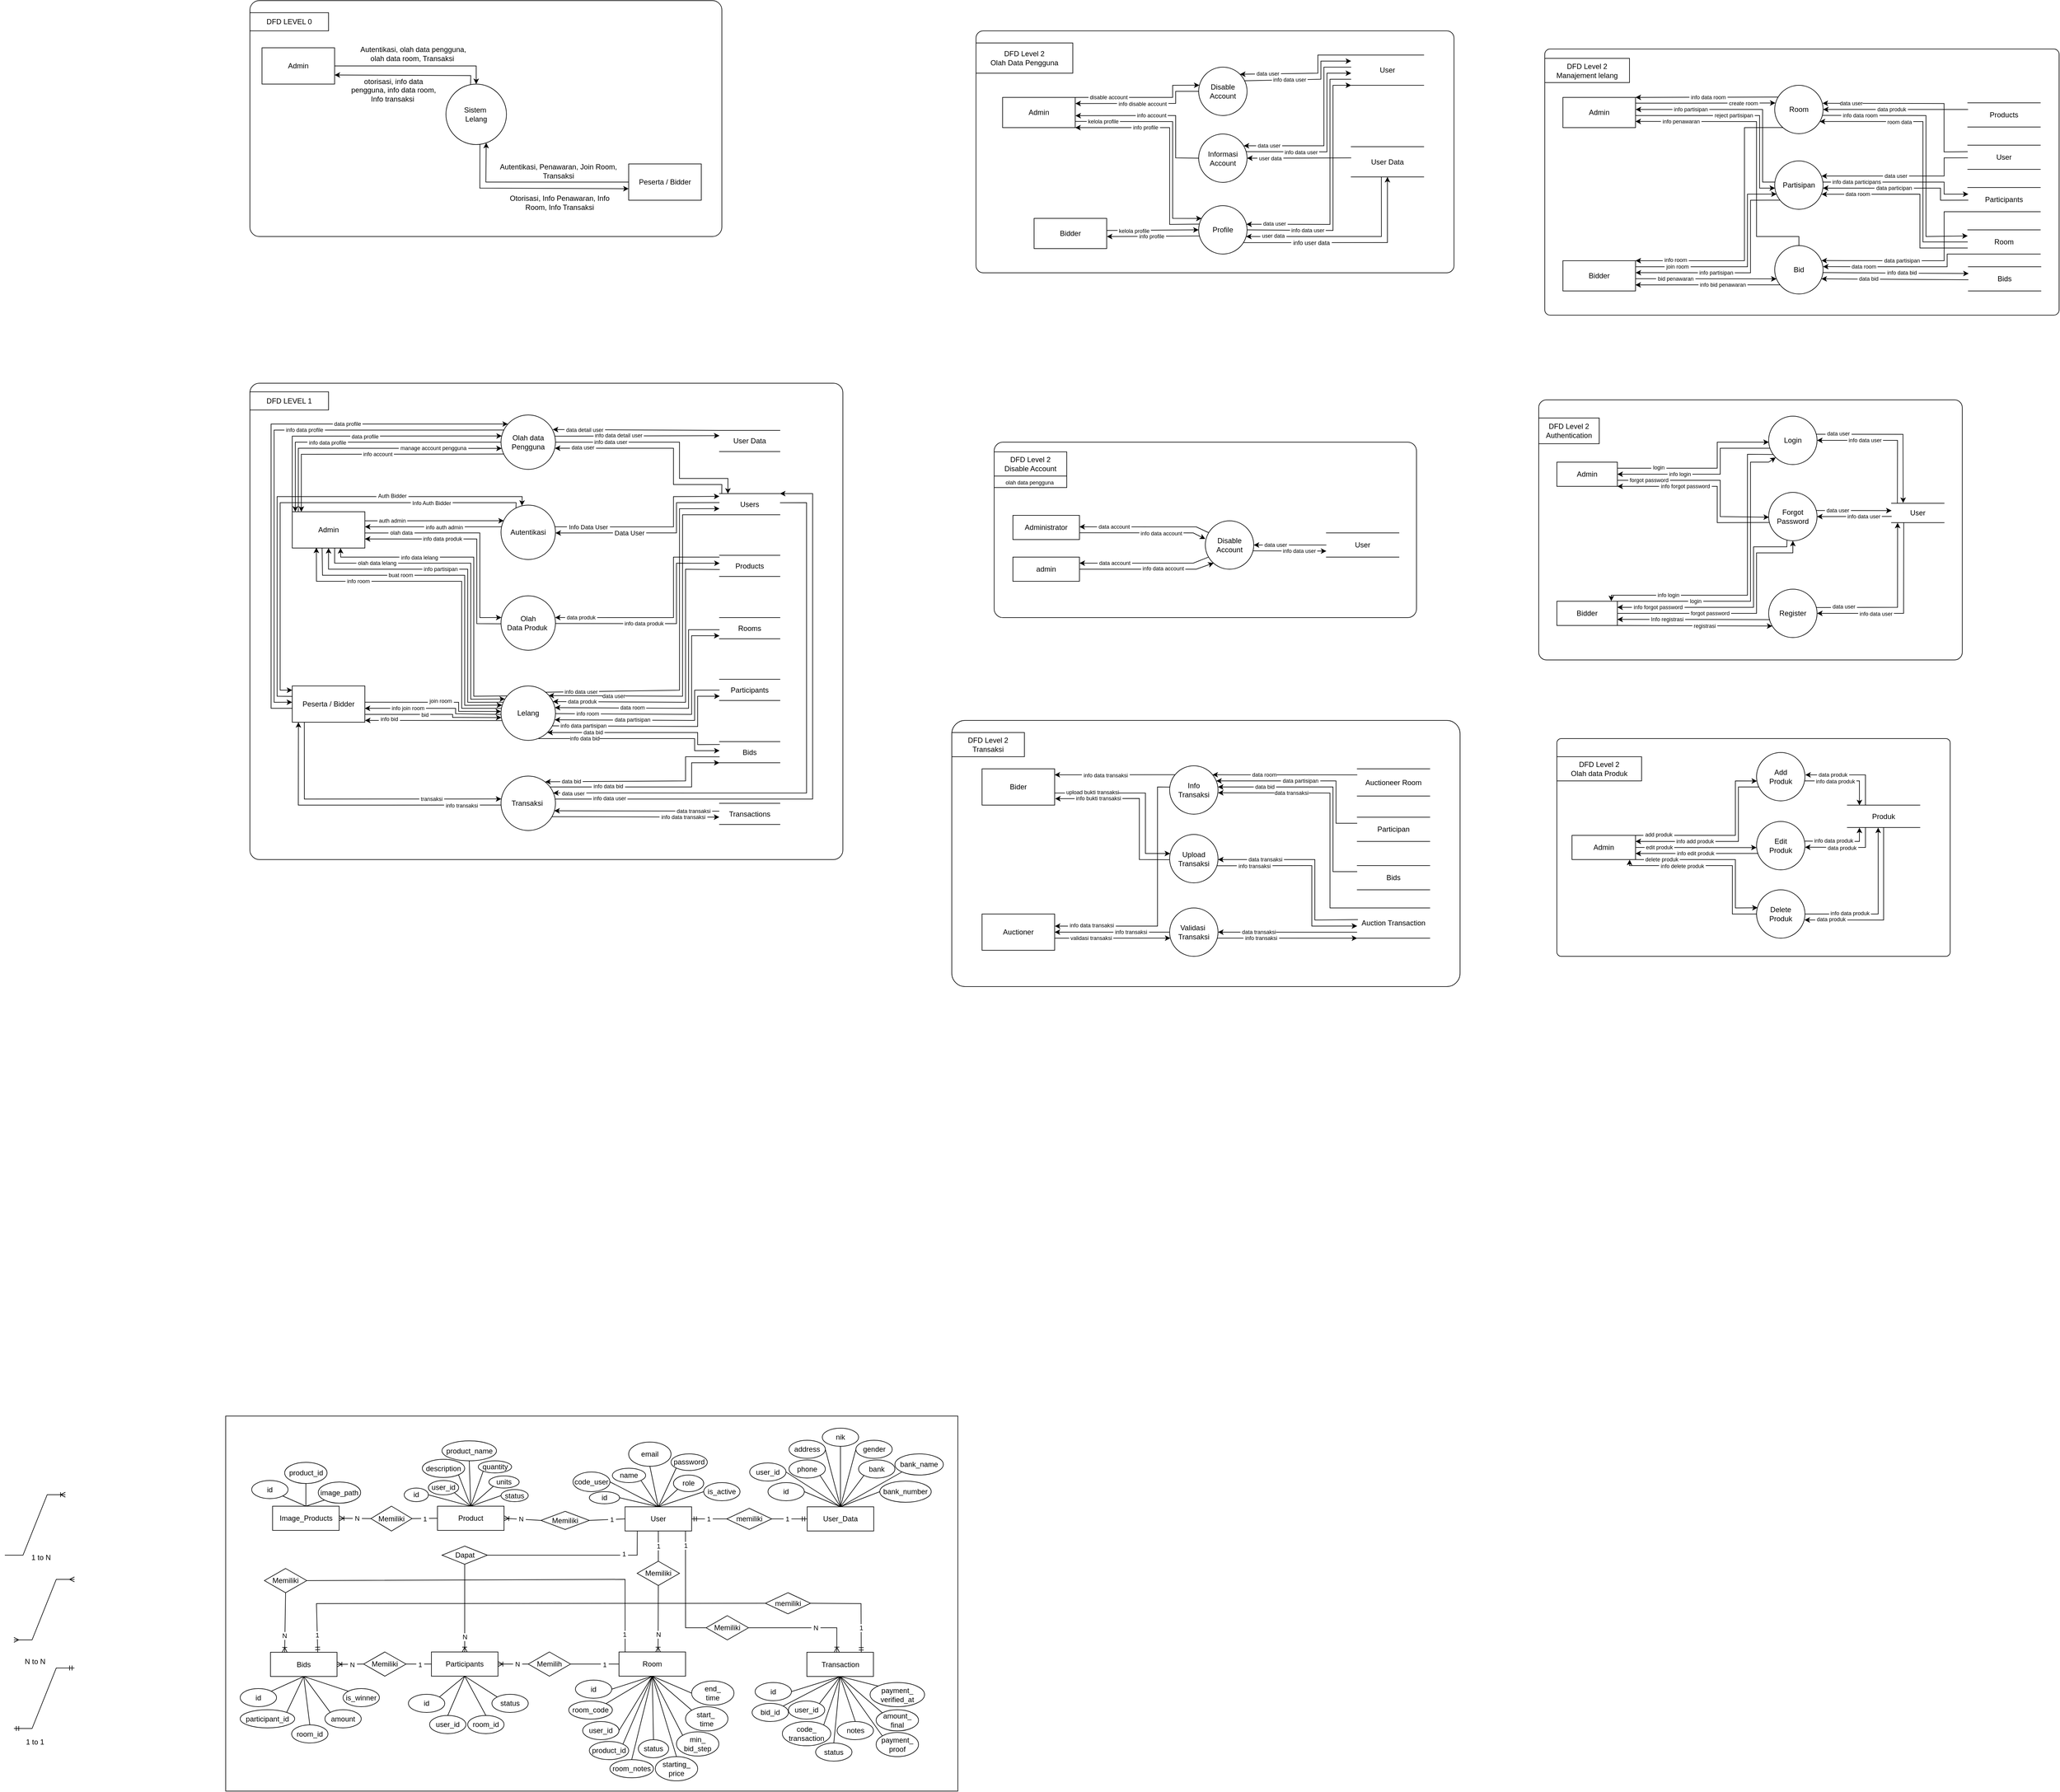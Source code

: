 <mxfile version="26.1.1">
  <diagram name="Page-1" id="4zpIRs3Jo1j_ALYdsPbH">
    <mxGraphModel dx="3600" dy="1119" grid="1" gridSize="10" guides="1" tooltips="1" connect="1" arrows="1" fold="1" page="1" pageScale="1" pageWidth="850" pageHeight="1100" math="0" shadow="0">
      <root>
        <mxCell id="0" />
        <mxCell id="1" parent="0" />
        <mxCell id="UJA77i_lOxieLA14SQtH-252" value="" style="group" parent="1" vertex="1" connectable="0">
          <mxGeometry x="-810" y="40" width="780" height="390" as="geometry" />
        </mxCell>
        <mxCell id="UJA77i_lOxieLA14SQtH-4" value="" style="rounded=1;whiteSpace=wrap;html=1;arcSize=4;" parent="UJA77i_lOxieLA14SQtH-252" vertex="1">
          <mxGeometry width="780" height="390" as="geometry" />
        </mxCell>
        <mxCell id="UJA77i_lOxieLA14SQtH-5" value="Sistem&amp;nbsp;&lt;div&gt;Lelang&lt;/div&gt;" style="ellipse;whiteSpace=wrap;html=1;aspect=fixed;" parent="UJA77i_lOxieLA14SQtH-252" vertex="1">
          <mxGeometry x="324" y="138" width="100" height="100" as="geometry" />
        </mxCell>
        <mxCell id="UJA77i_lOxieLA14SQtH-6" value="DFD LEVEL 0" style="text;html=1;align=center;verticalAlign=middle;whiteSpace=wrap;rounded=0;strokeColor=default;" parent="UJA77i_lOxieLA14SQtH-252" vertex="1">
          <mxGeometry y="20" width="130" height="30" as="geometry" />
        </mxCell>
        <mxCell id="UJA77i_lOxieLA14SQtH-10" value="Admin" style="rounded=0;whiteSpace=wrap;html=1;" parent="UJA77i_lOxieLA14SQtH-252" vertex="1">
          <mxGeometry x="20" y="78" width="120" height="60" as="geometry" />
        </mxCell>
        <mxCell id="UJA77i_lOxieLA14SQtH-13" value="Peserta / Bidder" style="rounded=0;whiteSpace=wrap;html=1;" parent="UJA77i_lOxieLA14SQtH-252" vertex="1">
          <mxGeometry x="626" y="270" width="120" height="60" as="geometry" />
        </mxCell>
        <mxCell id="UJA77i_lOxieLA14SQtH-19" value="" style="endArrow=classic;html=1;rounded=0;entryX=0.5;entryY=0;entryDx=0;entryDy=0;exitX=1;exitY=0.5;exitDx=0;exitDy=0;" parent="UJA77i_lOxieLA14SQtH-252" source="UJA77i_lOxieLA14SQtH-10" target="UJA77i_lOxieLA14SQtH-5" edge="1">
          <mxGeometry width="50" height="50" relative="1" as="geometry">
            <mxPoint x="590" y="40" as="sourcePoint" />
            <mxPoint x="564" y="23.0" as="targetPoint" />
            <Array as="points">
              <mxPoint x="374" y="108" />
            </Array>
          </mxGeometry>
        </mxCell>
        <mxCell id="UJA77i_lOxieLA14SQtH-20" value="Autentikasi, olah data pengguna, olah data room, Transaksi&amp;nbsp;&lt;span style=&quot;color: rgba(0, 0, 0, 0); font-family: monospace; font-size: 0px; text-align: start; text-wrap-mode: nowrap;&quot;&gt;%3CmxGraphModel%3E%3Croot%3E%3CmxCell%20id%3D%220%22%2F%3E%3CmxCell%20id%3D%221%22%20parent%3D%220%22%2F%3E%3CmxCell%20id%3D%222%22%20value%3D%22Autentikasi%2C%20menambahkan%20Admin%2C%20mengelola%20seluruh%20sistem%26amp%3Bnbsp%3B%22%20style%3D%22text%3Bhtml%3D1%3Balign%3Dcenter%3BverticalAlign%3Dmiddle%3BwhiteSpace%3Dwrap%3Brounded%3D0%3B%22%20vertex%3D%221%22%20parent%3D%221%22%3E%3CmxGeometry%20x%3D%22310%22%20y%3D%22170%22%20width%3D%22200%22%20height%3D%2236%22%20as%3D%22geometry%22%2F%3E%3C%2FmxCell%3E%3C%2Froot%3E%3C%2FmxGraphModel%3E, transaksi&lt;/span&gt;" style="text;html=1;align=center;verticalAlign=middle;whiteSpace=wrap;rounded=0;" parent="UJA77i_lOxieLA14SQtH-252" vertex="1">
          <mxGeometry x="170" y="70" width="200" height="36" as="geometry" />
        </mxCell>
        <mxCell id="UJA77i_lOxieLA14SQtH-21" value="" style="endArrow=classic;html=1;rounded=0;exitX=0.407;exitY=0.008;exitDx=0;exitDy=0;entryX=1;entryY=0.75;entryDx=0;entryDy=0;exitPerimeter=0;" parent="UJA77i_lOxieLA14SQtH-252" source="UJA77i_lOxieLA14SQtH-5" target="UJA77i_lOxieLA14SQtH-10" edge="1">
          <mxGeometry width="50" height="50" relative="1" as="geometry">
            <mxPoint x="494" y="153" as="sourcePoint" />
            <mxPoint x="580" y="50" as="targetPoint" />
            <Array as="points">
              <mxPoint x="365" y="124" />
            </Array>
          </mxGeometry>
        </mxCell>
        <mxCell id="UJA77i_lOxieLA14SQtH-24" value="otorisasi, info data pengguna, info data room, Info transaksi&lt;span style=&quot;color: rgba(0, 0, 0, 0); font-family: monospace; font-size: 0px; text-align: start; text-wrap-mode: nowrap;&quot;&gt;%3CxGraphModel%3E%3Croot%3E%3CmxCell%20id%3D%220%22%2F%3E%3CmxCell%20id%3D%221%22%20parent%3D%220%22%2F%3E%3CmxCell%20id%3D%222%22%20value%3D%22Autentikasi%2C%20menambahkan%20Admin%2C%20mengelola%20seluruh%20sistem%26amp%3Bnbsp%3B%22%20style%3D%22text%3Bhtml%3D1%3Balign%3Dcenter%3BverticalAlign%3Dmiddle%3BwhiteSpace%3Dwrap%3Brounded%3D0%3B%22%20vertex%3D%221%22%20parent%3D%221%22%3E%3CmxGeometry%20x%3D%22310%22%20y%3D%22170%22%20width%3D%22200%22%20height%3D%2236%22%20as%3D%22geometry%22%2F%3E%3C%2FmxCell%3E%3C%2Froot%3E%3C%2FmxGraphModel%3E&lt;/span&gt;&amp;nbsp;" style="text;html=1;align=center;verticalAlign=middle;whiteSpace=wrap;rounded=0;" parent="UJA77i_lOxieLA14SQtH-252" vertex="1">
          <mxGeometry x="160" y="130" width="155" height="36" as="geometry" />
        </mxCell>
        <mxCell id="UJA77i_lOxieLA14SQtH-26" value="Autentikasi, Penawaran, Join Room, Transaksi" style="text;html=1;align=center;verticalAlign=middle;whiteSpace=wrap;rounded=0;" parent="UJA77i_lOxieLA14SQtH-252" vertex="1">
          <mxGeometry x="410" y="264" width="200" height="36" as="geometry" />
        </mxCell>
        <mxCell id="UJA77i_lOxieLA14SQtH-27" value="" style="endArrow=classic;html=1;rounded=0;entryX=0.665;entryY=0.971;entryDx=0;entryDy=0;entryPerimeter=0;exitX=0;exitY=0.5;exitDx=0;exitDy=0;" parent="UJA77i_lOxieLA14SQtH-252" source="UJA77i_lOxieLA14SQtH-13" target="UJA77i_lOxieLA14SQtH-5" edge="1">
          <mxGeometry width="50" height="50" relative="1" as="geometry">
            <mxPoint x="644" y="303" as="sourcePoint" />
            <mxPoint x="694" y="253" as="targetPoint" />
            <Array as="points">
              <mxPoint x="390" y="300" />
            </Array>
          </mxGeometry>
        </mxCell>
        <mxCell id="UJA77i_lOxieLA14SQtH-28" value="" style="endArrow=classic;html=1;rounded=0;entryX=0;entryY=0.683;entryDx=0;entryDy=0;exitX=0.562;exitY=1;exitDx=0;exitDy=0;exitPerimeter=0;entryPerimeter=0;" parent="UJA77i_lOxieLA14SQtH-252" source="UJA77i_lOxieLA14SQtH-5" target="UJA77i_lOxieLA14SQtH-13" edge="1">
          <mxGeometry width="50" height="50" relative="1" as="geometry">
            <mxPoint x="644" y="303" as="sourcePoint" />
            <mxPoint x="694" y="253" as="targetPoint" />
            <Array as="points">
              <mxPoint x="380" y="310" />
            </Array>
          </mxGeometry>
        </mxCell>
        <mxCell id="UJA77i_lOxieLA14SQtH-29" value="Otorisasi, Info Penawaran, Info Room, Info Transaksi" style="text;html=1;align=center;verticalAlign=middle;whiteSpace=wrap;rounded=0;" parent="UJA77i_lOxieLA14SQtH-252" vertex="1">
          <mxGeometry x="414" y="316" width="196" height="36" as="geometry" />
        </mxCell>
        <mxCell id="qUzw2eKHmgnyZov8FY9k-671" value="" style="group" parent="1" vertex="1" connectable="0">
          <mxGeometry x="350" y="1230" width="840" height="440" as="geometry" />
        </mxCell>
        <mxCell id="qUzw2eKHmgnyZov8FY9k-449" value="" style="rounded=1;whiteSpace=wrap;html=1;arcSize=5;" parent="qUzw2eKHmgnyZov8FY9k-671" vertex="1">
          <mxGeometry width="840" height="440" as="geometry" />
        </mxCell>
        <mxCell id="qUzw2eKHmgnyZov8FY9k-450" value="DFD Level 2&lt;div&gt;Transaksi&lt;/div&gt;" style="rounded=0;whiteSpace=wrap;html=1;" parent="qUzw2eKHmgnyZov8FY9k-671" vertex="1">
          <mxGeometry y="20" width="120" height="40" as="geometry" />
        </mxCell>
        <mxCell id="qUzw2eKHmgnyZov8FY9k-623" value="Info&lt;div&gt;&lt;span style=&quot;background-color: transparent; color: light-dark(rgb(0, 0, 0), rgb(255, 255, 255));&quot;&gt;Transaksi&lt;/span&gt;&lt;/div&gt;" style="ellipse;whiteSpace=wrap;html=1;aspect=fixed;flipV=1;flipH=1;" parent="qUzw2eKHmgnyZov8FY9k-671" vertex="1">
          <mxGeometry x="360" y="75" width="80" height="80" as="geometry" />
        </mxCell>
        <mxCell id="qUzw2eKHmgnyZov8FY9k-624" value="Upload Transaksi" style="ellipse;whiteSpace=wrap;html=1;aspect=fixed;flipV=1;flipH=1;" parent="qUzw2eKHmgnyZov8FY9k-671" vertex="1">
          <mxGeometry x="360" y="188.5" width="80" height="80" as="geometry" />
        </mxCell>
        <mxCell id="qUzw2eKHmgnyZov8FY9k-621" value="Auctioneer Room" style="shape=partialRectangle;whiteSpace=wrap;html=1;left=0;right=0;fillColor=none;flipV=0;" parent="qUzw2eKHmgnyZov8FY9k-671" vertex="1">
          <mxGeometry x="670" y="80" width="120" height="45" as="geometry" />
        </mxCell>
        <mxCell id="qUzw2eKHmgnyZov8FY9k-620" value="Participan" style="shape=partialRectangle;whiteSpace=wrap;html=1;left=0;right=0;fillColor=none;flipV=0;" parent="qUzw2eKHmgnyZov8FY9k-671" vertex="1">
          <mxGeometry x="670" y="160" width="120" height="40" as="geometry" />
        </mxCell>
        <mxCell id="qUzw2eKHmgnyZov8FY9k-622" value="Bids" style="shape=partialRectangle;whiteSpace=wrap;html=1;left=0;right=0;fillColor=none;flipV=0;" parent="qUzw2eKHmgnyZov8FY9k-671" vertex="1">
          <mxGeometry x="670" y="240" width="120" height="40" as="geometry" />
        </mxCell>
        <mxCell id="qUzw2eKHmgnyZov8FY9k-625" value="Auction Transaction" style="shape=partialRectangle;whiteSpace=wrap;html=1;left=0;right=0;fillColor=none;" parent="qUzw2eKHmgnyZov8FY9k-671" vertex="1">
          <mxGeometry x="670" y="310" width="120" height="50" as="geometry" />
        </mxCell>
        <mxCell id="qUzw2eKHmgnyZov8FY9k-626" value="Bider" style="rounded=0;whiteSpace=wrap;html=1;" parent="qUzw2eKHmgnyZov8FY9k-671" vertex="1">
          <mxGeometry x="50" y="80" width="120" height="60" as="geometry" />
        </mxCell>
        <mxCell id="qUzw2eKHmgnyZov8FY9k-636" value="Auctioner" style="rounded=0;whiteSpace=wrap;html=1;" parent="qUzw2eKHmgnyZov8FY9k-671" vertex="1">
          <mxGeometry x="50" y="320" width="120" height="60" as="geometry" />
        </mxCell>
        <mxCell id="qUzw2eKHmgnyZov8FY9k-637" value="Validasi&amp;nbsp; Transaksi" style="ellipse;whiteSpace=wrap;html=1;aspect=fixed;flipV=1;flipH=1;" parent="qUzw2eKHmgnyZov8FY9k-671" vertex="1">
          <mxGeometry x="360" y="310" width="80" height="80" as="geometry" />
        </mxCell>
        <mxCell id="qUzw2eKHmgnyZov8FY9k-638" value="" style="endArrow=classic;html=1;rounded=0;entryX=0.999;entryY=0.165;entryDx=0;entryDy=0;exitX=0.889;exitY=0.816;exitDx=0;exitDy=0;exitPerimeter=0;entryPerimeter=0;" parent="qUzw2eKHmgnyZov8FY9k-671" source="qUzw2eKHmgnyZov8FY9k-623" target="qUzw2eKHmgnyZov8FY9k-626" edge="1">
          <mxGeometry width="50" height="50" relative="1" as="geometry">
            <mxPoint x="360" y="270" as="sourcePoint" />
            <mxPoint x="410" y="220" as="targetPoint" />
          </mxGeometry>
        </mxCell>
        <mxCell id="qUzw2eKHmgnyZov8FY9k-667" value="&amp;nbsp;info data transaksi&amp;nbsp;" style="edgeLabel;html=1;align=center;verticalAlign=middle;resizable=0;points=[];fontSize=9;" parent="qUzw2eKHmgnyZov8FY9k-638" vertex="1" connectable="0">
          <mxGeometry x="0.16" y="1" relative="1" as="geometry">
            <mxPoint as="offset" />
          </mxGeometry>
        </mxCell>
        <mxCell id="qUzw2eKHmgnyZov8FY9k-639" value="" style="endArrow=classic;html=1;rounded=0;entryX=0.115;entryY=0.815;entryDx=0;entryDy=0;entryPerimeter=0;exitX=0.001;exitY=0.221;exitDx=0;exitDy=0;exitPerimeter=0;" parent="qUzw2eKHmgnyZov8FY9k-671" source="qUzw2eKHmgnyZov8FY9k-621" target="qUzw2eKHmgnyZov8FY9k-623" edge="1">
          <mxGeometry width="50" height="50" relative="1" as="geometry">
            <mxPoint x="660" y="75.0" as="sourcePoint" />
            <mxPoint x="421.84" y="77.7" as="targetPoint" />
            <Array as="points" />
          </mxGeometry>
        </mxCell>
        <mxCell id="qUzw2eKHmgnyZov8FY9k-662" value="&amp;nbsp;data room" style="edgeLabel;html=1;align=center;verticalAlign=middle;resizable=0;points=[];fontSize=9;" parent="qUzw2eKHmgnyZov8FY9k-639" vertex="1" connectable="0">
          <mxGeometry x="0.299" y="-1" relative="1" as="geometry">
            <mxPoint y="1" as="offset" />
          </mxGeometry>
        </mxCell>
        <mxCell id="qUzw2eKHmgnyZov8FY9k-640" value="" style="endArrow=classic;html=1;rounded=0;entryX=0.001;entryY=0.442;entryDx=0;entryDy=0;entryPerimeter=0;exitX=0;exitY=0;exitDx=0;exitDy=0;" parent="qUzw2eKHmgnyZov8FY9k-671" source="qUzw2eKHmgnyZov8FY9k-625" target="qUzw2eKHmgnyZov8FY9k-623" edge="1">
          <mxGeometry width="50" height="50" relative="1" as="geometry">
            <mxPoint x="590.96" y="165.36" as="sourcePoint" />
            <mxPoint x="440" y="95" as="targetPoint" />
            <Array as="points">
              <mxPoint x="625" y="310" />
              <mxPoint x="625" y="120" />
            </Array>
          </mxGeometry>
        </mxCell>
        <mxCell id="qUzw2eKHmgnyZov8FY9k-665" value="data transaksi" style="edgeLabel;html=1;align=center;verticalAlign=middle;resizable=0;points=[];fontSize=9;" parent="qUzw2eKHmgnyZov8FY9k-640" vertex="1" connectable="0">
          <mxGeometry x="0.599" relative="1" as="geometry">
            <mxPoint x="37" as="offset" />
          </mxGeometry>
        </mxCell>
        <mxCell id="qUzw2eKHmgnyZov8FY9k-642" value="" style="endArrow=classic;html=1;rounded=0;entryX=0.037;entryY=0.688;entryDx=0;entryDy=0;entryPerimeter=0;exitX=0;exitY=0.25;exitDx=0;exitDy=0;" parent="qUzw2eKHmgnyZov8FY9k-671" source="qUzw2eKHmgnyZov8FY9k-620" target="qUzw2eKHmgnyZov8FY9k-623" edge="1">
          <mxGeometry width="50" height="50" relative="1" as="geometry">
            <mxPoint x="590" y="220" as="sourcePoint" />
            <mxPoint x="640" y="170" as="targetPoint" />
            <Array as="points">
              <mxPoint x="635" y="170" />
              <mxPoint x="635" y="100" />
            </Array>
          </mxGeometry>
        </mxCell>
        <mxCell id="qUzw2eKHmgnyZov8FY9k-663" value="&amp;nbsp;data partisipan&amp;nbsp;" style="edgeLabel;html=1;align=center;verticalAlign=middle;resizable=0;points=[];fontSize=9;" parent="qUzw2eKHmgnyZov8FY9k-642" vertex="1" connectable="0">
          <mxGeometry x="0.484" relative="1" as="geometry">
            <mxPoint x="61" as="offset" />
          </mxGeometry>
        </mxCell>
        <mxCell id="qUzw2eKHmgnyZov8FY9k-643" value="" style="endArrow=classic;html=1;rounded=0;entryX=0.003;entryY=0.562;entryDx=0;entryDy=0;entryPerimeter=0;exitX=0;exitY=0.25;exitDx=0;exitDy=0;" parent="qUzw2eKHmgnyZov8FY9k-671" source="qUzw2eKHmgnyZov8FY9k-622" target="qUzw2eKHmgnyZov8FY9k-623" edge="1">
          <mxGeometry width="50" height="50" relative="1" as="geometry">
            <mxPoint x="480" y="150" as="sourcePoint" />
            <mxPoint x="450" y="110" as="targetPoint" />
            <Array as="points">
              <mxPoint x="630" y="250" />
              <mxPoint x="630" y="110" />
            </Array>
          </mxGeometry>
        </mxCell>
        <mxCell id="qUzw2eKHmgnyZov8FY9k-664" value="&amp;nbsp;data bid&amp;nbsp;" style="edgeLabel;html=1;align=center;verticalAlign=middle;resizable=0;points=[];fontSize=9;" parent="qUzw2eKHmgnyZov8FY9k-643" vertex="1" connectable="0">
          <mxGeometry x="0.583" relative="1" as="geometry">
            <mxPoint as="offset" />
          </mxGeometry>
        </mxCell>
        <mxCell id="qUzw2eKHmgnyZov8FY9k-644" value="" style="endArrow=classic;html=1;rounded=0;entryX=0.989;entryY=0.606;entryDx=0;entryDy=0;entryPerimeter=0;" parent="qUzw2eKHmgnyZov8FY9k-671" target="qUzw2eKHmgnyZov8FY9k-624" edge="1">
          <mxGeometry width="50" height="50" relative="1" as="geometry">
            <mxPoint x="170" y="120" as="sourcePoint" />
            <mxPoint x="350" y="220" as="targetPoint" />
            <Array as="points">
              <mxPoint x="320" y="120" />
              <mxPoint x="320" y="220" />
            </Array>
          </mxGeometry>
        </mxCell>
        <mxCell id="qUzw2eKHmgnyZov8FY9k-660" value="&amp;nbsp;upload bukti transaksi" style="edgeLabel;html=1;align=center;verticalAlign=middle;resizable=0;points=[];fontSize=9;" parent="qUzw2eKHmgnyZov8FY9k-644" vertex="1" connectable="0">
          <mxGeometry x="-0.606" y="1" relative="1" as="geometry">
            <mxPoint x="3" as="offset" />
          </mxGeometry>
        </mxCell>
        <mxCell id="qUzw2eKHmgnyZov8FY9k-645" value="" style="endArrow=classic;html=1;rounded=0;exitX=1.001;exitY=0.478;exitDx=0;exitDy=0;entryX=1.006;entryY=0.823;entryDx=0;entryDy=0;exitPerimeter=0;entryPerimeter=0;" parent="qUzw2eKHmgnyZov8FY9k-671" source="qUzw2eKHmgnyZov8FY9k-624" target="qUzw2eKHmgnyZov8FY9k-626" edge="1">
          <mxGeometry width="50" height="50" relative="1" as="geometry">
            <mxPoint x="370" y="260" as="sourcePoint" />
            <mxPoint x="195" y="110" as="targetPoint" />
            <Array as="points">
              <mxPoint x="310" y="230" />
              <mxPoint x="310" y="129" />
            </Array>
          </mxGeometry>
        </mxCell>
        <mxCell id="qUzw2eKHmgnyZov8FY9k-661" value="&amp;nbsp;info bukti transaksi&amp;nbsp;" style="edgeLabel;html=1;align=center;verticalAlign=middle;resizable=0;points=[];fontSize=9;" parent="qUzw2eKHmgnyZov8FY9k-645" vertex="1" connectable="0">
          <mxGeometry x="0.776" y="-1" relative="1" as="geometry">
            <mxPoint x="38" as="offset" />
          </mxGeometry>
        </mxCell>
        <mxCell id="qUzw2eKHmgnyZov8FY9k-646" value="" style="endArrow=classic;html=1;rounded=0;exitX=0.01;exitY=0.385;exitDx=0;exitDy=0;exitPerimeter=0;entryX=0;entryY=0.482;entryDx=0;entryDy=0;entryPerimeter=0;" parent="qUzw2eKHmgnyZov8FY9k-671" source="qUzw2eKHmgnyZov8FY9k-625" target="qUzw2eKHmgnyZov8FY9k-624" edge="1">
          <mxGeometry width="50" height="50" relative="1" as="geometry">
            <mxPoint x="510" y="290" as="sourcePoint" />
            <mxPoint x="460" y="340" as="targetPoint" />
            <Array as="points">
              <mxPoint x="600" y="330" />
              <mxPoint x="600" y="230" />
            </Array>
          </mxGeometry>
        </mxCell>
        <mxCell id="qUzw2eKHmgnyZov8FY9k-658" value="&amp;nbsp;data transaksi&amp;nbsp;" style="edgeLabel;html=1;align=center;verticalAlign=middle;resizable=0;points=[];fontSize=9;" parent="qUzw2eKHmgnyZov8FY9k-646" vertex="1" connectable="0">
          <mxGeometry x="0.532" relative="1" as="geometry">
            <mxPoint as="offset" />
          </mxGeometry>
        </mxCell>
        <mxCell id="qUzw2eKHmgnyZov8FY9k-647" value="" style="endArrow=classic;html=1;rounded=0;exitX=0.02;exitY=0.353;exitDx=0;exitDy=0;exitPerimeter=0;entryX=0;entryY=0.598;entryDx=0;entryDy=0;entryPerimeter=0;" parent="qUzw2eKHmgnyZov8FY9k-671" source="qUzw2eKHmgnyZov8FY9k-624" target="qUzw2eKHmgnyZov8FY9k-625" edge="1">
          <mxGeometry width="50" height="50" relative="1" as="geometry">
            <mxPoint x="450" y="260" as="sourcePoint" />
            <mxPoint x="681" y="409" as="targetPoint" />
            <Array as="points">
              <mxPoint x="595" y="240" />
              <mxPoint x="595" y="340" />
            </Array>
          </mxGeometry>
        </mxCell>
        <mxCell id="qUzw2eKHmgnyZov8FY9k-659" value="&amp;nbsp;info transaksi&amp;nbsp;" style="edgeLabel;html=1;align=center;verticalAlign=middle;resizable=0;points=[];fontSize=9;" parent="qUzw2eKHmgnyZov8FY9k-647" vertex="1" connectable="0">
          <mxGeometry x="-0.63" y="-1" relative="1" as="geometry">
            <mxPoint as="offset" />
          </mxGeometry>
        </mxCell>
        <mxCell id="qUzw2eKHmgnyZov8FY9k-648" value="" style="endArrow=classic;html=1;rounded=0;exitX=-0.001;exitY=0.802;exitDx=0;exitDy=0;entryX=1;entryY=0.5;entryDx=0;entryDy=0;exitPerimeter=0;" parent="qUzw2eKHmgnyZov8FY9k-671" source="qUzw2eKHmgnyZov8FY9k-625" target="qUzw2eKHmgnyZov8FY9k-637" edge="1">
          <mxGeometry width="50" height="50" relative="1" as="geometry">
            <mxPoint x="667" y="419" as="sourcePoint" />
            <mxPoint x="490" y="350" as="targetPoint" />
            <Array as="points" />
          </mxGeometry>
        </mxCell>
        <mxCell id="qUzw2eKHmgnyZov8FY9k-653" value="&amp;nbsp;data&amp;nbsp;&lt;span&gt;transaksi&lt;/span&gt;" style="edgeLabel;html=1;align=center;verticalAlign=middle;resizable=0;points=[];fontSize=9;" parent="qUzw2eKHmgnyZov8FY9k-648" vertex="1" connectable="0">
          <mxGeometry x="0.56" y="1" relative="1" as="geometry">
            <mxPoint x="15" y="-1" as="offset" />
          </mxGeometry>
        </mxCell>
        <mxCell id="qUzw2eKHmgnyZov8FY9k-649" value="" style="endArrow=classic;html=1;rounded=0;entryX=0;entryY=1;entryDx=0;entryDy=0;exitX=0.014;exitY=0.376;exitDx=0;exitDy=0;exitPerimeter=0;" parent="qUzw2eKHmgnyZov8FY9k-671" source="qUzw2eKHmgnyZov8FY9k-637" target="qUzw2eKHmgnyZov8FY9k-625" edge="1">
          <mxGeometry width="50" height="50" relative="1" as="geometry">
            <mxPoint x="450" y="410" as="sourcePoint" />
            <mxPoint x="650" y="430" as="targetPoint" />
            <Array as="points" />
          </mxGeometry>
        </mxCell>
        <mxCell id="qUzw2eKHmgnyZov8FY9k-654" value="&amp;nbsp;info&amp;nbsp;&lt;span&gt;transaksi&lt;/span&gt;&amp;nbsp;" style="edgeLabel;html=1;align=center;verticalAlign=middle;resizable=0;points=[];fontSize=9;" parent="qUzw2eKHmgnyZov8FY9k-649" vertex="1" connectable="0">
          <mxGeometry x="-0.642" y="-1" relative="1" as="geometry">
            <mxPoint x="30" y="-1" as="offset" />
          </mxGeometry>
        </mxCell>
        <mxCell id="qUzw2eKHmgnyZov8FY9k-651" value="" style="endArrow=classic;html=1;rounded=0;entryX=1;entryY=0.5;entryDx=0;entryDy=0;exitX=0;exitY=0.5;exitDx=0;exitDy=0;" parent="qUzw2eKHmgnyZov8FY9k-671" source="qUzw2eKHmgnyZov8FY9k-637" target="qUzw2eKHmgnyZov8FY9k-636" edge="1">
          <mxGeometry width="50" height="50" relative="1" as="geometry">
            <mxPoint x="340" y="410" as="sourcePoint" />
            <mxPoint x="390" y="360" as="targetPoint" />
          </mxGeometry>
        </mxCell>
        <mxCell id="qUzw2eKHmgnyZov8FY9k-655" value="&amp;nbsp;info transaksi&amp;nbsp;" style="edgeLabel;html=1;align=center;verticalAlign=middle;resizable=0;points=[];fontSize=9;" parent="qUzw2eKHmgnyZov8FY9k-651" vertex="1" connectable="0">
          <mxGeometry x="0.062" y="-1" relative="1" as="geometry">
            <mxPoint x="37" y="1" as="offset" />
          </mxGeometry>
        </mxCell>
        <mxCell id="qUzw2eKHmgnyZov8FY9k-652" value="" style="endArrow=classic;html=1;rounded=0;exitX=1.003;exitY=0.666;exitDx=0;exitDy=0;exitPerimeter=0;entryX=0.984;entryY=0.376;entryDx=0;entryDy=0;entryPerimeter=0;" parent="qUzw2eKHmgnyZov8FY9k-671" source="qUzw2eKHmgnyZov8FY9k-636" target="qUzw2eKHmgnyZov8FY9k-637" edge="1">
          <mxGeometry width="50" height="50" relative="1" as="geometry">
            <mxPoint x="190" y="400" as="sourcePoint" />
            <mxPoint x="350" y="410" as="targetPoint" />
          </mxGeometry>
        </mxCell>
        <mxCell id="qUzw2eKHmgnyZov8FY9k-656" value="&amp;nbsp;validasi transaksi&amp;nbsp;" style="edgeLabel;html=1;align=center;verticalAlign=middle;resizable=0;points=[];fontSize=9;" parent="qUzw2eKHmgnyZov8FY9k-652" vertex="1" connectable="0">
          <mxGeometry x="-0.178" relative="1" as="geometry">
            <mxPoint x="-19" as="offset" />
          </mxGeometry>
        </mxCell>
        <mxCell id="qUzw2eKHmgnyZov8FY9k-669" value="" style="endArrow=classic;html=1;rounded=0;exitX=0.993;exitY=0.56;exitDx=0;exitDy=0;entryX=1.002;entryY=0.334;entryDx=0;entryDy=0;exitPerimeter=0;entryPerimeter=0;" parent="qUzw2eKHmgnyZov8FY9k-671" source="qUzw2eKHmgnyZov8FY9k-623" target="qUzw2eKHmgnyZov8FY9k-636" edge="1">
          <mxGeometry width="50" height="50" relative="1" as="geometry">
            <mxPoint x="450" y="260" as="sourcePoint" />
            <mxPoint x="500" y="210" as="targetPoint" />
            <Array as="points">
              <mxPoint x="340" y="110" />
              <mxPoint x="340" y="340" />
            </Array>
          </mxGeometry>
        </mxCell>
        <mxCell id="qUzw2eKHmgnyZov8FY9k-670" value="&amp;nbsp;info data transaksi&amp;nbsp;" style="edgeLabel;html=1;align=center;verticalAlign=middle;resizable=0;points=[];fontSize=9;" parent="qUzw2eKHmgnyZov8FY9k-669" vertex="1" connectable="0">
          <mxGeometry x="0.57" relative="1" as="geometry">
            <mxPoint x="-30" y="-1" as="offset" />
          </mxGeometry>
        </mxCell>
        <mxCell id="qUzw2eKHmgnyZov8FY9k-674" value="" style="group" parent="1" vertex="1" connectable="0">
          <mxGeometry x="420" y="770" width="698" height="290" as="geometry" />
        </mxCell>
        <mxCell id="qUzw2eKHmgnyZov8FY9k-394" value="" style="rounded=1;whiteSpace=wrap;html=1;arcSize=5;" parent="qUzw2eKHmgnyZov8FY9k-674" vertex="1">
          <mxGeometry width="698" height="290" as="geometry" />
        </mxCell>
        <mxCell id="qUzw2eKHmgnyZov8FY9k-522" value="DFD Level 2&lt;div&gt;Disable Account&lt;/div&gt;" style="rounded=0;whiteSpace=wrap;html=1;" parent="qUzw2eKHmgnyZov8FY9k-674" vertex="1">
          <mxGeometry y="16" width="120" height="40" as="geometry" />
        </mxCell>
        <mxCell id="qUzw2eKHmgnyZov8FY9k-523" value="User" style="shape=partialRectangle;whiteSpace=wrap;html=1;left=0;right=0;fillColor=none;" parent="qUzw2eKHmgnyZov8FY9k-674" vertex="1">
          <mxGeometry x="549" y="150" width="120" height="40" as="geometry" />
        </mxCell>
        <mxCell id="qUzw2eKHmgnyZov8FY9k-524" value="Administrator" style="rounded=0;whiteSpace=wrap;html=1;" parent="qUzw2eKHmgnyZov8FY9k-674" vertex="1">
          <mxGeometry x="31" y="121" width="110" height="40" as="geometry" />
        </mxCell>
        <mxCell id="qUzw2eKHmgnyZov8FY9k-525" value="Disable Account" style="ellipse;whiteSpace=wrap;html=1;aspect=fixed;" parent="qUzw2eKHmgnyZov8FY9k-674" vertex="1">
          <mxGeometry x="349" y="130" width="80" height="80" as="geometry" />
        </mxCell>
        <mxCell id="qUzw2eKHmgnyZov8FY9k-526" value="admin" style="rounded=0;whiteSpace=wrap;html=1;" parent="qUzw2eKHmgnyZov8FY9k-674" vertex="1">
          <mxGeometry x="31" y="190" width="110" height="40" as="geometry" />
        </mxCell>
        <mxCell id="qUzw2eKHmgnyZov8FY9k-527" value="" style="endArrow=classic;html=1;rounded=0;entryX=1;entryY=0.5;entryDx=0;entryDy=0;" parent="qUzw2eKHmgnyZov8FY9k-674" source="qUzw2eKHmgnyZov8FY9k-523" target="qUzw2eKHmgnyZov8FY9k-525" edge="1">
          <mxGeometry width="50" height="50" relative="1" as="geometry">
            <mxPoint x="409" y="90" as="sourcePoint" />
            <mxPoint x="359" y="140" as="targetPoint" />
          </mxGeometry>
        </mxCell>
        <mxCell id="qUzw2eKHmgnyZov8FY9k-528" value="&amp;nbsp;data user&amp;nbsp;" style="edgeLabel;html=1;align=center;verticalAlign=middle;resizable=0;points=[];fontSize=9;" parent="qUzw2eKHmgnyZov8FY9k-527" vertex="1" connectable="0">
          <mxGeometry x="0.343" relative="1" as="geometry">
            <mxPoint x="-4" as="offset" />
          </mxGeometry>
        </mxCell>
        <mxCell id="qUzw2eKHmgnyZov8FY9k-529" value="" style="endArrow=classic;html=1;rounded=0;exitX=0.984;exitY=0.621;exitDx=0;exitDy=0;entryX=0;entryY=0.75;entryDx=0;entryDy=0;exitPerimeter=0;" parent="qUzw2eKHmgnyZov8FY9k-674" source="qUzw2eKHmgnyZov8FY9k-525" target="qUzw2eKHmgnyZov8FY9k-523" edge="1">
          <mxGeometry width="50" height="50" relative="1" as="geometry">
            <mxPoint x="359" y="140" as="sourcePoint" />
            <mxPoint x="409" y="90" as="targetPoint" />
          </mxGeometry>
        </mxCell>
        <mxCell id="qUzw2eKHmgnyZov8FY9k-530" value="&amp;nbsp;info data user&amp;nbsp;" style="edgeLabel;html=1;align=center;verticalAlign=middle;resizable=0;points=[];fontSize=9;" parent="qUzw2eKHmgnyZov8FY9k-529" vertex="1" connectable="0">
          <mxGeometry x="-0.285" relative="1" as="geometry">
            <mxPoint x="33" as="offset" />
          </mxGeometry>
        </mxCell>
        <mxCell id="qUzw2eKHmgnyZov8FY9k-531" value="" style="endArrow=classic;html=1;rounded=0;entryX=0.172;entryY=0.872;entryDx=0;entryDy=0;entryPerimeter=0;exitX=1;exitY=0.5;exitDx=0;exitDy=0;" parent="qUzw2eKHmgnyZov8FY9k-674" source="qUzw2eKHmgnyZov8FY9k-526" target="qUzw2eKHmgnyZov8FY9k-525" edge="1">
          <mxGeometry width="50" height="50" relative="1" as="geometry">
            <mxPoint x="79" y="230" as="sourcePoint" />
            <mxPoint x="129" y="180" as="targetPoint" />
            <Array as="points">
              <mxPoint x="334" y="210" />
            </Array>
          </mxGeometry>
        </mxCell>
        <mxCell id="qUzw2eKHmgnyZov8FY9k-532" value="&amp;nbsp;info data account&amp;nbsp;" style="edgeLabel;html=1;align=center;verticalAlign=middle;resizable=0;points=[];fontSize=9;" parent="qUzw2eKHmgnyZov8FY9k-531" vertex="1" connectable="0">
          <mxGeometry x="0.011" y="1" relative="1" as="geometry">
            <mxPoint x="25" as="offset" />
          </mxGeometry>
        </mxCell>
        <mxCell id="qUzw2eKHmgnyZov8FY9k-533" value="" style="endArrow=classic;html=1;rounded=0;entryX=1;entryY=0.25;entryDx=0;entryDy=0;exitX=0.071;exitY=0.748;exitDx=0;exitDy=0;exitPerimeter=0;" parent="qUzw2eKHmgnyZov8FY9k-674" source="qUzw2eKHmgnyZov8FY9k-525" target="qUzw2eKHmgnyZov8FY9k-526" edge="1">
          <mxGeometry width="50" height="50" relative="1" as="geometry">
            <mxPoint x="365" y="198" as="sourcePoint" />
            <mxPoint x="149" y="220" as="targetPoint" />
            <Array as="points">
              <mxPoint x="329" y="200" />
            </Array>
          </mxGeometry>
        </mxCell>
        <mxCell id="qUzw2eKHmgnyZov8FY9k-534" value="&amp;nbsp;data account&amp;nbsp;" style="edgeLabel;html=1;align=center;verticalAlign=middle;resizable=0;points=[];fontSize=9;" parent="qUzw2eKHmgnyZov8FY9k-533" vertex="1" connectable="0">
          <mxGeometry x="0.333" relative="1" as="geometry">
            <mxPoint x="-14" as="offset" />
          </mxGeometry>
        </mxCell>
        <mxCell id="qUzw2eKHmgnyZov8FY9k-535" value="" style="endArrow=classic;html=1;rounded=0;exitX=1.003;exitY=0.72;exitDx=0;exitDy=0;exitPerimeter=0;entryX=0;entryY=0.375;entryDx=0;entryDy=0;entryPerimeter=0;" parent="qUzw2eKHmgnyZov8FY9k-674" source="qUzw2eKHmgnyZov8FY9k-524" target="qUzw2eKHmgnyZov8FY9k-525" edge="1">
          <mxGeometry width="50" height="50" relative="1" as="geometry">
            <mxPoint x="159" y="150" as="sourcePoint" />
            <mxPoint x="209" y="100" as="targetPoint" />
            <Array as="points">
              <mxPoint x="329" y="150" />
            </Array>
          </mxGeometry>
        </mxCell>
        <mxCell id="qUzw2eKHmgnyZov8FY9k-536" value="&amp;nbsp;info data account&amp;nbsp;" style="edgeLabel;html=1;align=center;verticalAlign=middle;resizable=0;points=[];fontSize=9;" parent="qUzw2eKHmgnyZov8FY9k-535" vertex="1" connectable="0">
          <mxGeometry x="-0.014" y="-1" relative="1" as="geometry">
            <mxPoint x="31" as="offset" />
          </mxGeometry>
        </mxCell>
        <mxCell id="qUzw2eKHmgnyZov8FY9k-537" value="" style="endArrow=classic;html=1;rounded=0;exitX=0.072;exitY=0.247;exitDx=0;exitDy=0;exitPerimeter=0;entryX=0.999;entryY=0.473;entryDx=0;entryDy=0;entryPerimeter=0;" parent="qUzw2eKHmgnyZov8FY9k-674" source="qUzw2eKHmgnyZov8FY9k-525" target="qUzw2eKHmgnyZov8FY9k-524" edge="1">
          <mxGeometry width="50" height="50" relative="1" as="geometry">
            <mxPoint x="354" y="150" as="sourcePoint" />
            <mxPoint x="144" y="140" as="targetPoint" />
            <Array as="points">
              <mxPoint x="334" y="140" />
            </Array>
          </mxGeometry>
        </mxCell>
        <mxCell id="qUzw2eKHmgnyZov8FY9k-538" value="&amp;nbsp;data account&amp;nbsp;" style="edgeLabel;html=1;align=center;verticalAlign=middle;resizable=0;points=[];fontSize=9;" parent="qUzw2eKHmgnyZov8FY9k-537" vertex="1" connectable="0">
          <mxGeometry x="0.247" relative="1" as="geometry">
            <mxPoint x="-25" as="offset" />
          </mxGeometry>
        </mxCell>
        <mxCell id="qUzw2eKHmgnyZov8FY9k-612" value="&lt;font style=&quot;font-size: 9px;&quot;&gt;olah data pengguna&amp;nbsp;&lt;/font&gt;" style="rounded=0;whiteSpace=wrap;html=1;" parent="qUzw2eKHmgnyZov8FY9k-674" vertex="1">
          <mxGeometry y="56" width="120" height="19" as="geometry" />
        </mxCell>
        <mxCell id="qUzw2eKHmgnyZov8FY9k-5" value="" style="rounded=1;whiteSpace=wrap;html=1;arcSize=2;" parent="1" vertex="1">
          <mxGeometry x="1330" y="120" width="850" height="440" as="geometry" />
        </mxCell>
        <mxCell id="qUzw2eKHmgnyZov8FY9k-6" value="DFD Level 2&lt;div&gt;Manajement lelang&lt;/div&gt;" style="rounded=0;whiteSpace=wrap;html=1;" parent="1" vertex="1">
          <mxGeometry x="1330" y="135.5" width="140" height="40" as="geometry" />
        </mxCell>
        <mxCell id="qUzw2eKHmgnyZov8FY9k-306" value="Bid" style="ellipse;whiteSpace=wrap;html=1;aspect=fixed;" parent="1" vertex="1">
          <mxGeometry x="1710" y="445" width="80" height="80" as="geometry" />
        </mxCell>
        <mxCell id="qUzw2eKHmgnyZov8FY9k-307" value="&lt;div&gt;Room&lt;/div&gt;" style="ellipse;whiteSpace=wrap;html=1;aspect=fixed;" parent="1" vertex="1">
          <mxGeometry x="1710" y="180" width="80" height="80" as="geometry" />
        </mxCell>
        <mxCell id="qUzw2eKHmgnyZov8FY9k-309" value="Bidder" style="rounded=0;whiteSpace=wrap;html=1;flipV=1;" parent="1" vertex="1">
          <mxGeometry x="1360" y="470" width="120" height="50" as="geometry" />
        </mxCell>
        <mxCell id="qUzw2eKHmgnyZov8FY9k-311" value="Admin" style="rounded=0;whiteSpace=wrap;html=1;flipV=1;" parent="1" vertex="1">
          <mxGeometry x="1360" y="200" width="120" height="50" as="geometry" />
        </mxCell>
        <mxCell id="qUzw2eKHmgnyZov8FY9k-313" value="Bids" style="shape=partialRectangle;whiteSpace=wrap;html=1;left=0;right=0;fillColor=none;flipV=0;flipH=1;" parent="1" vertex="1">
          <mxGeometry x="2030" y="480" width="120" height="40" as="geometry" />
        </mxCell>
        <mxCell id="qUzw2eKHmgnyZov8FY9k-314" value="Participants" style="shape=partialRectangle;whiteSpace=wrap;html=1;left=0;right=0;fillColor=none;flipV=0;flipH=1;" parent="1" vertex="1">
          <mxGeometry x="2029" y="349" width="120" height="40" as="geometry" />
        </mxCell>
        <mxCell id="qUzw2eKHmgnyZov8FY9k-315" value="Room" style="shape=partialRectangle;whiteSpace=wrap;html=1;left=0;right=0;fillColor=none;flipV=0;flipH=1;" parent="1" vertex="1">
          <mxGeometry x="2029" y="419" width="120" height="40" as="geometry" />
        </mxCell>
        <mxCell id="qUzw2eKHmgnyZov8FY9k-316" value="Products" style="shape=partialRectangle;whiteSpace=wrap;html=1;left=0;right=0;fillColor=none;flipV=0;flipH=1;" parent="1" vertex="1">
          <mxGeometry x="2029" y="209" width="120" height="40" as="geometry" />
        </mxCell>
        <mxCell id="qUzw2eKHmgnyZov8FY9k-320" value="&lt;div&gt;Partisipan&lt;/div&gt;" style="ellipse;whiteSpace=wrap;html=1;aspect=fixed;" parent="1" vertex="1">
          <mxGeometry x="1710" y="305" width="80" height="80" as="geometry" />
        </mxCell>
        <mxCell id="qUzw2eKHmgnyZov8FY9k-326" value="" style="endArrow=classic;html=1;rounded=0;entryX=0.015;entryY=0.366;entryDx=0;entryDy=0;entryPerimeter=0;exitX=0.999;exitY=0.809;exitDx=0;exitDy=0;exitPerimeter=0;" parent="1" source="qUzw2eKHmgnyZov8FY9k-311" target="qUzw2eKHmgnyZov8FY9k-307" edge="1">
          <mxGeometry width="50" height="50" relative="1" as="geometry">
            <mxPoint x="1490" y="343" as="sourcePoint" />
            <mxPoint x="1723" y="245" as="targetPoint" />
            <Array as="points" />
          </mxGeometry>
        </mxCell>
        <mxCell id="qUzw2eKHmgnyZov8FY9k-370" value="&amp;nbsp;create room&amp;nbsp;" style="edgeLabel;html=1;align=center;verticalAlign=middle;resizable=0;points=[];fontSize=9;" parent="qUzw2eKHmgnyZov8FY9k-326" vertex="1" connectable="0">
          <mxGeometry x="0.455" relative="1" as="geometry">
            <mxPoint x="9" as="offset" />
          </mxGeometry>
        </mxCell>
        <mxCell id="qUzw2eKHmgnyZov8FY9k-327" value="" style="endArrow=classic;html=1;rounded=0;exitX=1.002;exitY=0.405;exitDx=0;exitDy=0;entryX=0.038;entryY=0.688;entryDx=0;entryDy=0;entryPerimeter=0;exitPerimeter=0;" parent="1" source="qUzw2eKHmgnyZov8FY9k-309" target="qUzw2eKHmgnyZov8FY9k-306" edge="1">
          <mxGeometry width="50" height="50" relative="1" as="geometry">
            <mxPoint x="1610" y="410" as="sourcePoint" />
            <mxPoint x="1700" y="500" as="targetPoint" />
          </mxGeometry>
        </mxCell>
        <mxCell id="qUzw2eKHmgnyZov8FY9k-330" value="&amp;nbsp;bid penawaran&amp;nbsp;" style="edgeLabel;html=1;align=center;verticalAlign=middle;resizable=0;points=[];fontSize=9;" parent="qUzw2eKHmgnyZov8FY9k-327" vertex="1" connectable="0">
          <mxGeometry x="-0.013" relative="1" as="geometry">
            <mxPoint x="-49" as="offset" />
          </mxGeometry>
        </mxCell>
        <mxCell id="qUzw2eKHmgnyZov8FY9k-328" value="" style="endArrow=classic;html=1;rounded=0;exitX=0.111;exitY=0.811;exitDx=0;exitDy=0;entryX=0.998;entryY=0.201;entryDx=0;entryDy=0;exitPerimeter=0;entryPerimeter=0;" parent="1" source="qUzw2eKHmgnyZov8FY9k-306" target="qUzw2eKHmgnyZov8FY9k-309" edge="1">
          <mxGeometry width="50" height="50" relative="1" as="geometry">
            <mxPoint x="1710" y="510" as="sourcePoint" />
            <mxPoint x="1490" y="510" as="targetPoint" />
          </mxGeometry>
        </mxCell>
        <mxCell id="qUzw2eKHmgnyZov8FY9k-331" value="&amp;nbsp;info bid penawaran&amp;nbsp;" style="edgeLabel;html=1;align=center;verticalAlign=middle;resizable=0;points=[];fontSize=9;" parent="qUzw2eKHmgnyZov8FY9k-328" vertex="1" connectable="0">
          <mxGeometry x="0.199" relative="1" as="geometry">
            <mxPoint x="48" as="offset" />
          </mxGeometry>
        </mxCell>
        <mxCell id="qUzw2eKHmgnyZov8FY9k-329" value="" style="endArrow=classic;html=1;rounded=0;entryX=1.001;entryY=0.604;entryDx=0;entryDy=0;exitX=0.112;exitY=0.811;exitDx=0;exitDy=0;entryPerimeter=0;exitPerimeter=0;" parent="1" source="qUzw2eKHmgnyZov8FY9k-320" target="qUzw2eKHmgnyZov8FY9k-309" edge="1">
          <mxGeometry width="50" height="50" relative="1" as="geometry">
            <mxPoint x="1720" y="340" as="sourcePoint" />
            <mxPoint x="1770" y="290" as="targetPoint" />
            <Array as="points">
              <mxPoint x="1670" y="370" />
              <mxPoint x="1670" y="490" />
            </Array>
          </mxGeometry>
        </mxCell>
        <mxCell id="qUzw2eKHmgnyZov8FY9k-332" value="&amp;nbsp;info partisipan&amp;nbsp;" style="edgeLabel;html=1;align=center;verticalAlign=middle;resizable=0;points=[];fontSize=9;" parent="qUzw2eKHmgnyZov8FY9k-329" vertex="1" connectable="0">
          <mxGeometry x="0.413" relative="1" as="geometry">
            <mxPoint x="27" as="offset" />
          </mxGeometry>
        </mxCell>
        <mxCell id="qUzw2eKHmgnyZov8FY9k-333" value="" style="endArrow=classic;html=1;rounded=0;exitX=0.999;exitY=0.539;exitDx=0;exitDy=0;entryX=0.965;entryY=0.687;entryDx=0;entryDy=0;entryPerimeter=0;exitPerimeter=0;" parent="1" source="qUzw2eKHmgnyZov8FY9k-313" target="qUzw2eKHmgnyZov8FY9k-306" edge="1">
          <mxGeometry width="50" height="50" relative="1" as="geometry">
            <mxPoint x="1900" y="380" as="sourcePoint" />
            <mxPoint x="1950" y="330" as="targetPoint" />
            <Array as="points" />
          </mxGeometry>
        </mxCell>
        <mxCell id="qUzw2eKHmgnyZov8FY9k-361" value="&amp;nbsp;data bid&amp;nbsp;" style="edgeLabel;html=1;align=center;verticalAlign=middle;resizable=0;points=[];fontSize=9;" parent="qUzw2eKHmgnyZov8FY9k-333" vertex="1" connectable="0">
          <mxGeometry x="0.675" relative="1" as="geometry">
            <mxPoint x="38" as="offset" />
          </mxGeometry>
        </mxCell>
        <mxCell id="qUzw2eKHmgnyZov8FY9k-334" value="" style="endArrow=classic;html=1;rounded=0;exitX=0.996;exitY=0.558;exitDx=0;exitDy=0;entryX=0.995;entryY=0.28;entryDx=0;entryDy=0;exitPerimeter=0;entryPerimeter=0;" parent="1" source="qUzw2eKHmgnyZov8FY9k-306" target="qUzw2eKHmgnyZov8FY9k-313" edge="1">
          <mxGeometry width="50" height="50" relative="1" as="geometry">
            <mxPoint x="1790" y="510" as="sourcePoint" />
            <mxPoint x="2049" y="526" as="targetPoint" />
            <Array as="points" />
          </mxGeometry>
        </mxCell>
        <mxCell id="qUzw2eKHmgnyZov8FY9k-362" value="&amp;nbsp;info data bid&amp;nbsp;" style="edgeLabel;html=1;align=center;verticalAlign=middle;resizable=0;points=[];fontSize=9;" parent="qUzw2eKHmgnyZov8FY9k-334" vertex="1" connectable="0">
          <mxGeometry x="-0.601" y="1" relative="1" as="geometry">
            <mxPoint x="82" y="1" as="offset" />
          </mxGeometry>
        </mxCell>
        <mxCell id="qUzw2eKHmgnyZov8FY9k-337" value="" style="endArrow=classic;html=1;rounded=0;entryX=0.991;entryY=0.275;entryDx=0;entryDy=0;entryPerimeter=0;" parent="1" target="qUzw2eKHmgnyZov8FY9k-314" edge="1">
          <mxGeometry width="50" height="50" relative="1" as="geometry">
            <mxPoint x="1790" y="340" as="sourcePoint" />
            <mxPoint x="1980" y="190" as="targetPoint" />
            <Array as="points">
              <mxPoint x="1990" y="340" />
              <mxPoint x="1990" y="360" />
            </Array>
          </mxGeometry>
        </mxCell>
        <mxCell id="qUzw2eKHmgnyZov8FY9k-374" value="&amp;nbsp;info data participans&amp;nbsp;" style="edgeLabel;html=1;align=center;verticalAlign=middle;resizable=0;points=[];fontSize=9;" parent="qUzw2eKHmgnyZov8FY9k-337" vertex="1" connectable="0">
          <mxGeometry x="-0.367" relative="1" as="geometry">
            <mxPoint x="-28" as="offset" />
          </mxGeometry>
        </mxCell>
        <mxCell id="qUzw2eKHmgnyZov8FY9k-338" value="" style="endArrow=classic;html=1;rounded=0;entryX=0.04;entryY=0.686;entryDx=0;entryDy=0;exitX=1.001;exitY=0.799;exitDx=0;exitDy=0;entryPerimeter=0;exitPerimeter=0;" parent="1" source="qUzw2eKHmgnyZov8FY9k-309" target="qUzw2eKHmgnyZov8FY9k-320" edge="1">
          <mxGeometry width="50" height="50" relative="1" as="geometry">
            <mxPoint x="1480" y="480" as="sourcePoint" />
            <mxPoint x="1722" y="363" as="targetPoint" />
            <Array as="points">
              <mxPoint x="1665" y="480" />
              <mxPoint x="1665" y="360" />
            </Array>
          </mxGeometry>
        </mxCell>
        <mxCell id="qUzw2eKHmgnyZov8FY9k-339" value="&amp;nbsp;join room&amp;nbsp;" style="edgeLabel;html=1;align=center;verticalAlign=middle;resizable=0;points=[];fontSize=9;" parent="qUzw2eKHmgnyZov8FY9k-338" vertex="1" connectable="0">
          <mxGeometry x="0.413" relative="1" as="geometry">
            <mxPoint x="-116" y="64" as="offset" />
          </mxGeometry>
        </mxCell>
        <mxCell id="qUzw2eKHmgnyZov8FY9k-341" value="" style="endArrow=classic;html=1;rounded=0;exitX=0.992;exitY=0.522;exitDx=0;exitDy=0;entryX=0.996;entryY=0.562;entryDx=0;entryDy=0;entryPerimeter=0;exitPerimeter=0;" parent="1" source="qUzw2eKHmgnyZov8FY9k-314" target="qUzw2eKHmgnyZov8FY9k-320" edge="1">
          <mxGeometry width="50" height="50" relative="1" as="geometry">
            <mxPoint x="1930" y="270" as="sourcePoint" />
            <mxPoint x="1880" y="320" as="targetPoint" />
            <Array as="points">
              <mxPoint x="1984" y="370" />
              <mxPoint x="1984" y="350" />
            </Array>
          </mxGeometry>
        </mxCell>
        <mxCell id="qUzw2eKHmgnyZov8FY9k-373" value="&amp;nbsp;data participan&amp;nbsp;" style="edgeLabel;html=1;align=center;verticalAlign=middle;resizable=0;points=[];fontSize=9;" parent="qUzw2eKHmgnyZov8FY9k-341" vertex="1" connectable="0">
          <mxGeometry x="0.426" relative="1" as="geometry">
            <mxPoint x="42" as="offset" />
          </mxGeometry>
        </mxCell>
        <mxCell id="qUzw2eKHmgnyZov8FY9k-343" value="" style="endArrow=classic;html=1;rounded=0;exitX=0;exitY=0.75;exitDx=0;exitDy=0;entryX=0.968;entryY=0.689;entryDx=0;entryDy=0;entryPerimeter=0;" parent="1" source="qUzw2eKHmgnyZov8FY9k-315" target="qUzw2eKHmgnyZov8FY9k-320" edge="1">
          <mxGeometry width="50" height="50" relative="1" as="geometry">
            <mxPoint x="2039" y="340" as="sourcePoint" />
            <mxPoint x="1800" y="360" as="targetPoint" />
            <Array as="points">
              <mxPoint x="1950" y="449" />
              <mxPoint x="1950" y="360" />
            </Array>
          </mxGeometry>
        </mxCell>
        <mxCell id="qUzw2eKHmgnyZov8FY9k-371" value="&amp;nbsp;data room&amp;nbsp;" style="edgeLabel;html=1;align=center;verticalAlign=middle;resizable=0;points=[];fontSize=9;" parent="qUzw2eKHmgnyZov8FY9k-343" vertex="1" connectable="0">
          <mxGeometry x="0.499" relative="1" as="geometry">
            <mxPoint x="-23" as="offset" />
          </mxGeometry>
        </mxCell>
        <mxCell id="qUzw2eKHmgnyZov8FY9k-345" value="" style="endArrow=classic;html=1;rounded=0;exitX=0.995;exitY=0.275;exitDx=0;exitDy=0;entryX=1;entryY=0.5;entryDx=0;entryDy=0;exitPerimeter=0;" parent="1" source="qUzw2eKHmgnyZov8FY9k-316" target="qUzw2eKHmgnyZov8FY9k-307" edge="1">
          <mxGeometry width="50" height="50" relative="1" as="geometry">
            <mxPoint x="2039" y="227.76" as="sourcePoint" />
            <mxPoint x="1800" y="237.76" as="targetPoint" />
          </mxGeometry>
        </mxCell>
        <mxCell id="qUzw2eKHmgnyZov8FY9k-381" value="&amp;nbsp;data produk&amp;nbsp;" style="edgeLabel;html=1;align=center;verticalAlign=middle;resizable=0;points=[];fontSize=9;" parent="qUzw2eKHmgnyZov8FY9k-345" vertex="1" connectable="0">
          <mxGeometry x="0.058" relative="1" as="geometry">
            <mxPoint as="offset" />
          </mxGeometry>
        </mxCell>
        <mxCell id="qUzw2eKHmgnyZov8FY9k-349" value="" style="endArrow=classic;html=1;rounded=0;exitX=0;exitY=1;exitDx=0;exitDy=0;entryX=0.997;entryY=0.435;entryDx=0;entryDy=0;entryPerimeter=0;" parent="1" source="qUzw2eKHmgnyZov8FY9k-315" target="qUzw2eKHmgnyZov8FY9k-306" edge="1">
          <mxGeometry width="50" height="50" relative="1" as="geometry">
            <mxPoint x="2039" y="508.04" as="sourcePoint" />
            <mxPoint x="1800" y="490" as="targetPoint" />
            <Array as="points">
              <mxPoint x="1995" y="459" />
              <mxPoint x="1995" y="480" />
            </Array>
          </mxGeometry>
        </mxCell>
        <mxCell id="qUzw2eKHmgnyZov8FY9k-363" value="&amp;nbsp;data room&amp;nbsp;" style="edgeLabel;html=1;align=center;verticalAlign=middle;resizable=0;points=[];fontSize=9;" parent="qUzw2eKHmgnyZov8FY9k-349" vertex="1" connectable="0">
          <mxGeometry x="0.527" y="-1" relative="1" as="geometry">
            <mxPoint x="5" y="1" as="offset" />
          </mxGeometry>
        </mxCell>
        <mxCell id="qUzw2eKHmgnyZov8FY9k-350" value="" style="endArrow=classic;html=1;rounded=0;exitX=0;exitY=0.5;exitDx=0;exitDy=0;entryX=0.93;entryY=0.748;entryDx=0;entryDy=0;entryPerimeter=0;" parent="1" source="qUzw2eKHmgnyZov8FY9k-315" target="qUzw2eKHmgnyZov8FY9k-307" edge="1">
          <mxGeometry width="50" height="50" relative="1" as="geometry">
            <mxPoint x="1950" y="310" as="sourcePoint" />
            <mxPoint x="1800" y="240" as="targetPoint" />
            <Array as="points">
              <mxPoint x="1955" y="439" />
              <mxPoint x="1955" y="240" />
            </Array>
          </mxGeometry>
        </mxCell>
        <mxCell id="qUzw2eKHmgnyZov8FY9k-379" value="&amp;nbsp;room data&amp;nbsp;" style="edgeLabel;html=1;align=center;verticalAlign=middle;resizable=0;points=[];fontSize=9;" parent="qUzw2eKHmgnyZov8FY9k-350" vertex="1" connectable="0">
          <mxGeometry x="0.753" y="1" relative="1" as="geometry">
            <mxPoint x="77" as="offset" />
          </mxGeometry>
        </mxCell>
        <mxCell id="qUzw2eKHmgnyZov8FY9k-351" value="" style="endArrow=classic;html=1;rounded=0;exitX=0.989;exitY=0.622;exitDx=0;exitDy=0;exitPerimeter=0;entryX=0;entryY=0.25;entryDx=0;entryDy=0;" parent="1" source="qUzw2eKHmgnyZov8FY9k-307" target="qUzw2eKHmgnyZov8FY9k-315" edge="1">
          <mxGeometry width="50" height="50" relative="1" as="geometry">
            <mxPoint x="1791" y="255" as="sourcePoint" />
            <mxPoint x="2039" y="440" as="targetPoint" />
            <Array as="points">
              <mxPoint x="1960" y="230" />
              <mxPoint x="1960" y="430" />
            </Array>
          </mxGeometry>
        </mxCell>
        <mxCell id="qUzw2eKHmgnyZov8FY9k-380" value="&amp;nbsp;info data room&amp;nbsp;" style="edgeLabel;html=1;align=center;verticalAlign=middle;resizable=0;points=[];fontSize=9;" parent="qUzw2eKHmgnyZov8FY9k-351" vertex="1" connectable="0">
          <mxGeometry x="-0.733" y="1" relative="1" as="geometry">
            <mxPoint x="3" y="1" as="offset" />
          </mxGeometry>
        </mxCell>
        <mxCell id="qUzw2eKHmgnyZov8FY9k-352" value="" style="endArrow=classic;html=1;rounded=0;entryX=1.002;entryY=0.601;entryDx=0;entryDy=0;entryPerimeter=0;exitX=0.004;exitY=0.438;exitDx=0;exitDy=0;exitPerimeter=0;" parent="1" source="qUzw2eKHmgnyZov8FY9k-320" target="qUzw2eKHmgnyZov8FY9k-311" edge="1">
          <mxGeometry width="50" height="50" relative="1" as="geometry">
            <mxPoint x="1670" y="470" as="sourcePoint" />
            <mxPoint x="1720" y="420" as="targetPoint" />
            <Array as="points">
              <mxPoint x="1690" y="340" />
              <mxPoint x="1690" y="220" />
            </Array>
          </mxGeometry>
        </mxCell>
        <mxCell id="qUzw2eKHmgnyZov8FY9k-383" value="&amp;nbsp;info partisipan&amp;nbsp;" style="edgeLabel;html=1;align=center;verticalAlign=middle;resizable=0;points=[];fontSize=9;" parent="qUzw2eKHmgnyZov8FY9k-352" vertex="1" connectable="0">
          <mxGeometry x="0.211" y="1" relative="1" as="geometry">
            <mxPoint x="-48" y="-1" as="offset" />
          </mxGeometry>
        </mxCell>
        <mxCell id="qUzw2eKHmgnyZov8FY9k-353" value="" style="endArrow=classic;html=1;rounded=0;exitX=0.5;exitY=0;exitDx=0;exitDy=0;entryX=0.999;entryY=0.205;entryDx=0;entryDy=0;entryPerimeter=0;" parent="1" source="qUzw2eKHmgnyZov8FY9k-306" target="qUzw2eKHmgnyZov8FY9k-311" edge="1">
          <mxGeometry width="50" height="50" relative="1" as="geometry">
            <mxPoint x="1720" y="361" as="sourcePoint" />
            <mxPoint x="1490" y="370" as="targetPoint" />
            <Array as="points">
              <mxPoint x="1750" y="430" />
              <mxPoint x="1680" y="430" />
              <mxPoint x="1680" y="240" />
            </Array>
          </mxGeometry>
        </mxCell>
        <mxCell id="qUzw2eKHmgnyZov8FY9k-382" value="&amp;nbsp;info penawaran&amp;nbsp;" style="edgeLabel;html=1;align=center;verticalAlign=middle;resizable=0;points=[];fontSize=9;" parent="qUzw2eKHmgnyZov8FY9k-353" vertex="1" connectable="0">
          <mxGeometry x="0.187" y="1" relative="1" as="geometry">
            <mxPoint x="-118" y="-1" as="offset" />
          </mxGeometry>
        </mxCell>
        <mxCell id="qUzw2eKHmgnyZov8FY9k-354" value="" style="endArrow=classic;html=1;rounded=0;entryX=0.966;entryY=0.31;entryDx=0;entryDy=0;exitX=0;exitY=1;exitDx=0;exitDy=0;entryPerimeter=0;" parent="1" source="qUzw2eKHmgnyZov8FY9k-314" target="qUzw2eKHmgnyZov8FY9k-306" edge="1">
          <mxGeometry width="50" height="50" relative="1" as="geometry">
            <mxPoint x="1940" y="350" as="sourcePoint" />
            <mxPoint x="1990" y="300" as="targetPoint" />
            <Array as="points">
              <mxPoint x="1990" y="389" />
              <mxPoint x="1990" y="470" />
            </Array>
          </mxGeometry>
        </mxCell>
        <mxCell id="qUzw2eKHmgnyZov8FY9k-365" value="&amp;nbsp;data partisipan&amp;nbsp;" style="edgeLabel;html=1;align=center;verticalAlign=middle;resizable=0;points=[];fontSize=9;" parent="qUzw2eKHmgnyZov8FY9k-354" vertex="1" connectable="0">
          <mxGeometry x="0.247" y="1" relative="1" as="geometry">
            <mxPoint x="11" y="-1" as="offset" />
          </mxGeometry>
        </mxCell>
        <mxCell id="qUzw2eKHmgnyZov8FY9k-356" value="User" style="shape=partialRectangle;whiteSpace=wrap;html=1;left=0;right=0;fillColor=none;flipV=0;flipH=1;" parent="1" vertex="1">
          <mxGeometry x="2029" y="279" width="120" height="40" as="geometry" />
        </mxCell>
        <mxCell id="qUzw2eKHmgnyZov8FY9k-357" value="" style="endArrow=classic;html=1;rounded=0;exitX=0.998;exitY=0.523;exitDx=0;exitDy=0;entryX=0.967;entryY=0.313;entryDx=0;entryDy=0;entryPerimeter=0;exitPerimeter=0;" parent="1" source="qUzw2eKHmgnyZov8FY9k-356" target="qUzw2eKHmgnyZov8FY9k-320" edge="1">
          <mxGeometry width="50" height="50" relative="1" as="geometry">
            <mxPoint x="1940" y="350" as="sourcePoint" />
            <mxPoint x="1820" y="330" as="targetPoint" />
            <Array as="points">
              <mxPoint x="1990" y="300" />
              <mxPoint x="1990" y="330" />
            </Array>
          </mxGeometry>
        </mxCell>
        <mxCell id="qUzw2eKHmgnyZov8FY9k-375" value="&amp;nbsp;data user&amp;nbsp;" style="edgeLabel;html=1;align=center;verticalAlign=middle;resizable=0;points=[];fontSize=9;" parent="qUzw2eKHmgnyZov8FY9k-357" vertex="1" connectable="0">
          <mxGeometry x="0.381" relative="1" as="geometry">
            <mxPoint x="38" as="offset" />
          </mxGeometry>
        </mxCell>
        <mxCell id="qUzw2eKHmgnyZov8FY9k-359" value="" style="endArrow=classic;html=1;rounded=0;exitX=0.074;exitY=0.244;exitDx=0;exitDy=0;exitPerimeter=0;entryX=1;entryY=0;entryDx=0;entryDy=0;" parent="1" source="qUzw2eKHmgnyZov8FY9k-307" target="qUzw2eKHmgnyZov8FY9k-311" edge="1">
          <mxGeometry width="50" height="50" relative="1" as="geometry">
            <mxPoint x="1660" y="320" as="sourcePoint" />
            <mxPoint x="1490" y="210" as="targetPoint" />
            <Array as="points" />
          </mxGeometry>
        </mxCell>
        <mxCell id="qUzw2eKHmgnyZov8FY9k-368" value="&amp;nbsp;info data room&amp;nbsp;" style="edgeLabel;html=1;align=center;verticalAlign=middle;resizable=0;points=[];fontSize=9;" parent="qUzw2eKHmgnyZov8FY9k-359" vertex="1" connectable="0">
          <mxGeometry x="-0.198" y="-2" relative="1" as="geometry">
            <mxPoint x="-22" y="2" as="offset" />
          </mxGeometry>
        </mxCell>
        <mxCell id="35FY-ce1cKSWYr9jK_MT-123" value="" style="endArrow=classic;html=1;rounded=0;entryX=0.007;entryY=0.563;entryDx=0;entryDy=0;entryPerimeter=0;exitX=1.001;exitY=0.399;exitDx=0;exitDy=0;exitPerimeter=0;" parent="1" source="qUzw2eKHmgnyZov8FY9k-311" target="qUzw2eKHmgnyZov8FY9k-320" edge="1">
          <mxGeometry width="50" height="50" relative="1" as="geometry">
            <mxPoint x="1490" y="233" as="sourcePoint" />
            <mxPoint x="1720" y="365" as="targetPoint" />
            <Array as="points">
              <mxPoint x="1685" y="230" />
              <mxPoint x="1685" y="350" />
            </Array>
          </mxGeometry>
        </mxCell>
        <mxCell id="35FY-ce1cKSWYr9jK_MT-124" value="&amp;nbsp;reject partisipan&amp;nbsp;" style="edgeLabel;html=1;align=center;verticalAlign=middle;resizable=0;points=[];fontSize=9;" parent="35FY-ce1cKSWYr9jK_MT-123" vertex="1" connectable="0">
          <mxGeometry x="0.211" y="1" relative="1" as="geometry">
            <mxPoint x="-44" y="-7" as="offset" />
          </mxGeometry>
        </mxCell>
        <mxCell id="35FY-ce1cKSWYr9jK_MT-125" value="" style="endArrow=classic;html=1;rounded=0;exitX=0.999;exitY=0.267;exitDx=0;exitDy=0;entryX=0.988;entryY=0.372;entryDx=0;entryDy=0;entryPerimeter=0;exitPerimeter=0;" parent="1" target="qUzw2eKHmgnyZov8FY9k-307" edge="1">
          <mxGeometry width="50" height="50" relative="1" as="geometry">
            <mxPoint x="2029" y="289.76" as="sourcePoint" />
            <mxPoint x="1785" y="200.0" as="targetPoint" />
            <Array as="points">
              <mxPoint x="1989.88" y="290.08" />
              <mxPoint x="1989.88" y="210.08" />
            </Array>
          </mxGeometry>
        </mxCell>
        <mxCell id="35FY-ce1cKSWYr9jK_MT-126" value="&lt;font&gt;data user&lt;/font&gt;" style="edgeLabel;html=1;align=center;verticalAlign=middle;resizable=0;points=[];fontSize=9;" parent="35FY-ce1cKSWYr9jK_MT-125" vertex="1" connectable="0">
          <mxGeometry x="0.854" relative="1" as="geometry">
            <mxPoint x="23" as="offset" />
          </mxGeometry>
        </mxCell>
        <mxCell id="35FY-ce1cKSWYr9jK_MT-127" value="" style="group" parent="1" vertex="1" connectable="0">
          <mxGeometry x="1320" y="700" width="700" height="430" as="geometry" />
        </mxCell>
        <mxCell id="qUzw2eKHmgnyZov8FY9k-1" value="" style="rounded=1;whiteSpace=wrap;html=1;arcSize=3;" parent="35FY-ce1cKSWYr9jK_MT-127" vertex="1">
          <mxGeometry width="700" height="430" as="geometry" />
        </mxCell>
        <mxCell id="qUzw2eKHmgnyZov8FY9k-142" value="DFD Level 2&lt;div&gt;Authentication&lt;/div&gt;" style="rounded=0;whiteSpace=wrap;html=1;" parent="35FY-ce1cKSWYr9jK_MT-127" vertex="1">
          <mxGeometry y="30.004" width="100.003" height="42.556" as="geometry" />
        </mxCell>
        <mxCell id="qUzw2eKHmgnyZov8FY9k-144" value="Bidder" style="rounded=0;whiteSpace=wrap;html=1;flipV=0;flipH=1;" parent="35FY-ce1cKSWYr9jK_MT-127" vertex="1">
          <mxGeometry x="30" y="333" width="100" height="40" as="geometry" />
        </mxCell>
        <mxCell id="qUzw2eKHmgnyZov8FY9k-146" value="Admin" style="rounded=0;whiteSpace=wrap;html=1;flipV=0;flipH=1;" parent="35FY-ce1cKSWYr9jK_MT-127" vertex="1">
          <mxGeometry x="30" y="103" width="100" height="40" as="geometry" />
        </mxCell>
        <mxCell id="qUzw2eKHmgnyZov8FY9k-147" value="Login" style="ellipse;whiteSpace=wrap;html=1;aspect=fixed;" parent="35FY-ce1cKSWYr9jK_MT-127" vertex="1">
          <mxGeometry x="380" y="27" width="80" height="80" as="geometry" />
        </mxCell>
        <mxCell id="qUzw2eKHmgnyZov8FY9k-148" value="Forgot Password" style="ellipse;whiteSpace=wrap;html=1;aspect=fixed;" parent="35FY-ce1cKSWYr9jK_MT-127" vertex="1">
          <mxGeometry x="380" y="153" width="80" height="80" as="geometry" />
        </mxCell>
        <mxCell id="qUzw2eKHmgnyZov8FY9k-149" value="Register" style="ellipse;whiteSpace=wrap;html=1;aspect=fixed;" parent="35FY-ce1cKSWYr9jK_MT-127" vertex="1">
          <mxGeometry x="380" y="313" width="80" height="80" as="geometry" />
        </mxCell>
        <mxCell id="qUzw2eKHmgnyZov8FY9k-150" value="User" style="shape=partialRectangle;whiteSpace=wrap;html=1;left=0;right=0;fillColor=none;" parent="35FY-ce1cKSWYr9jK_MT-127" vertex="1">
          <mxGeometry x="583" y="171" width="87" height="32" as="geometry" />
        </mxCell>
        <mxCell id="qUzw2eKHmgnyZov8FY9k-151" value="" style="endArrow=classic;html=1;rounded=0;entryX=0.077;entryY=0.762;entryDx=0;entryDy=0;entryPerimeter=0;exitX=1;exitY=1;exitDx=0;exitDy=0;" parent="35FY-ce1cKSWYr9jK_MT-127" source="qUzw2eKHmgnyZov8FY9k-144" target="qUzw2eKHmgnyZov8FY9k-149" edge="1">
          <mxGeometry width="50" height="50" relative="1" as="geometry">
            <mxPoint x="100" y="373" as="sourcePoint" />
            <mxPoint x="350" y="213" as="targetPoint" />
          </mxGeometry>
        </mxCell>
        <mxCell id="qUzw2eKHmgnyZov8FY9k-152" value="&amp;nbsp;registrasi&amp;nbsp;" style="edgeLabel;html=1;align=center;verticalAlign=middle;resizable=0;points=[];fontSize=9;" parent="qUzw2eKHmgnyZov8FY9k-151" vertex="1" connectable="0">
          <mxGeometry x="-0.383" relative="1" as="geometry">
            <mxPoint x="65" as="offset" />
          </mxGeometry>
        </mxCell>
        <mxCell id="qUzw2eKHmgnyZov8FY9k-153" value="" style="endArrow=classic;html=1;rounded=0;exitX=0.028;exitY=0.629;exitDx=0;exitDy=0;entryX=1;entryY=0.75;entryDx=0;entryDy=0;exitPerimeter=0;" parent="35FY-ce1cKSWYr9jK_MT-127" source="qUzw2eKHmgnyZov8FY9k-149" target="qUzw2eKHmgnyZov8FY9k-144" edge="1">
          <mxGeometry width="50" height="50" relative="1" as="geometry">
            <mxPoint x="110" y="373" as="sourcePoint" />
            <mxPoint x="396" y="384" as="targetPoint" />
          </mxGeometry>
        </mxCell>
        <mxCell id="qUzw2eKHmgnyZov8FY9k-154" value="&amp;nbsp;Info registrasi&amp;nbsp;" style="edgeLabel;html=1;align=center;verticalAlign=middle;resizable=0;points=[];fontSize=9;" parent="qUzw2eKHmgnyZov8FY9k-153" vertex="1" connectable="0">
          <mxGeometry x="0.817" y="1" relative="1" as="geometry">
            <mxPoint x="59" y="-1" as="offset" />
          </mxGeometry>
        </mxCell>
        <mxCell id="qUzw2eKHmgnyZov8FY9k-155" value="" style="endArrow=classic;html=1;rounded=0;exitX=1;exitY=0.5;exitDx=0;exitDy=0;entryX=0.5;entryY=1;entryDx=0;entryDy=0;" parent="35FY-ce1cKSWYr9jK_MT-127" source="qUzw2eKHmgnyZov8FY9k-144" target="qUzw2eKHmgnyZov8FY9k-148" edge="1">
          <mxGeometry width="50" height="50" relative="1" as="geometry">
            <mxPoint x="170" y="353" as="sourcePoint" />
            <mxPoint x="220" y="303" as="targetPoint" />
            <Array as="points">
              <mxPoint x="360" y="353" />
              <mxPoint x="360" y="253" />
              <mxPoint x="420" y="253" />
            </Array>
          </mxGeometry>
        </mxCell>
        <mxCell id="qUzw2eKHmgnyZov8FY9k-156" value="&amp;nbsp;forgot password&amp;nbsp;" style="edgeLabel;html=1;align=center;verticalAlign=middle;resizable=0;points=[];fontSize=9;" parent="qUzw2eKHmgnyZov8FY9k-155" vertex="1" connectable="0">
          <mxGeometry x="-0.892" relative="1" as="geometry">
            <mxPoint x="131" as="offset" />
          </mxGeometry>
        </mxCell>
        <mxCell id="qUzw2eKHmgnyZov8FY9k-157" value="" style="endArrow=classic;html=1;rounded=0;exitX=0.379;exitY=0.983;exitDx=0;exitDy=0;entryX=1;entryY=0.25;entryDx=0;entryDy=0;exitPerimeter=0;" parent="35FY-ce1cKSWYr9jK_MT-127" source="qUzw2eKHmgnyZov8FY9k-148" target="qUzw2eKHmgnyZov8FY9k-144" edge="1">
          <mxGeometry width="50" height="50" relative="1" as="geometry">
            <mxPoint x="230" y="313" as="sourcePoint" />
            <mxPoint x="110" y="363" as="targetPoint" />
            <Array as="points">
              <mxPoint x="410" y="243" />
              <mxPoint x="355" y="243" />
              <mxPoint x="355" y="343" />
            </Array>
          </mxGeometry>
        </mxCell>
        <mxCell id="qUzw2eKHmgnyZov8FY9k-158" value="&amp;nbsp;info forgot password&amp;nbsp;" style="edgeLabel;html=1;align=center;verticalAlign=middle;resizable=0;points=[];fontSize=9;" parent="qUzw2eKHmgnyZov8FY9k-157" vertex="1" connectable="0">
          <mxGeometry x="0.789" relative="1" as="geometry">
            <mxPoint x="25" as="offset" />
          </mxGeometry>
        </mxCell>
        <mxCell id="qUzw2eKHmgnyZov8FY9k-159" value="" style="endArrow=classic;html=1;rounded=0;exitX=1;exitY=0;exitDx=0;exitDy=0;entryX=0;entryY=1;entryDx=0;entryDy=0;" parent="35FY-ce1cKSWYr9jK_MT-127" source="qUzw2eKHmgnyZov8FY9k-144" target="qUzw2eKHmgnyZov8FY9k-147" edge="1">
          <mxGeometry width="50" height="50" relative="1" as="geometry">
            <mxPoint x="110" y="333" as="sourcePoint" />
            <mxPoint x="210" y="333" as="targetPoint" />
            <Array as="points">
              <mxPoint x="350" y="333" />
              <mxPoint x="350" y="103" />
              <mxPoint x="380" y="103" />
            </Array>
          </mxGeometry>
        </mxCell>
        <mxCell id="qUzw2eKHmgnyZov8FY9k-160" value="&amp;nbsp;login&amp;nbsp;" style="edgeLabel;html=1;align=center;verticalAlign=middle;resizable=0;points=[];fontSize=9;" parent="qUzw2eKHmgnyZov8FY9k-159" vertex="1" connectable="0">
          <mxGeometry x="-0.932" y="-1" relative="1" as="geometry">
            <mxPoint x="112" y="-1" as="offset" />
          </mxGeometry>
        </mxCell>
        <mxCell id="qUzw2eKHmgnyZov8FY9k-161" value="" style="endArrow=classic;html=1;rounded=0;exitX=0.096;exitY=0.792;exitDx=0;exitDy=0;exitPerimeter=0;entryX=0.101;entryY=-0.005;entryDx=0;entryDy=0;entryPerimeter=0;" parent="35FY-ce1cKSWYr9jK_MT-127" source="qUzw2eKHmgnyZov8FY9k-147" target="qUzw2eKHmgnyZov8FY9k-144" edge="1">
          <mxGeometry width="50" height="50" relative="1" as="geometry">
            <mxPoint x="380" y="43" as="sourcePoint" />
            <mxPoint x="90" y="323" as="targetPoint" />
            <Array as="points">
              <mxPoint x="345" y="90" />
              <mxPoint x="345" y="323" />
              <mxPoint x="120" y="323" />
            </Array>
          </mxGeometry>
        </mxCell>
        <mxCell id="qUzw2eKHmgnyZov8FY9k-162" value="&amp;nbsp;info login&amp;nbsp;" style="edgeLabel;html=1;align=center;verticalAlign=middle;resizable=0;points=[];fontSize=9;" parent="qUzw2eKHmgnyZov8FY9k-161" vertex="1" connectable="0">
          <mxGeometry x="0.884" relative="1" as="geometry">
            <mxPoint x="74" as="offset" />
          </mxGeometry>
        </mxCell>
        <mxCell id="qUzw2eKHmgnyZov8FY9k-171" value="" style="endArrow=classic;html=1;rounded=0;exitX=0.014;exitY=0.622;exitDx=0;exitDy=0;entryX=1;entryY=1;entryDx=0;entryDy=0;exitPerimeter=0;" parent="35FY-ce1cKSWYr9jK_MT-127" source="qUzw2eKHmgnyZov8FY9k-148" target="qUzw2eKHmgnyZov8FY9k-146" edge="1">
          <mxGeometry width="50" height="50" relative="1" as="geometry">
            <mxPoint x="360" y="203" as="sourcePoint" />
            <mxPoint x="290" y="153" as="targetPoint" />
            <Array as="points">
              <mxPoint x="295" y="203" />
              <mxPoint x="295" y="143" />
            </Array>
          </mxGeometry>
        </mxCell>
        <mxCell id="qUzw2eKHmgnyZov8FY9k-172" value="&amp;nbsp;info forgot password&amp;nbsp;" style="edgeLabel;html=1;align=center;verticalAlign=middle;resizable=0;points=[];fontSize=9;" parent="qUzw2eKHmgnyZov8FY9k-171" vertex="1" connectable="0">
          <mxGeometry x="0.648" relative="1" as="geometry">
            <mxPoint x="57" as="offset" />
          </mxGeometry>
        </mxCell>
        <mxCell id="qUzw2eKHmgnyZov8FY9k-173" value="" style="endArrow=classic;html=1;rounded=0;exitX=1;exitY=0.75;exitDx=0;exitDy=0;entryX=0.007;entryY=0.513;entryDx=0;entryDy=0;entryPerimeter=0;" parent="35FY-ce1cKSWYr9jK_MT-127" source="qUzw2eKHmgnyZov8FY9k-146" target="qUzw2eKHmgnyZov8FY9k-148" edge="1">
          <mxGeometry width="50" height="50" relative="1" as="geometry">
            <mxPoint x="110" y="153" as="sourcePoint" />
            <mxPoint x="393" y="215" as="targetPoint" />
            <Array as="points">
              <mxPoint x="300" y="133" />
              <mxPoint x="300" y="193" />
            </Array>
          </mxGeometry>
        </mxCell>
        <mxCell id="qUzw2eKHmgnyZov8FY9k-174" value="&amp;nbsp;forgot password&amp;nbsp;" style="edgeLabel;html=1;align=center;verticalAlign=middle;resizable=0;points=[];fontSize=9;" parent="qUzw2eKHmgnyZov8FY9k-173" vertex="1" connectable="0">
          <mxGeometry x="-0.861" relative="1" as="geometry">
            <mxPoint x="30" as="offset" />
          </mxGeometry>
        </mxCell>
        <mxCell id="qUzw2eKHmgnyZov8FY9k-175" value="" style="endArrow=classic;html=1;rounded=0;exitX=0.024;exitY=0.662;exitDx=0;exitDy=0;entryX=1;entryY=0.5;entryDx=0;entryDy=0;exitPerimeter=0;" parent="35FY-ce1cKSWYr9jK_MT-127" source="qUzw2eKHmgnyZov8FY9k-147" target="qUzw2eKHmgnyZov8FY9k-146" edge="1">
          <mxGeometry width="50" height="50" relative="1" as="geometry">
            <mxPoint x="310" y="123" as="sourcePoint" />
            <mxPoint x="260" y="173" as="targetPoint" />
            <Array as="points">
              <mxPoint x="300" y="80" />
              <mxPoint x="300" y="123" />
            </Array>
          </mxGeometry>
        </mxCell>
        <mxCell id="qUzw2eKHmgnyZov8FY9k-176" value="&amp;nbsp;info login&amp;nbsp;" style="edgeLabel;html=1;align=center;verticalAlign=middle;resizable=0;points=[];fontSize=9;" parent="qUzw2eKHmgnyZov8FY9k-175" vertex="1" connectable="0">
          <mxGeometry x="0.786" relative="1" as="geometry">
            <mxPoint x="71" as="offset" />
          </mxGeometry>
        </mxCell>
        <mxCell id="qUzw2eKHmgnyZov8FY9k-177" value="" style="endArrow=classic;html=1;rounded=0;entryX=0.004;entryY=0.537;entryDx=0;entryDy=0;entryPerimeter=0;" parent="35FY-ce1cKSWYr9jK_MT-127" target="qUzw2eKHmgnyZov8FY9k-147" edge="1">
          <mxGeometry width="50" height="50" relative="1" as="geometry">
            <mxPoint x="130" y="113" as="sourcePoint" />
            <mxPoint x="370" y="3" as="targetPoint" />
            <Array as="points">
              <mxPoint x="295" y="113" />
              <mxPoint x="295" y="70" />
            </Array>
          </mxGeometry>
        </mxCell>
        <mxCell id="qUzw2eKHmgnyZov8FY9k-178" value="&amp;nbsp;login&amp;nbsp;" style="edgeLabel;html=1;align=center;verticalAlign=middle;resizable=0;points=[];fontSize=9;" parent="qUzw2eKHmgnyZov8FY9k-177" vertex="1" connectable="0">
          <mxGeometry x="-0.849" y="1" relative="1" as="geometry">
            <mxPoint x="46" as="offset" />
          </mxGeometry>
        </mxCell>
        <mxCell id="qUzw2eKHmgnyZov8FY9k-187" value="" style="endArrow=classic;html=1;rounded=0;entryX=1;entryY=0.5;entryDx=0;entryDy=0;exitX=0.004;exitY=0.678;exitDx=0;exitDy=0;exitPerimeter=0;" parent="35FY-ce1cKSWYr9jK_MT-127" source="qUzw2eKHmgnyZov8FY9k-150" target="qUzw2eKHmgnyZov8FY9k-148" edge="1">
          <mxGeometry width="50" height="50" relative="1" as="geometry">
            <mxPoint x="550" y="93" as="sourcePoint" />
            <mxPoint x="500" y="143" as="targetPoint" />
          </mxGeometry>
        </mxCell>
        <mxCell id="qUzw2eKHmgnyZov8FY9k-188" value="&amp;nbsp;info data user&amp;nbsp;" style="edgeLabel;html=1;align=center;verticalAlign=middle;resizable=0;points=[];fontSize=9;" parent="qUzw2eKHmgnyZov8FY9k-187" vertex="1" connectable="0">
          <mxGeometry x="0.111" y="-2" relative="1" as="geometry">
            <mxPoint x="22" y="2" as="offset" />
          </mxGeometry>
        </mxCell>
        <mxCell id="qUzw2eKHmgnyZov8FY9k-189" value="" style="endArrow=classic;html=1;rounded=0;entryX=0.002;entryY=0.38;entryDx=0;entryDy=0;exitX=0.982;exitY=0.375;exitDx=0;exitDy=0;exitPerimeter=0;entryPerimeter=0;" parent="35FY-ce1cKSWYr9jK_MT-127" source="qUzw2eKHmgnyZov8FY9k-148" target="qUzw2eKHmgnyZov8FY9k-150" edge="1">
          <mxGeometry width="50" height="50" relative="1" as="geometry">
            <mxPoint x="500" y="143" as="sourcePoint" />
            <mxPoint x="550" y="93" as="targetPoint" />
          </mxGeometry>
        </mxCell>
        <mxCell id="qUzw2eKHmgnyZov8FY9k-190" value="&amp;nbsp;data user&amp;nbsp;" style="edgeLabel;html=1;align=center;verticalAlign=middle;resizable=0;points=[];fontSize=9;" parent="qUzw2eKHmgnyZov8FY9k-189" vertex="1" connectable="0">
          <mxGeometry x="-0.509" relative="1" as="geometry">
            <mxPoint x="5" as="offset" />
          </mxGeometry>
        </mxCell>
        <mxCell id="qUzw2eKHmgnyZov8FY9k-191" value="" style="endArrow=classic;html=1;rounded=0;exitX=0.112;exitY=-0.002;exitDx=0;exitDy=0;entryX=1;entryY=0.5;entryDx=0;entryDy=0;exitPerimeter=0;" parent="35FY-ce1cKSWYr9jK_MT-127" source="qUzw2eKHmgnyZov8FY9k-150" target="qUzw2eKHmgnyZov8FY9k-147" edge="1">
          <mxGeometry width="50" height="50" relative="1" as="geometry">
            <mxPoint x="740" y="153" as="sourcePoint" />
            <mxPoint x="500" y="113" as="targetPoint" />
            <Array as="points">
              <mxPoint x="593" y="67" />
            </Array>
          </mxGeometry>
        </mxCell>
        <mxCell id="qUzw2eKHmgnyZov8FY9k-192" value="&amp;nbsp;info data user&amp;nbsp;" style="edgeLabel;html=1;align=center;verticalAlign=middle;resizable=0;points=[];fontSize=9;" parent="qUzw2eKHmgnyZov8FY9k-191" vertex="1" connectable="0">
          <mxGeometry x="0.367" relative="1" as="geometry">
            <mxPoint x="4" as="offset" />
          </mxGeometry>
        </mxCell>
        <mxCell id="qUzw2eKHmgnyZov8FY9k-193" value="" style="endArrow=classic;html=1;rounded=0;exitX=0.988;exitY=0.373;exitDx=0;exitDy=0;exitPerimeter=0;entryX=0.222;entryY=-0.017;entryDx=0;entryDy=0;entryPerimeter=0;" parent="35FY-ce1cKSWYr9jK_MT-127" source="qUzw2eKHmgnyZov8FY9k-147" target="qUzw2eKHmgnyZov8FY9k-150" edge="1">
          <mxGeometry width="50" height="50" relative="1" as="geometry">
            <mxPoint x="500" y="143" as="sourcePoint" />
            <mxPoint x="760" y="143" as="targetPoint" />
            <Array as="points">
              <mxPoint x="602" y="57" />
            </Array>
          </mxGeometry>
        </mxCell>
        <mxCell id="qUzw2eKHmgnyZov8FY9k-194" value="&amp;nbsp;data user&amp;nbsp;" style="edgeLabel;html=1;align=center;verticalAlign=middle;resizable=0;points=[];fontSize=9;" parent="qUzw2eKHmgnyZov8FY9k-193" vertex="1" connectable="0">
          <mxGeometry x="-0.657" y="1" relative="1" as="geometry">
            <mxPoint x="-8" as="offset" />
          </mxGeometry>
        </mxCell>
        <mxCell id="qUzw2eKHmgnyZov8FY9k-195" value="" style="endArrow=classic;html=1;rounded=0;entryX=0.116;entryY=1.009;entryDx=0;entryDy=0;entryPerimeter=0;exitX=0.987;exitY=0.379;exitDx=0;exitDy=0;exitPerimeter=0;" parent="35FY-ce1cKSWYr9jK_MT-127" source="qUzw2eKHmgnyZov8FY9k-149" target="qUzw2eKHmgnyZov8FY9k-150" edge="1">
          <mxGeometry width="50" height="50" relative="1" as="geometry">
            <mxPoint x="460" y="361" as="sourcePoint" />
            <mxPoint x="530" y="263" as="targetPoint" />
            <Array as="points">
              <mxPoint x="593" y="343" />
            </Array>
          </mxGeometry>
        </mxCell>
        <mxCell id="qUzw2eKHmgnyZov8FY9k-196" value="&amp;nbsp;data user&amp;nbsp;" style="edgeLabel;html=1;align=center;verticalAlign=middle;resizable=0;points=[];fontSize=9;" parent="qUzw2eKHmgnyZov8FY9k-195" vertex="1" connectable="0">
          <mxGeometry x="-0.592" y="1" relative="1" as="geometry">
            <mxPoint x="-11" as="offset" />
          </mxGeometry>
        </mxCell>
        <mxCell id="qUzw2eKHmgnyZov8FY9k-197" value="" style="endArrow=classic;html=1;rounded=0;entryX=1;entryY=0.5;entryDx=0;entryDy=0;exitX=0.233;exitY=1.017;exitDx=0;exitDy=0;exitPerimeter=0;" parent="35FY-ce1cKSWYr9jK_MT-127" source="qUzw2eKHmgnyZov8FY9k-150" target="qUzw2eKHmgnyZov8FY9k-149" edge="1">
          <mxGeometry width="50" height="50" relative="1" as="geometry">
            <mxPoint x="750" y="213" as="sourcePoint" />
            <mxPoint x="469" y="353" as="targetPoint" />
            <Array as="points">
              <mxPoint x="603" y="353" />
            </Array>
          </mxGeometry>
        </mxCell>
        <mxCell id="qUzw2eKHmgnyZov8FY9k-198" value="&amp;nbsp;info data user&amp;nbsp;" style="edgeLabel;html=1;align=center;verticalAlign=middle;resizable=0;points=[];fontSize=9;" parent="qUzw2eKHmgnyZov8FY9k-197" vertex="1" connectable="0">
          <mxGeometry x="0.313" y="1" relative="1" as="geometry">
            <mxPoint x="-4" as="offset" />
          </mxGeometry>
        </mxCell>
        <mxCell id="35FY-ce1cKSWYr9jK_MT-130" value="" style="group" parent="1" vertex="1" connectable="0">
          <mxGeometry x="1350" y="1260" width="650" height="360" as="geometry" />
        </mxCell>
        <mxCell id="qUzw2eKHmgnyZov8FY9k-3" value="" style="rounded=1;whiteSpace=wrap;html=1;arcSize=2;movable=1;resizable=1;rotatable=1;deletable=1;editable=1;locked=0;connectable=1;" parent="35FY-ce1cKSWYr9jK_MT-130" vertex="1">
          <mxGeometry width="650" height="360" as="geometry" />
        </mxCell>
        <mxCell id="qUzw2eKHmgnyZov8FY9k-4" value="DFD Level 2&lt;div&gt;Olah data Produk&lt;/div&gt;" style="rounded=0;whiteSpace=wrap;html=1;" parent="35FY-ce1cKSWYr9jK_MT-130" vertex="1">
          <mxGeometry y="30" width="140" height="40" as="geometry" />
        </mxCell>
        <mxCell id="qUzw2eKHmgnyZov8FY9k-203" value="Add&lt;div&gt;Produk&lt;/div&gt;" style="ellipse;whiteSpace=wrap;html=1;aspect=fixed;" parent="35FY-ce1cKSWYr9jK_MT-130" vertex="1">
          <mxGeometry x="330" y="23" width="80" height="80" as="geometry" />
        </mxCell>
        <mxCell id="qUzw2eKHmgnyZov8FY9k-204" value="Edit&lt;br&gt;&lt;div&gt;Produk&lt;/div&gt;" style="ellipse;whiteSpace=wrap;html=1;aspect=fixed;" parent="35FY-ce1cKSWYr9jK_MT-130" vertex="1">
          <mxGeometry x="330" y="137" width="80" height="80" as="geometry" />
        </mxCell>
        <mxCell id="qUzw2eKHmgnyZov8FY9k-205" value="Delete&lt;div&gt;Produk&lt;/div&gt;" style="ellipse;whiteSpace=wrap;html=1;aspect=fixed;" parent="35FY-ce1cKSWYr9jK_MT-130" vertex="1">
          <mxGeometry x="330" y="250" width="80" height="80" as="geometry" />
        </mxCell>
        <mxCell id="qUzw2eKHmgnyZov8FY9k-209" value="Produk" style="shape=partialRectangle;whiteSpace=wrap;html=1;left=0;right=0;fillColor=none;" parent="35FY-ce1cKSWYr9jK_MT-130" vertex="1">
          <mxGeometry x="480" y="110" width="120" height="37" as="geometry" />
        </mxCell>
        <mxCell id="qUzw2eKHmgnyZov8FY9k-211" value="" style="endArrow=classic;html=1;rounded=0;exitX=0.995;exitY=0.588;exitDx=0;exitDy=0;entryX=0.167;entryY=0.006;entryDx=0;entryDy=0;entryPerimeter=0;exitPerimeter=0;" parent="35FY-ce1cKSWYr9jK_MT-130" source="qUzw2eKHmgnyZov8FY9k-203" target="qUzw2eKHmgnyZov8FY9k-209" edge="1">
          <mxGeometry width="50" height="50" relative="1" as="geometry">
            <mxPoint x="340" y="140" as="sourcePoint" />
            <mxPoint x="390" y="90" as="targetPoint" />
            <Array as="points">
              <mxPoint x="500" y="70" />
            </Array>
          </mxGeometry>
        </mxCell>
        <mxCell id="qUzw2eKHmgnyZov8FY9k-223" value="&lt;span&gt;&amp;nbsp;info data produk&amp;nbsp;&lt;/span&gt;" style="edgeLabel;html=1;align=center;verticalAlign=middle;resizable=0;points=[];fontSize=9;" parent="qUzw2eKHmgnyZov8FY9k-211" vertex="1" connectable="0">
          <mxGeometry x="-0.408" y="-1" relative="1" as="geometry">
            <mxPoint x="12" as="offset" />
          </mxGeometry>
        </mxCell>
        <mxCell id="qUzw2eKHmgnyZov8FY9k-212" value="" style="endArrow=classic;html=1;rounded=0;exitX=0.25;exitY=0;exitDx=0;exitDy=0;entryX=1.007;entryY=0.462;entryDx=0;entryDy=0;entryPerimeter=0;" parent="35FY-ce1cKSWYr9jK_MT-130" source="qUzw2eKHmgnyZov8FY9k-209" target="qUzw2eKHmgnyZov8FY9k-203" edge="1">
          <mxGeometry width="50" height="50" relative="1" as="geometry">
            <mxPoint x="500" y="100" as="sourcePoint" />
            <mxPoint x="420" y="60" as="targetPoint" />
            <Array as="points">
              <mxPoint x="510" y="60" />
            </Array>
          </mxGeometry>
        </mxCell>
        <mxCell id="qUzw2eKHmgnyZov8FY9k-224" value="&lt;span&gt;&amp;nbsp;data produk&amp;nbsp;&lt;/span&gt;" style="edgeLabel;html=1;align=center;verticalAlign=middle;resizable=0;points=[];fontSize=9;" parent="qUzw2eKHmgnyZov8FY9k-212" vertex="1" connectable="0">
          <mxGeometry x="0.28" relative="1" as="geometry">
            <mxPoint x="-9" as="offset" />
          </mxGeometry>
        </mxCell>
        <mxCell id="qUzw2eKHmgnyZov8FY9k-215" value="" style="endArrow=classic;html=1;rounded=0;exitX=0.996;exitY=0.406;exitDx=0;exitDy=0;exitPerimeter=0;entryX=0.167;entryY=1.007;entryDx=0;entryDy=0;entryPerimeter=0;" parent="35FY-ce1cKSWYr9jK_MT-130" source="qUzw2eKHmgnyZov8FY9k-204" target="qUzw2eKHmgnyZov8FY9k-209" edge="1">
          <mxGeometry width="50" height="50" relative="1" as="geometry">
            <mxPoint x="520" y="120" as="sourcePoint" />
            <mxPoint x="470" y="170" as="targetPoint" />
            <Array as="points">
              <mxPoint x="500" y="170" />
            </Array>
          </mxGeometry>
        </mxCell>
        <mxCell id="qUzw2eKHmgnyZov8FY9k-222" value="&amp;nbsp;info data produk&amp;nbsp;" style="edgeLabel;html=1;align=center;verticalAlign=middle;resizable=0;points=[];fontSize=9;" parent="qUzw2eKHmgnyZov8FY9k-215" vertex="1" connectable="0">
          <mxGeometry x="-0.29" relative="1" as="geometry">
            <mxPoint x="7" y="-1" as="offset" />
          </mxGeometry>
        </mxCell>
        <mxCell id="qUzw2eKHmgnyZov8FY9k-216" value="" style="endArrow=classic;html=1;rounded=0;exitX=0.25;exitY=1;exitDx=0;exitDy=0;entryX=1;entryY=0.533;entryDx=0;entryDy=0;entryPerimeter=0;" parent="35FY-ce1cKSWYr9jK_MT-130" source="qUzw2eKHmgnyZov8FY9k-209" target="qUzw2eKHmgnyZov8FY9k-204" edge="1">
          <mxGeometry width="50" height="50" relative="1" as="geometry">
            <mxPoint x="510" y="157" as="sourcePoint" />
            <mxPoint x="430" y="179" as="targetPoint" />
            <Array as="points">
              <mxPoint x="510" y="180" />
            </Array>
          </mxGeometry>
        </mxCell>
        <mxCell id="qUzw2eKHmgnyZov8FY9k-221" value="&amp;nbsp;data produk&amp;nbsp;" style="edgeLabel;html=1;align=center;verticalAlign=middle;resizable=0;points=[];fontSize=9;" parent="qUzw2eKHmgnyZov8FY9k-216" vertex="1" connectable="0">
          <mxGeometry x="0.167" relative="1" as="geometry">
            <mxPoint x="5" y="1" as="offset" />
          </mxGeometry>
        </mxCell>
        <mxCell id="qUzw2eKHmgnyZov8FY9k-217" value="" style="endArrow=classic;html=1;rounded=0;exitX=0.5;exitY=1;exitDx=0;exitDy=0;entryX=0.99;entryY=0.623;entryDx=0;entryDy=0;entryPerimeter=0;" parent="35FY-ce1cKSWYr9jK_MT-130" source="qUzw2eKHmgnyZov8FY9k-209" target="qUzw2eKHmgnyZov8FY9k-205" edge="1">
          <mxGeometry width="50" height="50" relative="1" as="geometry">
            <mxPoint x="510" y="260" as="sourcePoint" />
            <mxPoint x="420" y="293" as="targetPoint" />
            <Array as="points">
              <mxPoint x="540" y="300" />
            </Array>
          </mxGeometry>
        </mxCell>
        <mxCell id="qUzw2eKHmgnyZov8FY9k-219" value="&amp;nbsp;data produk&amp;nbsp;" style="edgeLabel;html=1;align=center;verticalAlign=middle;resizable=0;points=[];fontSize=9;" parent="qUzw2eKHmgnyZov8FY9k-217" vertex="1" connectable="0">
          <mxGeometry x="0.636" y="1" relative="1" as="geometry">
            <mxPoint x="-8" y="-2" as="offset" />
          </mxGeometry>
        </mxCell>
        <mxCell id="qUzw2eKHmgnyZov8FY9k-218" value="" style="endArrow=classic;html=1;rounded=0;entryX=0.425;entryY=1.005;entryDx=0;entryDy=0;exitX=1;exitY=0.5;exitDx=0;exitDy=0;entryPerimeter=0;" parent="35FY-ce1cKSWYr9jK_MT-130" source="qUzw2eKHmgnyZov8FY9k-205" target="qUzw2eKHmgnyZov8FY9k-209" edge="1">
          <mxGeometry width="50" height="50" relative="1" as="geometry">
            <mxPoint x="410" y="290" as="sourcePoint" />
            <mxPoint x="531" y="150" as="targetPoint" />
            <Array as="points">
              <mxPoint x="531" y="290" />
            </Array>
          </mxGeometry>
        </mxCell>
        <mxCell id="qUzw2eKHmgnyZov8FY9k-220" value="&amp;nbsp;info data produk&amp;nbsp;" style="edgeLabel;html=1;align=center;verticalAlign=middle;resizable=0;points=[];fontSize=9;" parent="qUzw2eKHmgnyZov8FY9k-218" vertex="1" connectable="0">
          <mxGeometry x="-0.841" relative="1" as="geometry">
            <mxPoint x="53" y="-1" as="offset" />
          </mxGeometry>
        </mxCell>
        <mxCell id="qUzw2eKHmgnyZov8FY9k-228" value="Admin" style="rounded=0;whiteSpace=wrap;html=1;" parent="35FY-ce1cKSWYr9jK_MT-130" vertex="1">
          <mxGeometry x="25" y="160" width="105" height="40" as="geometry" />
        </mxCell>
        <mxCell id="qUzw2eKHmgnyZov8FY9k-232" value="" style="endArrow=classic;html=1;rounded=0;exitX=0.046;exitY=0.712;exitDx=0;exitDy=0;entryX=1;entryY=0.25;entryDx=0;entryDy=0;exitPerimeter=0;" parent="35FY-ce1cKSWYr9jK_MT-130" source="qUzw2eKHmgnyZov8FY9k-203" target="qUzw2eKHmgnyZov8FY9k-228" edge="1">
          <mxGeometry width="50" height="50" relative="1" as="geometry">
            <mxPoint x="350" y="140" as="sourcePoint" />
            <mxPoint x="128.105" y="169.85" as="targetPoint" />
            <Array as="points">
              <mxPoint x="300" y="80" />
              <mxPoint x="300" y="170" />
            </Array>
          </mxGeometry>
        </mxCell>
        <mxCell id="qUzw2eKHmgnyZov8FY9k-252" value="&amp;nbsp;info add produk&amp;nbsp;" style="edgeLabel;html=1;align=center;verticalAlign=middle;resizable=0;points=[];fontSize=9;" parent="qUzw2eKHmgnyZov8FY9k-232" vertex="1" connectable="0">
          <mxGeometry x="0.637" y="1" relative="1" as="geometry">
            <mxPoint x="45" y="-1" as="offset" />
          </mxGeometry>
        </mxCell>
        <mxCell id="qUzw2eKHmgnyZov8FY9k-233" value="" style="endArrow=classic;html=1;rounded=0;exitX=1;exitY=0;exitDx=0;exitDy=0;entryX=0.01;entryY=0.59;entryDx=0;entryDy=0;entryPerimeter=0;" parent="35FY-ce1cKSWYr9jK_MT-130" source="qUzw2eKHmgnyZov8FY9k-228" target="qUzw2eKHmgnyZov8FY9k-203" edge="1">
          <mxGeometry width="50" height="50" relative="1" as="geometry">
            <mxPoint x="128" y="160.0" as="sourcePoint" />
            <mxPoint x="350" y="140" as="targetPoint" />
            <Array as="points">
              <mxPoint x="295" y="160" />
              <mxPoint x="295" y="70" />
            </Array>
          </mxGeometry>
        </mxCell>
        <mxCell id="qUzw2eKHmgnyZov8FY9k-251" value="&amp;nbsp;add produk&amp;nbsp;" style="edgeLabel;html=1;align=center;verticalAlign=middle;resizable=0;points=[];fontSize=9;" parent="qUzw2eKHmgnyZov8FY9k-233" vertex="1" connectable="0">
          <mxGeometry x="-0.744" relative="1" as="geometry">
            <mxPoint x="1" y="-1" as="offset" />
          </mxGeometry>
        </mxCell>
        <mxCell id="qUzw2eKHmgnyZov8FY9k-234" value="" style="endArrow=classic;html=1;rounded=0;exitX=1;exitY=0.5;exitDx=0;exitDy=0;entryX=0.001;entryY=0.54;entryDx=0;entryDy=0;entryPerimeter=0;" parent="35FY-ce1cKSWYr9jK_MT-130" source="qUzw2eKHmgnyZov8FY9k-228" target="qUzw2eKHmgnyZov8FY9k-204" edge="1">
          <mxGeometry width="50" height="50" relative="1" as="geometry">
            <mxPoint x="127.895" y="179.95" as="sourcePoint" />
            <mxPoint x="290" y="170" as="targetPoint" />
          </mxGeometry>
        </mxCell>
        <mxCell id="qUzw2eKHmgnyZov8FY9k-253" value="&amp;nbsp;edit produk&amp;nbsp;" style="edgeLabel;html=1;align=center;verticalAlign=middle;resizable=0;points=[];fontSize=9;" parent="qUzw2eKHmgnyZov8FY9k-234" vertex="1" connectable="0">
          <mxGeometry x="-0.611" relative="1" as="geometry">
            <mxPoint as="offset" />
          </mxGeometry>
        </mxCell>
        <mxCell id="qUzw2eKHmgnyZov8FY9k-235" value="" style="endArrow=classic;html=1;rounded=0;exitX=0.026;exitY=0.661;exitDx=0;exitDy=0;exitPerimeter=0;entryX=1;entryY=0.75;entryDx=0;entryDy=0;" parent="35FY-ce1cKSWYr9jK_MT-130" source="qUzw2eKHmgnyZov8FY9k-204" target="qUzw2eKHmgnyZov8FY9k-228" edge="1">
          <mxGeometry width="50" height="50" relative="1" as="geometry">
            <mxPoint x="330" y="190" as="sourcePoint" />
            <mxPoint x="127.895" y="189.8" as="targetPoint" />
          </mxGeometry>
        </mxCell>
        <mxCell id="qUzw2eKHmgnyZov8FY9k-254" value="&amp;nbsp;info edit produk&amp;nbsp;" style="edgeLabel;html=1;align=center;verticalAlign=middle;resizable=0;points=[];fontSize=9;" parent="qUzw2eKHmgnyZov8FY9k-235" vertex="1" connectable="0">
          <mxGeometry x="0.548" y="-1" relative="1" as="geometry">
            <mxPoint x="53" y="1" as="offset" />
          </mxGeometry>
        </mxCell>
        <mxCell id="qUzw2eKHmgnyZov8FY9k-236" value="" style="endArrow=classic;html=1;rounded=0;entryX=0.023;entryY=0.371;entryDx=0;entryDy=0;entryPerimeter=0;exitX=1;exitY=1;exitDx=0;exitDy=0;" parent="35FY-ce1cKSWYr9jK_MT-130" source="qUzw2eKHmgnyZov8FY9k-228" target="qUzw2eKHmgnyZov8FY9k-205" edge="1">
          <mxGeometry width="50" height="50" relative="1" as="geometry">
            <mxPoint x="128" y="200" as="sourcePoint" />
            <mxPoint x="342" y="200" as="targetPoint" />
            <Array as="points">
              <mxPoint x="295" y="200" />
              <mxPoint x="295" y="280" />
            </Array>
          </mxGeometry>
        </mxCell>
        <mxCell id="qUzw2eKHmgnyZov8FY9k-255" value="&amp;nbsp;delete produk&amp;nbsp;" style="edgeLabel;html=1;align=center;verticalAlign=middle;resizable=0;points=[];fontSize=9;" parent="qUzw2eKHmgnyZov8FY9k-236" vertex="1" connectable="0">
          <mxGeometry x="-0.668" y="1" relative="1" as="geometry">
            <mxPoint x="-4" y="1" as="offset" />
          </mxGeometry>
        </mxCell>
        <mxCell id="qUzw2eKHmgnyZov8FY9k-237" value="" style="endArrow=classic;html=1;rounded=0;exitX=0;exitY=0.5;exitDx=0;exitDy=0;entryX=0.908;entryY=1.007;entryDx=0;entryDy=0;entryPerimeter=0;" parent="35FY-ce1cKSWYr9jK_MT-130" source="qUzw2eKHmgnyZov8FY9k-205" target="qUzw2eKHmgnyZov8FY9k-228" edge="1">
          <mxGeometry width="50" height="50" relative="1" as="geometry">
            <mxPoint x="341" y="310" as="sourcePoint" />
            <mxPoint x="128" y="210.0" as="targetPoint" />
            <Array as="points">
              <mxPoint x="290" y="290" />
              <mxPoint x="290" y="210" />
              <mxPoint x="120" y="210" />
            </Array>
          </mxGeometry>
        </mxCell>
        <mxCell id="qUzw2eKHmgnyZov8FY9k-256" value="&amp;nbsp;info delete produk&amp;nbsp;" style="edgeLabel;html=1;align=center;verticalAlign=middle;resizable=0;points=[];fontSize=9;" parent="qUzw2eKHmgnyZov8FY9k-237" vertex="1" connectable="0">
          <mxGeometry x="0.63" relative="1" as="geometry">
            <mxPoint x="41" y="1" as="offset" />
          </mxGeometry>
        </mxCell>
        <mxCell id="35FY-ce1cKSWYr9jK_MT-131" value="" style="endArrow=classic;html=1;rounded=0;exitX=0.17;exitY=0.873;exitDx=0;exitDy=0;entryX=1;entryY=0;entryDx=0;entryDy=0;exitPerimeter=0;" parent="1" source="qUzw2eKHmgnyZov8FY9k-307" target="qUzw2eKHmgnyZov8FY9k-309" edge="1">
          <mxGeometry width="50" height="50" relative="1" as="geometry">
            <mxPoint x="1620" y="320" as="sourcePoint" />
            <mxPoint x="1670" y="270" as="targetPoint" />
            <Array as="points">
              <mxPoint x="1660" y="250" />
              <mxPoint x="1660" y="470" />
            </Array>
          </mxGeometry>
        </mxCell>
        <mxCell id="35FY-ce1cKSWYr9jK_MT-132" value="&amp;nbsp;info room&amp;nbsp;" style="edgeLabel;html=1;align=center;verticalAlign=middle;resizable=0;points=[];fontSize=9;" parent="35FY-ce1cKSWYr9jK_MT-131" vertex="1" connectable="0">
          <mxGeometry x="0.715" y="-1" relative="1" as="geometry">
            <mxPoint as="offset" />
          </mxGeometry>
        </mxCell>
        <mxCell id="35FY-ce1cKSWYr9jK_MT-146" value="" style="group" parent="1" vertex="1" connectable="0">
          <mxGeometry x="-810" y="672.5" width="980" height="787.5" as="geometry" />
        </mxCell>
        <mxCell id="UJA77i_lOxieLA14SQtH-49" value="" style="rounded=1;whiteSpace=wrap;html=1;arcSize=2;" parent="35FY-ce1cKSWYr9jK_MT-146" vertex="1">
          <mxGeometry width="980" height="787.5" as="geometry" />
        </mxCell>
        <mxCell id="35FY-ce1cKSWYr9jK_MT-10" value="DFD LEVEL 1" style="text;html=1;align=center;verticalAlign=middle;whiteSpace=wrap;rounded=0;strokeColor=default;" parent="35FY-ce1cKSWYr9jK_MT-146" vertex="1">
          <mxGeometry y="14.25" width="130" height="30" as="geometry" />
        </mxCell>
        <mxCell id="35FY-ce1cKSWYr9jK_MT-11" value="Autentikasi" style="ellipse;whiteSpace=wrap;html=1;aspect=fixed;flipV=1;flipH=1;" parent="35FY-ce1cKSWYr9jK_MT-146" vertex="1">
          <mxGeometry x="415" y="201.5" width="90" height="90" as="geometry" />
        </mxCell>
        <mxCell id="35FY-ce1cKSWYr9jK_MT-12" value="&lt;div&gt;&lt;span style=&quot;background-color: transparent; color: light-dark(rgb(0, 0, 0), rgb(255, 255, 255));&quot;&gt;Lelang&lt;/span&gt;&lt;/div&gt;" style="ellipse;whiteSpace=wrap;html=1;aspect=fixed;flipV=1;flipH=1;" parent="35FY-ce1cKSWYr9jK_MT-146" vertex="1">
          <mxGeometry x="415" y="500.5" width="90" height="90" as="geometry" />
        </mxCell>
        <mxCell id="35FY-ce1cKSWYr9jK_MT-13" value="Olah Data&amp;nbsp;&lt;span style=&quot;background-color: transparent; color: light-dark(rgb(0, 0, 0), rgb(255, 255, 255));&quot;&gt;Produk&amp;nbsp;&lt;/span&gt;" style="ellipse;whiteSpace=wrap;html=1;aspect=fixed;flipV=1;flipH=1;" parent="35FY-ce1cKSWYr9jK_MT-146" vertex="1">
          <mxGeometry x="415" y="351.5" width="90" height="90" as="geometry" />
        </mxCell>
        <mxCell id="35FY-ce1cKSWYr9jK_MT-14" value="Olah data Pengguna" style="ellipse;whiteSpace=wrap;html=1;aspect=fixed;flipV=1;flipH=1;" parent="35FY-ce1cKSWYr9jK_MT-146" vertex="1">
          <mxGeometry x="415" y="52.5" width="90" height="90" as="geometry" />
        </mxCell>
        <mxCell id="35FY-ce1cKSWYr9jK_MT-15" value="Transaksi&amp;nbsp;" style="ellipse;whiteSpace=wrap;html=1;aspect=fixed;flipV=1;flipH=1;" parent="35FY-ce1cKSWYr9jK_MT-146" vertex="1">
          <mxGeometry x="415" y="649.5" width="90" height="90" as="geometry" />
        </mxCell>
        <mxCell id="35FY-ce1cKSWYr9jK_MT-16" value="Users" style="shape=partialRectangle;whiteSpace=wrap;html=1;left=0;right=0;fillColor=none;" parent="35FY-ce1cKSWYr9jK_MT-146" vertex="1">
          <mxGeometry x="776" y="182.5" width="100" height="35" as="geometry" />
        </mxCell>
        <mxCell id="35FY-ce1cKSWYr9jK_MT-17" value="User Data" style="shape=partialRectangle;whiteSpace=wrap;html=1;left=0;right=0;fillColor=none;" parent="35FY-ce1cKSWYr9jK_MT-146" vertex="1">
          <mxGeometry x="776" y="78" width="100" height="35" as="geometry" />
        </mxCell>
        <mxCell id="35FY-ce1cKSWYr9jK_MT-18" value="Transactions" style="shape=partialRectangle;whiteSpace=wrap;html=1;left=0;right=0;fillColor=none;" parent="35FY-ce1cKSWYr9jK_MT-146" vertex="1">
          <mxGeometry x="776" y="694.5" width="100" height="35" as="geometry" />
        </mxCell>
        <mxCell id="35FY-ce1cKSWYr9jK_MT-19" value="Participants" style="shape=partialRectangle;whiteSpace=wrap;html=1;left=0;right=0;fillColor=none;" parent="35FY-ce1cKSWYr9jK_MT-146" vertex="1">
          <mxGeometry x="776" y="489.5" width="100" height="35" as="geometry" />
        </mxCell>
        <mxCell id="35FY-ce1cKSWYr9jK_MT-20" value="Bids" style="shape=partialRectangle;whiteSpace=wrap;html=1;left=0;right=0;fillColor=none;" parent="35FY-ce1cKSWYr9jK_MT-146" vertex="1">
          <mxGeometry x="776" y="592.5" width="100" height="35" as="geometry" />
        </mxCell>
        <mxCell id="35FY-ce1cKSWYr9jK_MT-21" value="Rooms" style="shape=partialRectangle;whiteSpace=wrap;html=1;left=0;right=0;fillColor=none;" parent="35FY-ce1cKSWYr9jK_MT-146" vertex="1">
          <mxGeometry x="776" y="387.5" width="100" height="35" as="geometry" />
        </mxCell>
        <mxCell id="35FY-ce1cKSWYr9jK_MT-22" value="Products" style="shape=partialRectangle;whiteSpace=wrap;html=1;left=0;right=0;fillColor=none;" parent="35FY-ce1cKSWYr9jK_MT-146" vertex="1">
          <mxGeometry x="776" y="284.5" width="100" height="35" as="geometry" />
        </mxCell>
        <mxCell id="35FY-ce1cKSWYr9jK_MT-23" value="Admin" style="rounded=0;whiteSpace=wrap;html=1;" parent="35FY-ce1cKSWYr9jK_MT-146" vertex="1">
          <mxGeometry x="70" y="212.5" width="120" height="60" as="geometry" />
        </mxCell>
        <mxCell id="35FY-ce1cKSWYr9jK_MT-24" value="Peserta / Bidder" style="rounded=0;whiteSpace=wrap;html=1;" parent="35FY-ce1cKSWYr9jK_MT-146" vertex="1">
          <mxGeometry x="70" y="500.5" width="120" height="60" as="geometry" />
        </mxCell>
        <mxCell id="35FY-ce1cKSWYr9jK_MT-25" value="" style="endArrow=classic;html=1;rounded=0;exitX=1;exitY=0.25;exitDx=0;exitDy=0;entryX=0.948;entryY=0.713;entryDx=0;entryDy=0;entryPerimeter=0;" parent="35FY-ce1cKSWYr9jK_MT-146" source="35FY-ce1cKSWYr9jK_MT-23" target="35FY-ce1cKSWYr9jK_MT-11" edge="1">
          <mxGeometry width="50" height="50" relative="1" as="geometry">
            <mxPoint x="140" y="197.5" as="sourcePoint" />
            <mxPoint x="410" y="207.5" as="targetPoint" />
            <Array as="points" />
          </mxGeometry>
        </mxCell>
        <mxCell id="35FY-ce1cKSWYr9jK_MT-26" value="&lt;font&gt;&amp;nbsp;auth admin&amp;nbsp;&lt;/font&gt;" style="edgeLabel;html=1;align=center;verticalAlign=middle;resizable=0;points=[];fontSize=9;" parent="35FY-ce1cKSWYr9jK_MT-25" vertex="1" connectable="0">
          <mxGeometry x="-0.775" relative="1" as="geometry">
            <mxPoint x="19" as="offset" />
          </mxGeometry>
        </mxCell>
        <mxCell id="35FY-ce1cKSWYr9jK_MT-27" value="" style="endArrow=classic;html=1;rounded=0;entryX=1.001;entryY=0.414;entryDx=0;entryDy=0;exitX=0.991;exitY=0.602;exitDx=0;exitDy=0;exitPerimeter=0;entryPerimeter=0;" parent="35FY-ce1cKSWYr9jK_MT-146" source="35FY-ce1cKSWYr9jK_MT-11" target="35FY-ce1cKSWYr9jK_MT-23" edge="1">
          <mxGeometry width="50" height="50" relative="1" as="geometry">
            <mxPoint x="410" y="217.5" as="sourcePoint" />
            <mxPoint x="110" y="207.5" as="targetPoint" />
            <Array as="points" />
          </mxGeometry>
        </mxCell>
        <mxCell id="35FY-ce1cKSWYr9jK_MT-28" value="&lt;font style=&quot;font-size: 9px;&quot;&gt;&amp;nbsp;info auth admin&amp;nbsp;&lt;/font&gt;" style="edgeLabel;html=1;align=center;verticalAlign=middle;resizable=0;points=[];fontSize=10;" parent="35FY-ce1cKSWYr9jK_MT-27" vertex="1" connectable="0">
          <mxGeometry x="0.594" relative="1" as="geometry">
            <mxPoint x="85" as="offset" />
          </mxGeometry>
        </mxCell>
        <mxCell id="35FY-ce1cKSWYr9jK_MT-29" value="" style="endArrow=classic;html=1;rounded=0;entryX=0.001;entryY=0.116;entryDx=0;entryDy=0;entryPerimeter=0;exitX=0.726;exitY=0.947;exitDx=0;exitDy=0;exitPerimeter=0;" parent="35FY-ce1cKSWYr9jK_MT-146" source="35FY-ce1cKSWYr9jK_MT-11" target="35FY-ce1cKSWYr9jK_MT-24" edge="1">
          <mxGeometry width="50" height="50" relative="1" as="geometry">
            <mxPoint x="340" y="217.5" as="sourcePoint" />
            <mxPoint x="240" y="807.5" as="targetPoint" />
            <Array as="points">
              <mxPoint x="440" y="197.5" />
              <mxPoint x="50" y="197.5" />
              <mxPoint x="50" y="507.5" />
            </Array>
          </mxGeometry>
        </mxCell>
        <mxCell id="35FY-ce1cKSWYr9jK_MT-30" value="&lt;font&gt;&amp;nbsp;Info Auth Bidder&amp;nbsp;&lt;/font&gt;" style="edgeLabel;html=1;align=center;verticalAlign=middle;resizable=0;points=[];fontSize=9;horizontal=1;" parent="35FY-ce1cKSWYr9jK_MT-29" vertex="1" connectable="0">
          <mxGeometry x="0.816" relative="1" as="geometry">
            <mxPoint x="250" y="-262" as="offset" />
          </mxGeometry>
        </mxCell>
        <mxCell id="35FY-ce1cKSWYr9jK_MT-31" value="" style="endArrow=classic;html=1;rounded=0;exitX=0.002;exitY=0.287;exitDx=0;exitDy=0;exitPerimeter=0;entryX=0.616;entryY=0.988;entryDx=0;entryDy=0;entryPerimeter=0;" parent="35FY-ce1cKSWYr9jK_MT-146" source="35FY-ce1cKSWYr9jK_MT-24" target="35FY-ce1cKSWYr9jK_MT-11" edge="1">
          <mxGeometry width="50" height="50" relative="1" as="geometry">
            <mxPoint x="30" y="967.5" as="sourcePoint" />
            <mxPoint x="430" y="177.5" as="targetPoint" />
            <Array as="points">
              <mxPoint x="45" y="517.5" />
              <mxPoint x="45" y="187.5" />
              <mxPoint x="450" y="187.5" />
            </Array>
          </mxGeometry>
        </mxCell>
        <mxCell id="35FY-ce1cKSWYr9jK_MT-32" value="&lt;font&gt;&amp;nbsp;Auth Bidder&amp;nbsp;&lt;/font&gt;" style="edgeLabel;html=1;align=center;verticalAlign=middle;resizable=0;points=[];fontSize=9;horizontal=1;" parent="35FY-ce1cKSWYr9jK_MT-31" vertex="1" connectable="0">
          <mxGeometry x="-0.89" relative="1" as="geometry">
            <mxPoint x="190" y="-314" as="offset" />
          </mxGeometry>
        </mxCell>
        <mxCell id="35FY-ce1cKSWYr9jK_MT-33" value="" style="endArrow=classic;html=1;rounded=0;exitX=0.013;exitY=0.601;exitDx=0;exitDy=0;exitPerimeter=0;entryX=0;entryY=0.131;entryDx=0;entryDy=0;entryPerimeter=0;" parent="35FY-ce1cKSWYr9jK_MT-146" source="35FY-ce1cKSWYr9jK_MT-11" target="35FY-ce1cKSWYr9jK_MT-16" edge="1">
          <mxGeometry width="50" height="50" relative="1" as="geometry">
            <mxPoint x="550" y="222.5" as="sourcePoint" />
            <mxPoint x="600" y="172.5" as="targetPoint" />
            <Array as="points">
              <mxPoint x="700" y="237.5" />
              <mxPoint x="700" y="187.5" />
            </Array>
          </mxGeometry>
        </mxCell>
        <mxCell id="35FY-ce1cKSWYr9jK_MT-34" value="&lt;font style=&quot;font-size: 10px;&quot;&gt;&amp;nbsp;Info Data User&amp;nbsp;&lt;/font&gt;" style="edgeLabel;html=1;align=center;verticalAlign=middle;resizable=0;points=[];" parent="35FY-ce1cKSWYr9jK_MT-33" vertex="1" connectable="0">
          <mxGeometry x="-0.315" y="1" relative="1" as="geometry">
            <mxPoint x="-56" y="1" as="offset" />
          </mxGeometry>
        </mxCell>
        <mxCell id="35FY-ce1cKSWYr9jK_MT-35" value="" style="endArrow=classic;html=1;rounded=0;entryX=0;entryY=0.488;entryDx=0;entryDy=0;entryPerimeter=0;exitX=0;exitY=0.424;exitDx=0;exitDy=0;exitPerimeter=0;" parent="35FY-ce1cKSWYr9jK_MT-146" source="35FY-ce1cKSWYr9jK_MT-16" target="35FY-ce1cKSWYr9jK_MT-11" edge="1">
          <mxGeometry width="50" height="50" relative="1" as="geometry">
            <mxPoint x="770" y="197.5" as="sourcePoint" />
            <mxPoint x="505" y="197.5" as="targetPoint" />
            <Array as="points">
              <mxPoint x="705" y="197.5" />
              <mxPoint x="705" y="247.5" />
            </Array>
          </mxGeometry>
        </mxCell>
        <mxCell id="35FY-ce1cKSWYr9jK_MT-36" value="&amp;nbsp;Data User&amp;nbsp;" style="edgeLabel;html=1;align=center;verticalAlign=middle;resizable=0;points=[];" parent="35FY-ce1cKSWYr9jK_MT-35" vertex="1" connectable="0">
          <mxGeometry x="-0.296" y="1" relative="1" as="geometry">
            <mxPoint x="-79" y="8" as="offset" />
          </mxGeometry>
        </mxCell>
        <mxCell id="35FY-ce1cKSWYr9jK_MT-37" value="" style="endArrow=classic;html=1;rounded=0;entryX=0.665;entryY=1.001;entryDx=0;entryDy=0;entryPerimeter=0;exitX=0.888;exitY=0.817;exitDx=0;exitDy=0;exitPerimeter=0;" parent="35FY-ce1cKSWYr9jK_MT-146" source="35FY-ce1cKSWYr9jK_MT-12" target="35FY-ce1cKSWYr9jK_MT-23" edge="1">
          <mxGeometry width="50" height="50" relative="1" as="geometry">
            <mxPoint x="390" y="437.5" as="sourcePoint" />
            <mxPoint x="210" y="247.5" as="targetPoint" />
            <Array as="points">
              <mxPoint x="370" y="517.5" />
              <mxPoint x="370" y="287.5" />
              <mxPoint x="150" y="287.5" />
            </Array>
          </mxGeometry>
        </mxCell>
        <mxCell id="35FY-ce1cKSWYr9jK_MT-38" value="" style="endArrow=classic;html=1;rounded=0;entryX=0.926;entryY=0.76;entryDx=0;entryDy=0;entryPerimeter=0;exitX=0.584;exitY=0.999;exitDx=0;exitDy=0;exitPerimeter=0;" parent="35FY-ce1cKSWYr9jK_MT-146" source="35FY-ce1cKSWYr9jK_MT-23" target="35FY-ce1cKSWYr9jK_MT-12" edge="1">
          <mxGeometry width="50" height="50" relative="1" as="geometry">
            <mxPoint x="107" y="423" as="sourcePoint" />
            <mxPoint x="420" y="522.5" as="targetPoint" />
            <Array as="points">
              <mxPoint x="140" y="297.5" />
              <mxPoint x="365" y="297.5" />
              <mxPoint x="365" y="522.5" />
            </Array>
          </mxGeometry>
        </mxCell>
        <mxCell id="35FY-ce1cKSWYr9jK_MT-39" value="" style="endArrow=classic;html=1;rounded=0;exitX=0.958;exitY=0.701;exitDx=0;exitDy=0;exitPerimeter=0;entryX=0.5;entryY=1;entryDx=0;entryDy=0;" parent="35FY-ce1cKSWYr9jK_MT-146" source="35FY-ce1cKSWYr9jK_MT-12" target="35FY-ce1cKSWYr9jK_MT-23" edge="1">
          <mxGeometry width="50" height="50" relative="1" as="geometry">
            <mxPoint x="421" y="418.5" as="sourcePoint" />
            <mxPoint x="161.24" y="582.02" as="targetPoint" />
            <Array as="points">
              <mxPoint x="360" y="527.5" />
              <mxPoint x="360" y="307.5" />
              <mxPoint x="130" y="307.5" />
            </Array>
          </mxGeometry>
        </mxCell>
        <mxCell id="35FY-ce1cKSWYr9jK_MT-40" value="&amp;nbsp;info partisipan&amp;nbsp;" style="edgeLabel;html=1;align=center;verticalAlign=middle;resizable=0;points=[];fontSize=9;" parent="35FY-ce1cKSWYr9jK_MT-39" vertex="1" connectable="0">
          <mxGeometry x="-0.694" relative="1" as="geometry">
            <mxPoint x="-45" y="-196" as="offset" />
          </mxGeometry>
        </mxCell>
        <mxCell id="35FY-ce1cKSWYr9jK_MT-41" value="" style="endArrow=classic;html=1;rounded=0;exitX=0.005;exitY=0.67;exitDx=0;exitDy=0;exitPerimeter=0;entryX=0.048;entryY=0.713;entryDx=0;entryDy=0;entryPerimeter=0;" parent="35FY-ce1cKSWYr9jK_MT-146" source="35FY-ce1cKSWYr9jK_MT-22" target="35FY-ce1cKSWYr9jK_MT-12" edge="1">
          <mxGeometry width="50" height="50" relative="1" as="geometry">
            <mxPoint x="748" y="517.5" as="sourcePoint" />
            <mxPoint x="502" y="387.5" as="targetPoint" />
            <Array as="points">
              <mxPoint x="720" y="307.5" />
              <mxPoint x="720" y="527.5" />
            </Array>
          </mxGeometry>
        </mxCell>
        <mxCell id="35FY-ce1cKSWYr9jK_MT-42" value="&lt;span&gt;&amp;nbsp;data p&lt;/span&gt;&lt;span style=&quot;color: light-dark(rgb(0, 0, 0), rgb(255, 255, 255)); background-color: light-dark(#ffffff, var(--ge-dark-color, #121212));&quot;&gt;roduk&amp;nbsp;&lt;/span&gt;" style="edgeLabel;html=1;align=center;verticalAlign=middle;resizable=0;points=[];fontSize=9;" parent="35FY-ce1cKSWYr9jK_MT-41" vertex="1" connectable="0">
          <mxGeometry x="0.808" relative="1" as="geometry">
            <mxPoint as="offset" />
          </mxGeometry>
        </mxCell>
        <mxCell id="35FY-ce1cKSWYr9jK_MT-43" value="" style="endArrow=classic;html=1;rounded=0;exitX=0.001;exitY=0.572;exitDx=0;exitDy=0;entryX=0.011;entryY=0.602;entryDx=0;entryDy=0;entryPerimeter=0;exitPerimeter=0;" parent="35FY-ce1cKSWYr9jK_MT-146" source="35FY-ce1cKSWYr9jK_MT-21" target="35FY-ce1cKSWYr9jK_MT-12" edge="1">
          <mxGeometry width="50" height="50" relative="1" as="geometry">
            <mxPoint x="786" y="557.5" as="sourcePoint" />
            <mxPoint x="512" y="397.5" as="targetPoint" />
            <Array as="points">
              <mxPoint x="725" y="407.5" />
              <mxPoint x="725" y="537.5" />
            </Array>
          </mxGeometry>
        </mxCell>
        <mxCell id="35FY-ce1cKSWYr9jK_MT-44" value="&amp;nbsp;data room&amp;nbsp;" style="edgeLabel;html=1;align=center;verticalAlign=middle;resizable=0;points=[];fontSize=9;" parent="35FY-ce1cKSWYr9jK_MT-43" vertex="1" connectable="0">
          <mxGeometry x="0.857" relative="1" as="geometry">
            <mxPoint x="99" as="offset" />
          </mxGeometry>
        </mxCell>
        <mxCell id="35FY-ce1cKSWYr9jK_MT-45" value="" style="endArrow=classic;html=1;rounded=0;exitX=0;exitY=0.491;exitDx=0;exitDy=0;exitPerimeter=0;entryX=0.001;entryY=0.858;entryDx=0;entryDy=0;entryPerimeter=0;" parent="35FY-ce1cKSWYr9jK_MT-146" source="35FY-ce1cKSWYr9jK_MT-12" target="35FY-ce1cKSWYr9jK_MT-21" edge="1">
          <mxGeometry width="50" height="50" relative="1" as="geometry">
            <mxPoint x="510" y="407.5" as="sourcePoint" />
            <mxPoint x="771" y="738.5" as="targetPoint" />
            <Array as="points">
              <mxPoint x="730" y="547.5" />
              <mxPoint x="730" y="417.5" />
            </Array>
          </mxGeometry>
        </mxCell>
        <mxCell id="35FY-ce1cKSWYr9jK_MT-46" value="&amp;nbsp;info room&amp;nbsp;" style="edgeLabel;html=1;align=center;verticalAlign=middle;resizable=0;points=[];fontSize=9;" parent="35FY-ce1cKSWYr9jK_MT-45" vertex="1" connectable="0">
          <mxGeometry x="-0.944" y="-1" relative="1" as="geometry">
            <mxPoint x="42" y="-1" as="offset" />
          </mxGeometry>
        </mxCell>
        <mxCell id="35FY-ce1cKSWYr9jK_MT-47" value="" style="endArrow=classic;html=1;rounded=0;exitX=1.001;exitY=0.448;exitDx=0;exitDy=0;exitPerimeter=0;entryX=0.999;entryY=0.532;entryDx=0;entryDy=0;entryPerimeter=0;" parent="35FY-ce1cKSWYr9jK_MT-146" source="35FY-ce1cKSWYr9jK_MT-24" target="35FY-ce1cKSWYr9jK_MT-12" edge="1">
          <mxGeometry width="50" height="50" relative="1" as="geometry">
            <mxPoint x="190.0" y="524.5" as="sourcePoint" />
            <mxPoint x="410" y="547.5" as="targetPoint" />
            <Array as="points">
              <mxPoint x="345" y="527.5" />
              <mxPoint x="345" y="542.5" />
            </Array>
          </mxGeometry>
        </mxCell>
        <mxCell id="35FY-ce1cKSWYr9jK_MT-48" value="&amp;nbsp;join room&amp;nbsp;" style="edgeLabel;html=1;align=center;verticalAlign=middle;resizable=0;points=[];fontSize=9;" parent="35FY-ce1cKSWYr9jK_MT-47" vertex="1" connectable="0">
          <mxGeometry x="0.724" relative="1" as="geometry">
            <mxPoint x="-67" y="-17" as="offset" />
          </mxGeometry>
        </mxCell>
        <mxCell id="35FY-ce1cKSWYr9jK_MT-49" value="" style="endArrow=classic;html=1;rounded=0;entryX=0.998;entryY=0.617;entryDx=0;entryDy=0;entryPerimeter=0;exitX=1;exitY=0.477;exitDx=0;exitDy=0;exitPerimeter=0;" parent="35FY-ce1cKSWYr9jK_MT-146" source="35FY-ce1cKSWYr9jK_MT-12" target="35FY-ce1cKSWYr9jK_MT-24" edge="1">
          <mxGeometry width="50" height="50" relative="1" as="geometry">
            <mxPoint x="410" y="557.5" as="sourcePoint" />
            <mxPoint x="85" y="977.5" as="targetPoint" />
            <Array as="points">
              <mxPoint x="340" y="546.5" />
              <mxPoint x="340" y="537.5" />
            </Array>
          </mxGeometry>
        </mxCell>
        <mxCell id="35FY-ce1cKSWYr9jK_MT-50" value="&amp;nbsp;info join room&amp;nbsp;" style="edgeLabel;html=1;align=center;verticalAlign=middle;resizable=0;points=[];fontSize=9;" parent="35FY-ce1cKSWYr9jK_MT-49" vertex="1" connectable="0">
          <mxGeometry x="-0.798" relative="1" as="geometry">
            <mxPoint x="-131" y="-10" as="offset" />
          </mxGeometry>
        </mxCell>
        <mxCell id="35FY-ce1cKSWYr9jK_MT-51" value="" style="endArrow=classic;html=1;rounded=0;exitX=0.001;exitY=0.511;exitDx=0;exitDy=0;entryX=0.014;entryY=0.378;entryDx=0;entryDy=0;entryPerimeter=0;exitPerimeter=0;" parent="35FY-ce1cKSWYr9jK_MT-146" source="35FY-ce1cKSWYr9jK_MT-19" target="35FY-ce1cKSWYr9jK_MT-12" edge="1">
          <mxGeometry width="50" height="50" relative="1" as="geometry">
            <mxPoint x="766" y="747.5" as="sourcePoint" />
            <mxPoint x="505" y="417.5" as="targetPoint" />
            <Array as="points">
              <mxPoint x="735" y="507.5" />
              <mxPoint x="735" y="557.5" />
            </Array>
          </mxGeometry>
        </mxCell>
        <mxCell id="35FY-ce1cKSWYr9jK_MT-52" value="&amp;nbsp;data partisipan&amp;nbsp;" style="edgeLabel;html=1;align=center;verticalAlign=middle;resizable=0;points=[];fontSize=9;" parent="35FY-ce1cKSWYr9jK_MT-51" vertex="1" connectable="0">
          <mxGeometry x="0.857" relative="1" as="geometry">
            <mxPoint x="105" as="offset" />
          </mxGeometry>
        </mxCell>
        <mxCell id="35FY-ce1cKSWYr9jK_MT-53" value="" style="endArrow=classic;html=1;rounded=0;entryX=0.004;entryY=0.798;entryDx=0;entryDy=0;exitX=0.056;exitY=0.267;exitDx=0;exitDy=0;exitPerimeter=0;entryPerimeter=0;" parent="35FY-ce1cKSWYr9jK_MT-146" source="35FY-ce1cKSWYr9jK_MT-12" target="35FY-ce1cKSWYr9jK_MT-19" edge="1">
          <mxGeometry width="50" height="50" relative="1" as="geometry">
            <mxPoint x="502" y="427.5" as="sourcePoint" />
            <mxPoint x="767" y="753.5" as="targetPoint" />
            <Array as="points">
              <mxPoint x="740" y="567.5" />
              <mxPoint x="740" y="517.5" />
            </Array>
          </mxGeometry>
        </mxCell>
        <mxCell id="35FY-ce1cKSWYr9jK_MT-54" value="&amp;nbsp;info data partisipan&amp;nbsp;" style="edgeLabel;html=1;align=center;verticalAlign=middle;resizable=0;points=[];fontSize=9;" parent="35FY-ce1cKSWYr9jK_MT-53" vertex="1" connectable="0">
          <mxGeometry x="-0.944" y="-1" relative="1" as="geometry">
            <mxPoint x="42" y="-1" as="offset" />
          </mxGeometry>
        </mxCell>
        <mxCell id="35FY-ce1cKSWYr9jK_MT-55" value="" style="endArrow=classic;html=1;rounded=0;exitX=0;exitY=0.084;exitDx=0;exitDy=0;exitPerimeter=0;entryX=0.008;entryY=0.601;entryDx=0;entryDy=0;entryPerimeter=0;" parent="35FY-ce1cKSWYr9jK_MT-146" source="35FY-ce1cKSWYr9jK_MT-22" target="35FY-ce1cKSWYr9jK_MT-13" edge="1">
          <mxGeometry width="50" height="50" relative="1" as="geometry">
            <mxPoint x="570" y="617.5" as="sourcePoint" />
            <mxPoint x="510" y="377.5" as="targetPoint" />
            <Array as="points">
              <mxPoint x="700" y="287.5" />
              <mxPoint x="700" y="387.5" />
            </Array>
          </mxGeometry>
        </mxCell>
        <mxCell id="35FY-ce1cKSWYr9jK_MT-56" value="&amp;nbsp;data produk&amp;nbsp;" style="edgeLabel;html=1;align=center;verticalAlign=middle;resizable=0;points=[];fontSize=9;" parent="35FY-ce1cKSWYr9jK_MT-55" vertex="1" connectable="0">
          <mxGeometry x="0.755" relative="1" as="geometry">
            <mxPoint x="-3" as="offset" />
          </mxGeometry>
        </mxCell>
        <mxCell id="35FY-ce1cKSWYr9jK_MT-57" value="" style="endArrow=classic;html=1;rounded=0;entryX=0.004;entryY=0.377;entryDx=0;entryDy=0;entryPerimeter=0;exitX=-0.004;exitY=0.491;exitDx=0;exitDy=0;exitPerimeter=0;" parent="35FY-ce1cKSWYr9jK_MT-146" source="35FY-ce1cKSWYr9jK_MT-13" target="35FY-ce1cKSWYr9jK_MT-22" edge="1">
          <mxGeometry width="50" height="50" relative="1" as="geometry">
            <mxPoint x="510" y="396.5" as="sourcePoint" />
            <mxPoint x="773" y="562.5" as="targetPoint" />
            <Array as="points">
              <mxPoint x="705" y="397.5" />
              <mxPoint x="705" y="297.5" />
            </Array>
          </mxGeometry>
        </mxCell>
        <mxCell id="35FY-ce1cKSWYr9jK_MT-58" value="&amp;nbsp;info data produk&amp;nbsp;" style="edgeLabel;html=1;align=center;verticalAlign=middle;resizable=0;points=[];fontSize=9;" parent="35FY-ce1cKSWYr9jK_MT-57" vertex="1" connectable="0">
          <mxGeometry x="-0.54" relative="1" as="geometry">
            <mxPoint x="60" as="offset" />
          </mxGeometry>
        </mxCell>
        <mxCell id="35FY-ce1cKSWYr9jK_MT-59" value="" style="endArrow=classic;html=1;rounded=0;entryX=0.993;entryY=0.419;entryDx=0;entryDy=0;entryPerimeter=0;exitX=1.001;exitY=0.784;exitDx=0;exitDy=0;exitPerimeter=0;" parent="35FY-ce1cKSWYr9jK_MT-146" source="35FY-ce1cKSWYr9jK_MT-24" target="35FY-ce1cKSWYr9jK_MT-12" edge="1">
          <mxGeometry width="50" height="50" relative="1" as="geometry">
            <mxPoint x="200" y="547.5" as="sourcePoint" />
            <mxPoint x="410" y="427.5" as="targetPoint" />
            <Array as="points">
              <mxPoint x="335" y="547.5" />
              <mxPoint x="335" y="552.5" />
            </Array>
          </mxGeometry>
        </mxCell>
        <mxCell id="35FY-ce1cKSWYr9jK_MT-60" value="&amp;nbsp;bid&amp;nbsp;" style="edgeLabel;html=1;align=center;verticalAlign=middle;resizable=0;points=[];fontSize=9;" parent="35FY-ce1cKSWYr9jK_MT-59" vertex="1" connectable="0">
          <mxGeometry x="0.659" y="-1" relative="1" as="geometry">
            <mxPoint x="-87" y="-5" as="offset" />
          </mxGeometry>
        </mxCell>
        <mxCell id="35FY-ce1cKSWYr9jK_MT-61" value="" style="endArrow=classic;html=1;rounded=0;exitX=0.983;exitY=0.364;exitDx=0;exitDy=0;exitPerimeter=0;entryX=1.002;entryY=0.949;entryDx=0;entryDy=0;entryPerimeter=0;" parent="35FY-ce1cKSWYr9jK_MT-146" source="35FY-ce1cKSWYr9jK_MT-12" target="35FY-ce1cKSWYr9jK_MT-24" edge="1">
          <mxGeometry width="50" height="50" relative="1" as="geometry">
            <mxPoint x="428" y="734.5" as="sourcePoint" />
            <mxPoint x="200" y="557.5" as="targetPoint" />
            <Array as="points" />
          </mxGeometry>
        </mxCell>
        <mxCell id="35FY-ce1cKSWYr9jK_MT-62" value="&amp;nbsp;info bid&amp;nbsp;" style="edgeLabel;html=1;align=center;verticalAlign=middle;resizable=0;points=[];fontSize=9;" parent="35FY-ce1cKSWYr9jK_MT-61" vertex="1" connectable="0">
          <mxGeometry x="-0.779" y="-1" relative="1" as="geometry">
            <mxPoint x="-162" y="-1" as="offset" />
          </mxGeometry>
        </mxCell>
        <mxCell id="35FY-ce1cKSWYr9jK_MT-63" value="" style="endArrow=classic;html=1;rounded=0;entryX=0;entryY=0.711;entryDx=0;entryDy=0;exitX=0.185;exitY=0.885;exitDx=0;exitDy=0;exitPerimeter=0;entryPerimeter=0;" parent="35FY-ce1cKSWYr9jK_MT-146" source="35FY-ce1cKSWYr9jK_MT-12" target="35FY-ce1cKSWYr9jK_MT-16" edge="1">
          <mxGeometry width="50" height="50" relative="1" as="geometry">
            <mxPoint x="630" y="347.5" as="sourcePoint" />
            <mxPoint x="700" y="237.5" as="targetPoint" />
            <Array as="points">
              <mxPoint x="710" y="507.5" />
              <mxPoint x="710" y="207.5" />
            </Array>
          </mxGeometry>
        </mxCell>
        <mxCell id="35FY-ce1cKSWYr9jK_MT-64" value="&amp;nbsp;info data user&amp;nbsp;" style="edgeLabel;html=1;align=center;verticalAlign=middle;resizable=0;points=[];fontSize=9;" parent="35FY-ce1cKSWYr9jK_MT-63" vertex="1" connectable="0">
          <mxGeometry x="-0.845" relative="1" as="geometry">
            <mxPoint x="13" as="offset" />
          </mxGeometry>
        </mxCell>
        <mxCell id="35FY-ce1cKSWYr9jK_MT-65" value="" style="endArrow=classic;html=1;rounded=0;entryX=0.126;entryY=0.823;entryDx=0;entryDy=0;exitX=0;exitY=1;exitDx=0;exitDy=0;entryPerimeter=0;" parent="35FY-ce1cKSWYr9jK_MT-146" source="35FY-ce1cKSWYr9jK_MT-16" target="35FY-ce1cKSWYr9jK_MT-12" edge="1">
          <mxGeometry width="50" height="50" relative="1" as="geometry">
            <mxPoint x="786" y="215.5" as="sourcePoint" />
            <mxPoint x="470" y="367.5" as="targetPoint" />
            <Array as="points">
              <mxPoint x="715" y="217.5" />
              <mxPoint x="715" y="517.5" />
            </Array>
          </mxGeometry>
        </mxCell>
        <mxCell id="35FY-ce1cKSWYr9jK_MT-66" value="&lt;span&gt;data user&lt;/span&gt;" style="edgeLabel;html=1;align=center;verticalAlign=middle;resizable=0;points=[];fontSize=9;" parent="35FY-ce1cKSWYr9jK_MT-65" vertex="1" connectable="0">
          <mxGeometry x="0.717" relative="1" as="geometry">
            <mxPoint x="25" as="offset" />
          </mxGeometry>
        </mxCell>
        <mxCell id="35FY-ce1cKSWYr9jK_MT-67" value="" style="endArrow=classic;html=1;rounded=0;exitX=0.005;exitY=0.137;exitDx=0;exitDy=0;exitPerimeter=0;entryX=0.149;entryY=0.145;entryDx=0;entryDy=0;entryPerimeter=0;" parent="35FY-ce1cKSWYr9jK_MT-146" source="35FY-ce1cKSWYr9jK_MT-20" target="35FY-ce1cKSWYr9jK_MT-12" edge="1">
          <mxGeometry width="50" height="50" relative="1" as="geometry">
            <mxPoint x="740" y="867.5" as="sourcePoint" />
            <mxPoint x="510" y="577.5" as="targetPoint" />
            <Array as="points">
              <mxPoint x="740" y="597.5" />
              <mxPoint x="740" y="577.5" />
            </Array>
          </mxGeometry>
        </mxCell>
        <mxCell id="35FY-ce1cKSWYr9jK_MT-68" value="&amp;nbsp;data bid&amp;nbsp;" style="edgeLabel;html=1;align=center;verticalAlign=middle;resizable=0;points=[];fontSize=9;" parent="35FY-ce1cKSWYr9jK_MT-67" vertex="1" connectable="0">
          <mxGeometry x="0.861" relative="1" as="geometry">
            <mxPoint x="54" as="offset" />
          </mxGeometry>
        </mxCell>
        <mxCell id="35FY-ce1cKSWYr9jK_MT-69" value="" style="endArrow=classic;html=1;rounded=0;exitX=0.313;exitY=0.033;exitDx=0;exitDy=0;entryX=0.002;entryY=0.427;entryDx=0;entryDy=0;entryPerimeter=0;exitPerimeter=0;" parent="35FY-ce1cKSWYr9jK_MT-146" source="35FY-ce1cKSWYr9jK_MT-12" target="35FY-ce1cKSWYr9jK_MT-20" edge="1">
          <mxGeometry width="50" height="50" relative="1" as="geometry">
            <mxPoint x="503" y="763.5" as="sourcePoint" />
            <mxPoint x="776" y="897.5" as="targetPoint" />
            <Array as="points">
              <mxPoint x="735" y="587.5" />
              <mxPoint x="735" y="607.5" />
            </Array>
          </mxGeometry>
        </mxCell>
        <mxCell id="35FY-ce1cKSWYr9jK_MT-70" value="info data bid" style="edgeLabel;html=1;align=center;verticalAlign=middle;resizable=0;points=[];fontSize=9;" parent="35FY-ce1cKSWYr9jK_MT-69" vertex="1" connectable="0">
          <mxGeometry x="-0.596" relative="1" as="geometry">
            <mxPoint x="11" as="offset" />
          </mxGeometry>
        </mxCell>
        <mxCell id="35FY-ce1cKSWYr9jK_MT-71" value="" style="endArrow=classic;html=1;rounded=0;exitX=0.166;exitY=0.993;exitDx=0;exitDy=0;entryX=0.994;entryY=0.58;entryDx=0;entryDy=0;entryPerimeter=0;exitPerimeter=0;" parent="35FY-ce1cKSWYr9jK_MT-146" source="35FY-ce1cKSWYr9jK_MT-24" target="35FY-ce1cKSWYr9jK_MT-15" edge="1">
          <mxGeometry width="50" height="50" relative="1" as="geometry">
            <mxPoint x="450" y="897.5" as="sourcePoint" />
            <mxPoint x="500" y="847.5" as="targetPoint" />
            <Array as="points">
              <mxPoint x="90" y="687.5" />
            </Array>
          </mxGeometry>
        </mxCell>
        <mxCell id="35FY-ce1cKSWYr9jK_MT-72" value="&amp;nbsp;transaksi&amp;nbsp;" style="edgeLabel;html=1;align=center;verticalAlign=middle;resizable=0;points=[];fontSize=9;" parent="35FY-ce1cKSWYr9jK_MT-71" vertex="1" connectable="0">
          <mxGeometry x="-0.862" y="-1" relative="1" as="geometry">
            <mxPoint x="211" y="96" as="offset" />
          </mxGeometry>
        </mxCell>
        <mxCell id="35FY-ce1cKSWYr9jK_MT-73" value="" style="endArrow=classic;html=1;rounded=0;exitX=0.996;exitY=0.468;exitDx=0;exitDy=0;exitPerimeter=0;entryX=0.085;entryY=0.999;entryDx=0;entryDy=0;entryPerimeter=0;" parent="35FY-ce1cKSWYr9jK_MT-146" source="35FY-ce1cKSWYr9jK_MT-15" target="35FY-ce1cKSWYr9jK_MT-24" edge="1">
          <mxGeometry width="50" height="50" relative="1" as="geometry">
            <mxPoint x="425" y="917.5" as="sourcePoint" />
            <mxPoint x="100" y="577.5" as="targetPoint" />
            <Array as="points">
              <mxPoint x="80" y="697.5" />
            </Array>
          </mxGeometry>
        </mxCell>
        <mxCell id="35FY-ce1cKSWYr9jK_MT-74" value="&amp;nbsp;info transaksi&amp;nbsp;" style="edgeLabel;html=1;align=center;verticalAlign=middle;resizable=0;points=[];fontSize=9;" parent="35FY-ce1cKSWYr9jK_MT-73" vertex="1" connectable="0">
          <mxGeometry x="0.642" relative="1" as="geometry">
            <mxPoint x="270" y="53" as="offset" />
          </mxGeometry>
        </mxCell>
        <mxCell id="35FY-ce1cKSWYr9jK_MT-75" value="" style="endArrow=classic;html=1;rounded=0;exitX=-0.002;exitY=0.371;exitDx=0;exitDy=0;entryX=0.022;entryY=0.363;entryDx=0;entryDy=0;entryPerimeter=0;exitPerimeter=0;" parent="35FY-ce1cKSWYr9jK_MT-146" source="35FY-ce1cKSWYr9jK_MT-18" target="35FY-ce1cKSWYr9jK_MT-15" edge="1">
          <mxGeometry width="50" height="50" relative="1" as="geometry">
            <mxPoint x="590" y="957.5" as="sourcePoint" />
            <mxPoint x="640" y="907.5" as="targetPoint" />
            <Array as="points" />
          </mxGeometry>
        </mxCell>
        <mxCell id="35FY-ce1cKSWYr9jK_MT-76" value="&amp;nbsp;data transaksi&amp;nbsp;" style="edgeLabel;html=1;align=center;verticalAlign=middle;resizable=0;points=[];fontSize=9;" parent="35FY-ce1cKSWYr9jK_MT-75" vertex="1" connectable="0">
          <mxGeometry x="-0.406" relative="1" as="geometry">
            <mxPoint x="38" as="offset" />
          </mxGeometry>
        </mxCell>
        <mxCell id="35FY-ce1cKSWYr9jK_MT-77" value="" style="endArrow=classic;html=1;rounded=0;exitX=0.062;exitY=0.254;exitDx=0;exitDy=0;entryX=-0.002;entryY=0.653;entryDx=0;entryDy=0;exitPerimeter=0;entryPerimeter=0;" parent="35FY-ce1cKSWYr9jK_MT-146" source="35FY-ce1cKSWYr9jK_MT-15" target="35FY-ce1cKSWYr9jK_MT-18" edge="1">
          <mxGeometry width="50" height="50" relative="1" as="geometry">
            <mxPoint x="499" y="957.5" as="sourcePoint" />
            <mxPoint x="786" y="1102.5" as="targetPoint" />
            <Array as="points" />
          </mxGeometry>
        </mxCell>
        <mxCell id="35FY-ce1cKSWYr9jK_MT-78" value="&amp;nbsp;info data transaksi&amp;nbsp;" style="edgeLabel;html=1;align=center;verticalAlign=middle;resizable=0;points=[];fontSize=9;" parent="35FY-ce1cKSWYr9jK_MT-77" vertex="1" connectable="0">
          <mxGeometry x="0.648" relative="1" as="geometry">
            <mxPoint x="-11" as="offset" />
          </mxGeometry>
        </mxCell>
        <mxCell id="35FY-ce1cKSWYr9jK_MT-79" value="" style="endArrow=classic;html=1;rounded=0;entryX=0.188;entryY=0.895;entryDx=0;entryDy=0;entryPerimeter=0;exitX=0.003;exitY=0.717;exitDx=0;exitDy=0;exitPerimeter=0;" parent="35FY-ce1cKSWYr9jK_MT-146" source="35FY-ce1cKSWYr9jK_MT-20" target="35FY-ce1cKSWYr9jK_MT-15" edge="1">
          <mxGeometry width="50" height="50" relative="1" as="geometry">
            <mxPoint x="620" y="987.5" as="sourcePoint" />
            <mxPoint x="510" y="927.5" as="targetPoint" />
            <Array as="points">
              <mxPoint x="720" y="617.5" />
              <mxPoint x="720" y="657.5" />
            </Array>
          </mxGeometry>
        </mxCell>
        <mxCell id="35FY-ce1cKSWYr9jK_MT-80" value="&amp;nbsp;data bid&amp;nbsp;" style="edgeLabel;html=1;align=center;verticalAlign=middle;resizable=0;points=[];fontSize=9;" parent="35FY-ce1cKSWYr9jK_MT-79" vertex="1" connectable="0">
          <mxGeometry x="0.801" relative="1" as="geometry">
            <mxPoint x="10" as="offset" />
          </mxGeometry>
        </mxCell>
        <mxCell id="35FY-ce1cKSWYr9jK_MT-81" value="" style="endArrow=classic;html=1;rounded=0;entryX=0;entryY=1;entryDx=0;entryDy=0;exitX=0.104;exitY=0.8;exitDx=0;exitDy=0;exitPerimeter=0;" parent="35FY-ce1cKSWYr9jK_MT-146" source="35FY-ce1cKSWYr9jK_MT-15" target="35FY-ce1cKSWYr9jK_MT-20" edge="1">
          <mxGeometry width="50" height="50" relative="1" as="geometry">
            <mxPoint x="512" y="937.5" as="sourcePoint" />
            <mxPoint x="786" y="1023.5" as="targetPoint" />
            <Array as="points">
              <mxPoint x="730" y="667.5" />
              <mxPoint x="730" y="627.5" />
            </Array>
          </mxGeometry>
        </mxCell>
        <mxCell id="35FY-ce1cKSWYr9jK_MT-82" value="&amp;nbsp;info data bid&amp;nbsp;" style="edgeLabel;html=1;align=center;verticalAlign=middle;resizable=0;points=[];fontSize=9;" parent="35FY-ce1cKSWYr9jK_MT-81" vertex="1" connectable="0">
          <mxGeometry x="-0.906" y="1" relative="1" as="geometry">
            <mxPoint x="81" as="offset" />
          </mxGeometry>
        </mxCell>
        <mxCell id="35FY-ce1cKSWYr9jK_MT-83" value="" style="endArrow=classic;html=1;rounded=0;entryX=1;entryY=0;entryDx=0;entryDy=0;exitX=0.006;exitY=0.578;exitDx=0;exitDy=0;exitPerimeter=0;" parent="35FY-ce1cKSWYr9jK_MT-146" source="35FY-ce1cKSWYr9jK_MT-15" target="35FY-ce1cKSWYr9jK_MT-16" edge="1">
          <mxGeometry width="50" height="50" relative="1" as="geometry">
            <mxPoint x="510" y="757.5" as="sourcePoint" />
            <mxPoint x="890" y="187.5" as="targetPoint" />
            <Array as="points">
              <mxPoint x="930" y="687.5" />
              <mxPoint x="930" y="182.5" />
            </Array>
          </mxGeometry>
        </mxCell>
        <mxCell id="35FY-ce1cKSWYr9jK_MT-84" value="&amp;nbsp;info data user&amp;nbsp;" style="edgeLabel;html=1;align=center;verticalAlign=middle;resizable=0;points=[];fontSize=9;" parent="35FY-ce1cKSWYr9jK_MT-83" vertex="1" connectable="0">
          <mxGeometry x="-0.875" y="1" relative="1" as="geometry">
            <mxPoint x="28" as="offset" />
          </mxGeometry>
        </mxCell>
        <mxCell id="35FY-ce1cKSWYr9jK_MT-85" value="" style="endArrow=classic;html=1;rounded=0;entryX=0.043;entryY=0.69;entryDx=0;entryDy=0;entryPerimeter=0;exitX=1.001;exitY=0.431;exitDx=0;exitDy=0;exitPerimeter=0;" parent="35FY-ce1cKSWYr9jK_MT-146" source="35FY-ce1cKSWYr9jK_MT-16" target="35FY-ce1cKSWYr9jK_MT-15" edge="1">
          <mxGeometry width="50" height="50" relative="1" as="geometry">
            <mxPoint x="876" y="192.5" as="sourcePoint" />
            <mxPoint x="513" y="933.5" as="targetPoint" />
            <Array as="points">
              <mxPoint x="920" y="197.5" />
              <mxPoint x="920" y="677.5" />
            </Array>
          </mxGeometry>
        </mxCell>
        <mxCell id="35FY-ce1cKSWYr9jK_MT-86" value="&amp;nbsp;data user&amp;nbsp;" style="edgeLabel;html=1;align=center;verticalAlign=middle;resizable=0;points=[];fontSize=9;" parent="35FY-ce1cKSWYr9jK_MT-85" vertex="1" connectable="0">
          <mxGeometry x="0.956" y="1" relative="1" as="geometry">
            <mxPoint x="12" as="offset" />
          </mxGeometry>
        </mxCell>
        <mxCell id="35FY-ce1cKSWYr9jK_MT-87" value="" style="endArrow=classic;html=1;rounded=0;entryX=0.14;entryY=0.002;entryDx=0;entryDy=0;entryPerimeter=0;exitX=1;exitY=0.5;exitDx=0;exitDy=0;" parent="35FY-ce1cKSWYr9jK_MT-146" source="35FY-ce1cKSWYr9jK_MT-14" target="35FY-ce1cKSWYr9jK_MT-16" edge="1">
          <mxGeometry width="50" height="50" relative="1" as="geometry">
            <mxPoint x="980" y="1087.5" as="sourcePoint" />
            <mxPoint x="950" y="317.5" as="targetPoint" />
            <Array as="points">
              <mxPoint x="710" y="97.5" />
              <mxPoint x="710" y="157.5" />
              <mxPoint x="790" y="157.5" />
            </Array>
          </mxGeometry>
        </mxCell>
        <mxCell id="35FY-ce1cKSWYr9jK_MT-88" value="&amp;nbsp;info data user&amp;nbsp;" style="edgeLabel;html=1;align=center;verticalAlign=middle;resizable=0;points=[];fontSize=9;" parent="35FY-ce1cKSWYr9jK_MT-87" vertex="1" connectable="0">
          <mxGeometry x="-0.438" relative="1" as="geometry">
            <mxPoint x="-13" as="offset" />
          </mxGeometry>
        </mxCell>
        <mxCell id="35FY-ce1cKSWYr9jK_MT-89" value="" style="endArrow=classic;html=1;rounded=0;exitX=0.038;exitY=-0.002;exitDx=0;exitDy=0;exitPerimeter=0;entryX=0.011;entryY=0.389;entryDx=0;entryDy=0;entryPerimeter=0;" parent="35FY-ce1cKSWYr9jK_MT-146" source="35FY-ce1cKSWYr9jK_MT-16" target="35FY-ce1cKSWYr9jK_MT-14" edge="1">
          <mxGeometry width="50" height="50" relative="1" as="geometry">
            <mxPoint x="876" y="215.5" as="sourcePoint" />
            <mxPoint x="920" y="1157.5" as="targetPoint" />
            <Array as="points">
              <mxPoint x="780" y="167.5" />
              <mxPoint x="700" y="167.5" />
              <mxPoint x="700" y="107.5" />
            </Array>
          </mxGeometry>
        </mxCell>
        <mxCell id="35FY-ce1cKSWYr9jK_MT-90" value="&amp;nbsp;data user&amp;nbsp;" style="edgeLabel;html=1;align=center;verticalAlign=middle;resizable=0;points=[];fontSize=9;" parent="35FY-ce1cKSWYr9jK_MT-89" vertex="1" connectable="0">
          <mxGeometry x="0.468" relative="1" as="geometry">
            <mxPoint x="-48" y="-1" as="offset" />
          </mxGeometry>
        </mxCell>
        <mxCell id="35FY-ce1cKSWYr9jK_MT-91" value="" style="endArrow=classic;html=1;rounded=0;entryX=0;entryY=0.25;entryDx=0;entryDy=0;exitX=0.011;exitY=0.61;exitDx=0;exitDy=0;exitPerimeter=0;" parent="35FY-ce1cKSWYr9jK_MT-146" source="35FY-ce1cKSWYr9jK_MT-14" target="35FY-ce1cKSWYr9jK_MT-17" edge="1">
          <mxGeometry width="50" height="50" relative="1" as="geometry">
            <mxPoint x="960" y="1269.5" as="sourcePoint" />
            <mxPoint x="876" y="307.5" as="targetPoint" />
            <Array as="points" />
          </mxGeometry>
        </mxCell>
        <mxCell id="35FY-ce1cKSWYr9jK_MT-92" value="&amp;nbsp;info data detail user&amp;nbsp;" style="edgeLabel;html=1;align=center;verticalAlign=middle;resizable=0;points=[];fontSize=9;" parent="35FY-ce1cKSWYr9jK_MT-91" vertex="1" connectable="0">
          <mxGeometry x="-0.453" relative="1" as="geometry">
            <mxPoint x="30" y="-1" as="offset" />
          </mxGeometry>
        </mxCell>
        <mxCell id="35FY-ce1cKSWYr9jK_MT-93" value="" style="endArrow=classic;html=1;rounded=0;exitX=0;exitY=0;exitDx=0;exitDy=0;entryX=0.05;entryY=0.732;entryDx=0;entryDy=0;entryPerimeter=0;" parent="35FY-ce1cKSWYr9jK_MT-146" source="35FY-ce1cKSWYr9jK_MT-17" target="35FY-ce1cKSWYr9jK_MT-14" edge="1">
          <mxGeometry width="50" height="50" relative="1" as="geometry">
            <mxPoint x="886" y="317.5" as="sourcePoint" />
            <mxPoint x="510" y="97.5" as="targetPoint" />
            <Array as="points" />
          </mxGeometry>
        </mxCell>
        <mxCell id="35FY-ce1cKSWYr9jK_MT-94" value="&amp;nbsp;data detail user&amp;nbsp;" style="edgeLabel;html=1;align=center;verticalAlign=middle;resizable=0;points=[];fontSize=9;" parent="35FY-ce1cKSWYr9jK_MT-93" vertex="1" connectable="0">
          <mxGeometry x="0.473" relative="1" as="geometry">
            <mxPoint x="-20" as="offset" />
          </mxGeometry>
        </mxCell>
        <mxCell id="35FY-ce1cKSWYr9jK_MT-95" value="" style="endArrow=classic;html=1;rounded=0;exitX=0.083;exitY=-0.001;exitDx=0;exitDy=0;exitPerimeter=0;entryX=0.986;entryY=0.386;entryDx=0;entryDy=0;entryPerimeter=0;" parent="35FY-ce1cKSWYr9jK_MT-146" source="35FY-ce1cKSWYr9jK_MT-23" target="35FY-ce1cKSWYr9jK_MT-14" edge="1">
          <mxGeometry width="50" height="50" relative="1" as="geometry">
            <mxPoint x="85" y="467.5" as="sourcePoint" />
            <mxPoint x="405" y="1088.5" as="targetPoint" />
            <Array as="points">
              <mxPoint x="80" y="107.5" />
            </Array>
          </mxGeometry>
        </mxCell>
        <mxCell id="35FY-ce1cKSWYr9jK_MT-139" value="&lt;span&gt;&amp;nbsp;manage account pengguna&amp;nbsp;&lt;/span&gt;" style="edgeLabel;html=1;align=center;verticalAlign=middle;resizable=0;points=[];fontSize=9;" parent="35FY-ce1cKSWYr9jK_MT-95" vertex="1" connectable="0">
          <mxGeometry x="0.487" y="-1" relative="1" as="geometry">
            <mxPoint y="-1" as="offset" />
          </mxGeometry>
        </mxCell>
        <mxCell id="35FY-ce1cKSWYr9jK_MT-97" value="" style="endArrow=classic;html=1;rounded=0;exitX=0.949;exitY=0.282;exitDx=0;exitDy=0;entryX=0.125;entryY=0.002;entryDx=0;entryDy=0;exitPerimeter=0;entryPerimeter=0;" parent="35FY-ce1cKSWYr9jK_MT-146" source="35FY-ce1cKSWYr9jK_MT-14" target="35FY-ce1cKSWYr9jK_MT-23" edge="1">
          <mxGeometry width="50" height="50" relative="1" as="geometry">
            <mxPoint x="397" y="1097.5" as="sourcePoint" />
            <mxPoint x="85" y="462.5" as="targetPoint" />
            <Array as="points">
              <mxPoint x="85" y="117.5" />
            </Array>
          </mxGeometry>
        </mxCell>
        <mxCell id="35FY-ce1cKSWYr9jK_MT-138" value="&lt;span&gt;&amp;nbsp;info account&amp;nbsp;&lt;/span&gt;" style="edgeLabel;html=1;align=center;verticalAlign=middle;resizable=0;points=[];fontSize=9;" parent="35FY-ce1cKSWYr9jK_MT-97" vertex="1" connectable="0">
          <mxGeometry x="0.202" y="1" relative="1" as="geometry">
            <mxPoint x="50" y="-1" as="offset" />
          </mxGeometry>
        </mxCell>
        <mxCell id="35FY-ce1cKSWYr9jK_MT-99" value="" style="endArrow=classic;html=1;rounded=0;exitX=0.411;exitY=0.996;exitDx=0;exitDy=0;exitPerimeter=0;entryX=0.979;entryY=0.647;entryDx=0;entryDy=0;entryPerimeter=0;" parent="35FY-ce1cKSWYr9jK_MT-146" source="35FY-ce1cKSWYr9jK_MT-23" target="35FY-ce1cKSWYr9jK_MT-12" edge="1">
          <mxGeometry width="50" height="50" relative="1" as="geometry">
            <mxPoint x="450" y="357.5" as="sourcePoint" />
            <mxPoint x="370" y="527.5" as="targetPoint" />
            <Array as="points">
              <mxPoint x="120" y="317.5" />
              <mxPoint x="355" y="317.5" />
              <mxPoint x="355" y="532.5" />
            </Array>
          </mxGeometry>
        </mxCell>
        <mxCell id="35FY-ce1cKSWYr9jK_MT-100" value="&amp;nbsp;olah data lelang&amp;nbsp;" style="edgeLabel;html=1;align=center;verticalAlign=middle;resizable=0;points=[];fontSize=9;" parent="35FY-ce1cKSWYr9jK_MT-99" vertex="1" connectable="0">
          <mxGeometry x="0.318" relative="1" as="geometry">
            <mxPoint x="-145" y="-107" as="offset" />
          </mxGeometry>
        </mxCell>
        <mxCell id="35FY-ce1cKSWYr9jK_MT-101" value="&lt;span&gt;&amp;nbsp;buat room&amp;nbsp;&lt;/span&gt;" style="edgeLabel;html=1;align=center;verticalAlign=middle;resizable=0;points=[];fontSize=9;" parent="35FY-ce1cKSWYr9jK_MT-99" vertex="1" connectable="0">
          <mxGeometry x="-0.378" y="1" relative="1" as="geometry">
            <mxPoint y="1" as="offset" />
          </mxGeometry>
        </mxCell>
        <mxCell id="35FY-ce1cKSWYr9jK_MT-102" value="" style="endArrow=classic;html=1;rounded=0;entryX=0.332;entryY=0.988;entryDx=0;entryDy=0;entryPerimeter=0;exitX=0.995;exitY=0.589;exitDx=0;exitDy=0;exitPerimeter=0;" parent="35FY-ce1cKSWYr9jK_MT-146" source="35FY-ce1cKSWYr9jK_MT-12" target="35FY-ce1cKSWYr9jK_MT-23" edge="1">
          <mxGeometry width="50" height="50" relative="1" as="geometry">
            <mxPoint x="380" y="527.5" as="sourcePoint" />
            <mxPoint x="225" y="437.5" as="targetPoint" />
            <Array as="points">
              <mxPoint x="350" y="537.5" />
              <mxPoint x="350" y="327.5" />
              <mxPoint x="110" y="327.5" />
            </Array>
          </mxGeometry>
        </mxCell>
        <mxCell id="35FY-ce1cKSWYr9jK_MT-103" value="&amp;nbsp;info data lelang&amp;nbsp;" style="edgeLabel;html=1;align=center;verticalAlign=middle;resizable=0;points=[];fontSize=9;" parent="35FY-ce1cKSWYr9jK_MT-102" vertex="1" connectable="0">
          <mxGeometry x="-0.222" y="-1" relative="1" as="geometry">
            <mxPoint x="-71" y="-93" as="offset" />
          </mxGeometry>
        </mxCell>
        <mxCell id="35FY-ce1cKSWYr9jK_MT-104" value="&lt;span&gt;&amp;nbsp;info room&amp;nbsp;&lt;/span&gt;" style="edgeLabel;html=1;align=center;verticalAlign=middle;resizable=0;points=[];fontSize=9;" parent="35FY-ce1cKSWYr9jK_MT-102" vertex="1" connectable="0">
          <mxGeometry x="0.67" y="1" relative="1" as="geometry">
            <mxPoint x="30" y="-1" as="offset" />
          </mxGeometry>
        </mxCell>
        <mxCell id="35FY-ce1cKSWYr9jK_MT-105" value="" style="endArrow=classic;html=1;rounded=0;entryX=1;entryY=0.75;entryDx=0;entryDy=0;exitX=1.004;exitY=0.486;exitDx=0;exitDy=0;exitPerimeter=0;" parent="35FY-ce1cKSWYr9jK_MT-146" source="35FY-ce1cKSWYr9jK_MT-13" target="35FY-ce1cKSWYr9jK_MT-23" edge="1">
          <mxGeometry width="50" height="50" relative="1" as="geometry">
            <mxPoint x="340" y="507.5" as="sourcePoint" />
            <mxPoint x="390" y="457.5" as="targetPoint" />
            <Array as="points">
              <mxPoint x="375" y="397.5" />
              <mxPoint x="375" y="257.5" />
            </Array>
          </mxGeometry>
        </mxCell>
        <mxCell id="35FY-ce1cKSWYr9jK_MT-106" value="&amp;nbsp;info data produk&amp;nbsp;" style="edgeLabel;html=1;align=center;verticalAlign=middle;resizable=0;points=[];fontSize=9;" parent="35FY-ce1cKSWYr9jK_MT-105" vertex="1" connectable="0">
          <mxGeometry x="-0.715" relative="1" as="geometry">
            <mxPoint x="-57" y="-128" as="offset" />
          </mxGeometry>
        </mxCell>
        <mxCell id="35FY-ce1cKSWYr9jK_MT-107" value="" style="endArrow=classic;html=1;rounded=0;exitX=1.001;exitY=0.586;exitDx=0;exitDy=0;exitPerimeter=0;entryX=0.992;entryY=0.601;entryDx=0;entryDy=0;entryPerimeter=0;" parent="35FY-ce1cKSWYr9jK_MT-146" source="35FY-ce1cKSWYr9jK_MT-23" target="35FY-ce1cKSWYr9jK_MT-13" edge="1">
          <mxGeometry width="50" height="50" relative="1" as="geometry">
            <mxPoint x="215" y="467.5" as="sourcePoint" />
            <mxPoint x="410" y="377.5" as="targetPoint" />
            <Array as="points">
              <mxPoint x="380" y="247.5" />
              <mxPoint x="380" y="387.5" />
            </Array>
          </mxGeometry>
        </mxCell>
        <mxCell id="35FY-ce1cKSWYr9jK_MT-108" value="&amp;nbsp;olah data&amp;nbsp;" style="edgeLabel;html=1;align=center;verticalAlign=middle;resizable=0;points=[];fontSize=9;" parent="35FY-ce1cKSWYr9jK_MT-107" vertex="1" connectable="0">
          <mxGeometry x="-0.715" relative="1" as="geometry">
            <mxPoint x="8" as="offset" />
          </mxGeometry>
        </mxCell>
        <mxCell id="35FY-ce1cKSWYr9jK_MT-134" value="" style="endArrow=classic;html=1;rounded=0;entryX=-0.001;entryY=0.448;entryDx=0;entryDy=0;entryPerimeter=0;exitX=0.948;exitY=0.723;exitDx=0;exitDy=0;exitPerimeter=0;" parent="35FY-ce1cKSWYr9jK_MT-146" source="35FY-ce1cKSWYr9jK_MT-14" target="35FY-ce1cKSWYr9jK_MT-24" edge="1">
          <mxGeometry width="50" height="50" relative="1" as="geometry">
            <mxPoint x="410" y="97.5" as="sourcePoint" />
            <mxPoint x="50" y="514.5" as="targetPoint" />
            <Array as="points">
              <mxPoint x="40" y="77.5" />
              <mxPoint x="40" y="527.5" />
            </Array>
          </mxGeometry>
        </mxCell>
        <mxCell id="35FY-ce1cKSWYr9jK_MT-141" value="&lt;span&gt;&amp;nbsp;&lt;/span&gt;info&amp;nbsp;&lt;span&gt;data profile&amp;nbsp;&lt;/span&gt;" style="edgeLabel;html=1;align=center;verticalAlign=middle;resizable=0;points=[];fontSize=9;" parent="35FY-ce1cKSWYr9jK_MT-134" vertex="1" connectable="0">
          <mxGeometry x="-0.454" y="1" relative="1" as="geometry">
            <mxPoint x="-95" y="-1" as="offset" />
          </mxGeometry>
        </mxCell>
        <mxCell id="35FY-ce1cKSWYr9jK_MT-136" value="" style="endArrow=classic;html=1;rounded=0;exitX=0.001;exitY=0.616;exitDx=0;exitDy=0;exitPerimeter=0;entryX=0.873;entryY=0.834;entryDx=0;entryDy=0;entryPerimeter=0;" parent="35FY-ce1cKSWYr9jK_MT-146" source="35FY-ce1cKSWYr9jK_MT-24" target="35FY-ce1cKSWYr9jK_MT-14" edge="1">
          <mxGeometry width="50" height="50" relative="1" as="geometry">
            <mxPoint x="50" y="524.5" as="sourcePoint" />
            <mxPoint x="410" y="87.5" as="targetPoint" />
            <Array as="points">
              <mxPoint x="35" y="537.5" />
              <mxPoint x="35" y="67.5" />
            </Array>
          </mxGeometry>
        </mxCell>
        <mxCell id="35FY-ce1cKSWYr9jK_MT-140" value="&amp;nbsp;data profile&amp;nbsp;" style="edgeLabel;html=1;align=center;verticalAlign=middle;resizable=0;points=[];fontSize=9;" parent="35FY-ce1cKSWYr9jK_MT-136" vertex="1" connectable="0">
          <mxGeometry x="0.464" relative="1" as="geometry">
            <mxPoint x="-26" as="offset" />
          </mxGeometry>
        </mxCell>
        <mxCell id="35FY-ce1cKSWYr9jK_MT-142" value="" style="endArrow=classic;html=1;rounded=0;entryX=0.984;entryY=0.614;entryDx=0;entryDy=0;entryPerimeter=0;exitX=0;exitY=0;exitDx=0;exitDy=0;" parent="35FY-ce1cKSWYr9jK_MT-146" source="35FY-ce1cKSWYr9jK_MT-23" target="35FY-ce1cKSWYr9jK_MT-14" edge="1">
          <mxGeometry width="50" height="50" relative="1" as="geometry">
            <mxPoint x="70" y="207.5" as="sourcePoint" />
            <mxPoint x="396" y="107.5" as="targetPoint" />
            <Array as="points">
              <mxPoint x="70" y="87.5" />
            </Array>
          </mxGeometry>
        </mxCell>
        <mxCell id="35FY-ce1cKSWYr9jK_MT-143" value="&lt;span style=&quot;font-size: 9px;&quot;&gt;&amp;nbsp;data profile&amp;nbsp;&lt;/span&gt;" style="edgeLabel;html=1;align=center;verticalAlign=middle;resizable=0;points=[];" parent="35FY-ce1cKSWYr9jK_MT-142" vertex="1" connectable="0">
          <mxGeometry x="0.487" y="-1" relative="1" as="geometry">
            <mxPoint x="-106" y="-1" as="offset" />
          </mxGeometry>
        </mxCell>
        <mxCell id="35FY-ce1cKSWYr9jK_MT-144" value="" style="endArrow=classic;html=1;rounded=0;exitX=0;exitY=0.5;exitDx=0;exitDy=0;entryX=0.042;entryY=0;entryDx=0;entryDy=0;entryPerimeter=0;" parent="35FY-ce1cKSWYr9jK_MT-146" source="35FY-ce1cKSWYr9jK_MT-14" target="35FY-ce1cKSWYr9jK_MT-23" edge="1">
          <mxGeometry width="50" height="50" relative="1" as="geometry">
            <mxPoint x="400" y="117.5" as="sourcePoint" />
            <mxPoint x="80" y="207.5" as="targetPoint" />
            <Array as="points">
              <mxPoint x="75" y="97.5" />
            </Array>
          </mxGeometry>
        </mxCell>
        <mxCell id="35FY-ce1cKSWYr9jK_MT-145" value="&lt;span style=&quot;font-size: 9px;&quot;&gt;&amp;nbsp;&lt;/span&gt;&lt;span style=&quot;font-size: 9px;&quot;&gt;info&amp;nbsp;&lt;/span&gt;&lt;span style=&quot;font-size: 9px;&quot;&gt;data profile&amp;nbsp;&lt;/span&gt;" style="edgeLabel;html=1;align=center;verticalAlign=middle;resizable=0;points=[];" parent="35FY-ce1cKSWYr9jK_MT-144" vertex="1" connectable="0">
          <mxGeometry x="0.202" y="1" relative="1" as="geometry">
            <mxPoint x="-14" y="-1" as="offset" />
          </mxGeometry>
        </mxCell>
        <mxCell id="35FY-ce1cKSWYr9jK_MT-166" value="" style="group" parent="1" vertex="1" connectable="0">
          <mxGeometry x="390" y="90" width="790" height="400" as="geometry" />
        </mxCell>
        <mxCell id="qUzw2eKHmgnyZov8FY9k-676" value="" style="rounded=1;whiteSpace=wrap;html=1;arcSize=3;" parent="35FY-ce1cKSWYr9jK_MT-166" vertex="1">
          <mxGeometry width="790" height="400" as="geometry" />
        </mxCell>
        <mxCell id="qUzw2eKHmgnyZov8FY9k-677" value="DFD Level 2&lt;br&gt;Olah Data Pengguna" style="rounded=0;whiteSpace=wrap;html=1;" parent="35FY-ce1cKSWYr9jK_MT-166" vertex="1">
          <mxGeometry y="20" width="160" height="50" as="geometry" />
        </mxCell>
        <mxCell id="qUzw2eKHmgnyZov8FY9k-680" value="Disable&lt;div&gt;Account&lt;/div&gt;" style="ellipse;whiteSpace=wrap;html=1;aspect=fixed;flipV=1;" parent="35FY-ce1cKSWYr9jK_MT-166" vertex="1">
          <mxGeometry x="368" y="60" width="80" height="80" as="geometry" />
        </mxCell>
        <mxCell id="qUzw2eKHmgnyZov8FY9k-682" value="User" style="shape=partialRectangle;whiteSpace=wrap;html=1;left=0;right=0;fillColor=none;" parent="35FY-ce1cKSWYr9jK_MT-166" vertex="1">
          <mxGeometry x="620" y="40" width="120" height="50" as="geometry" />
        </mxCell>
        <mxCell id="qUzw2eKHmgnyZov8FY9k-685" value="User Data" style="shape=partialRectangle;whiteSpace=wrap;html=1;left=0;right=0;fillColor=none;" parent="35FY-ce1cKSWYr9jK_MT-166" vertex="1">
          <mxGeometry x="620" y="191.5" width="120" height="50" as="geometry" />
        </mxCell>
        <mxCell id="qUzw2eKHmgnyZov8FY9k-687" value="Admin" style="rounded=0;whiteSpace=wrap;html=1;" parent="35FY-ce1cKSWYr9jK_MT-166" vertex="1">
          <mxGeometry x="44" y="110" width="120" height="50" as="geometry" />
        </mxCell>
        <mxCell id="qUzw2eKHmgnyZov8FY9k-695" value="" style="endArrow=classic;html=1;rounded=0;exitX=0.949;exitY=0.719;exitDx=0;exitDy=0;exitPerimeter=0;entryX=0;entryY=0.199;entryDx=0;entryDy=0;entryPerimeter=0;" parent="35FY-ce1cKSWYr9jK_MT-166" source="qUzw2eKHmgnyZov8FY9k-680" target="qUzw2eKHmgnyZov8FY9k-682" edge="1">
          <mxGeometry width="50" height="50" relative="1" as="geometry">
            <mxPoint x="377" y="115.5" as="sourcePoint" />
            <mxPoint x="620" y="115.5" as="targetPoint" />
            <Array as="points">
              <mxPoint x="570" y="80" />
              <mxPoint x="570" y="50" />
            </Array>
          </mxGeometry>
        </mxCell>
        <mxCell id="qUzw2eKHmgnyZov8FY9k-696" value="&amp;nbsp;info data user&amp;nbsp;" style="edgeLabel;html=1;align=center;verticalAlign=middle;resizable=0;points=[];fontSize=9;" parent="qUzw2eKHmgnyZov8FY9k-695" vertex="1" connectable="0">
          <mxGeometry x="-0.133" y="-2" relative="1" as="geometry">
            <mxPoint x="-16" y="-2" as="offset" />
          </mxGeometry>
        </mxCell>
        <mxCell id="qUzw2eKHmgnyZov8FY9k-697" value="" style="endArrow=classic;html=1;rounded=0;entryX=1;entryY=0;entryDx=0;entryDy=0;exitX=0;exitY=0;exitDx=0;exitDy=0;" parent="35FY-ce1cKSWYr9jK_MT-166" source="qUzw2eKHmgnyZov8FY9k-682" target="qUzw2eKHmgnyZov8FY9k-680" edge="1">
          <mxGeometry width="50" height="50" relative="1" as="geometry">
            <mxPoint x="620" y="60.26" as="sourcePoint" />
            <mxPoint x="371" y="60.26" as="targetPoint" />
            <Array as="points">
              <mxPoint x="565" y="40" />
              <mxPoint x="565" y="70" />
            </Array>
          </mxGeometry>
        </mxCell>
        <mxCell id="qUzw2eKHmgnyZov8FY9k-719" value="&amp;nbsp;data user&amp;nbsp;" style="edgeLabel;html=1;align=center;verticalAlign=middle;resizable=0;points=[];fontSize=9;" parent="qUzw2eKHmgnyZov8FY9k-697" vertex="1" connectable="0">
          <mxGeometry x="0.431" relative="1" as="geometry">
            <mxPoint x="-15" as="offset" />
          </mxGeometry>
        </mxCell>
        <mxCell id="qUzw2eKHmgnyZov8FY9k-738" value="" style="endArrow=classic;html=1;rounded=0;entryX=0.016;entryY=0.626;entryDx=0;entryDy=0;entryPerimeter=0;exitX=1;exitY=0;exitDx=0;exitDy=0;" parent="35FY-ce1cKSWYr9jK_MT-166" source="qUzw2eKHmgnyZov8FY9k-687" target="qUzw2eKHmgnyZov8FY9k-680" edge="1">
          <mxGeometry width="50" height="50" relative="1" as="geometry">
            <mxPoint x="208" y="65.5" as="sourcePoint" />
            <mxPoint x="368" y="145.5" as="targetPoint" />
            <Array as="points">
              <mxPoint x="325" y="110" />
              <mxPoint x="325" y="90" />
            </Array>
          </mxGeometry>
        </mxCell>
        <mxCell id="qUzw2eKHmgnyZov8FY9k-753" value="&amp;nbsp;disable account&amp;nbsp;" style="edgeLabel;html=1;align=center;verticalAlign=middle;resizable=0;points=[];fontSize=9;" parent="qUzw2eKHmgnyZov8FY9k-738" vertex="1" connectable="0">
          <mxGeometry x="-0.616" relative="1" as="geometry">
            <mxPoint x="11" as="offset" />
          </mxGeometry>
        </mxCell>
        <mxCell id="qUzw2eKHmgnyZov8FY9k-739" value="" style="endArrow=classic;html=1;rounded=0;exitX=0;exitY=0.5;exitDx=0;exitDy=0;entryX=1.002;entryY=0.202;entryDx=0;entryDy=0;entryPerimeter=0;" parent="35FY-ce1cKSWYr9jK_MT-166" source="qUzw2eKHmgnyZov8FY9k-680" target="qUzw2eKHmgnyZov8FY9k-687" edge="1">
          <mxGeometry width="50" height="50" relative="1" as="geometry">
            <mxPoint x="378" y="155.5" as="sourcePoint" />
            <mxPoint x="208" y="75.5" as="targetPoint" />
            <Array as="points">
              <mxPoint x="330" y="100" />
              <mxPoint x="330" y="120" />
            </Array>
          </mxGeometry>
        </mxCell>
        <mxCell id="qUzw2eKHmgnyZov8FY9k-754" value="&amp;nbsp;info disable account&amp;nbsp;" style="edgeLabel;html=1;align=center;verticalAlign=middle;resizable=0;points=[];fontSize=9;" parent="qUzw2eKHmgnyZov8FY9k-739" vertex="1" connectable="0">
          <mxGeometry x="0.25" y="1" relative="1" as="geometry">
            <mxPoint x="27" as="offset" />
          </mxGeometry>
        </mxCell>
        <mxCell id="35FY-ce1cKSWYr9jK_MT-112" value="Informasi&lt;br&gt;&lt;div&gt;Account&lt;/div&gt;" style="ellipse;whiteSpace=wrap;html=1;aspect=fixed;flipV=1;" parent="35FY-ce1cKSWYr9jK_MT-166" vertex="1">
          <mxGeometry x="368" y="170.5" width="80" height="80" as="geometry" />
        </mxCell>
        <mxCell id="35FY-ce1cKSWYr9jK_MT-113" value="" style="endArrow=classic;html=1;rounded=0;exitX=0;exitY=0.5;exitDx=0;exitDy=0;entryX=1.003;entryY=0.605;entryDx=0;entryDy=0;entryPerimeter=0;" parent="35FY-ce1cKSWYr9jK_MT-166" source="35FY-ce1cKSWYr9jK_MT-112" target="qUzw2eKHmgnyZov8FY9k-687" edge="1">
          <mxGeometry width="50" height="50" relative="1" as="geometry">
            <mxPoint x="268" y="180" as="sourcePoint" />
            <mxPoint x="318" y="130" as="targetPoint" />
            <Array as="points">
              <mxPoint x="330" y="210" />
              <mxPoint x="330" y="140" />
            </Array>
          </mxGeometry>
        </mxCell>
        <mxCell id="35FY-ce1cKSWYr9jK_MT-161" value="&lt;span&gt;&amp;nbsp;info account&amp;nbsp;&lt;/span&gt;" style="edgeLabel;html=1;align=center;verticalAlign=middle;resizable=0;points=[];fontSize=9;" parent="35FY-ce1cKSWYr9jK_MT-113" vertex="1" connectable="0">
          <mxGeometry x="0.392" y="1" relative="1" as="geometry">
            <mxPoint x="42" y="-1" as="offset" />
          </mxGeometry>
        </mxCell>
        <mxCell id="35FY-ce1cKSWYr9jK_MT-114" value="" style="endArrow=classic;html=1;rounded=0;exitX=0.985;exitY=0.635;exitDx=0;exitDy=0;exitPerimeter=0;entryX=0;entryY=0.6;entryDx=0;entryDy=0;entryPerimeter=0;" parent="35FY-ce1cKSWYr9jK_MT-166" source="35FY-ce1cKSWYr9jK_MT-112" target="qUzw2eKHmgnyZov8FY9k-682" edge="1">
          <mxGeometry width="50" height="50" relative="1" as="geometry">
            <mxPoint x="408" y="156" as="sourcePoint" />
            <mxPoint x="652" y="122" as="targetPoint" />
            <Array as="points">
              <mxPoint x="580" y="200" />
              <mxPoint x="580" y="70" />
            </Array>
          </mxGeometry>
        </mxCell>
        <mxCell id="35FY-ce1cKSWYr9jK_MT-115" value="&amp;nbsp;info data user&amp;nbsp;" style="edgeLabel;html=1;align=center;verticalAlign=middle;resizable=0;points=[];fontSize=9;" parent="35FY-ce1cKSWYr9jK_MT-114" vertex="1" connectable="0">
          <mxGeometry x="-0.133" y="-2" relative="1" as="geometry">
            <mxPoint x="-42" y="-1" as="offset" />
          </mxGeometry>
        </mxCell>
        <mxCell id="35FY-ce1cKSWYr9jK_MT-116" value="" style="endArrow=classic;html=1;rounded=0;entryX=0.93;entryY=0.756;entryDx=0;entryDy=0;exitX=0.001;exitY=0.401;exitDx=0;exitDy=0;entryPerimeter=0;exitPerimeter=0;" parent="35FY-ce1cKSWYr9jK_MT-166" source="qUzw2eKHmgnyZov8FY9k-682" target="35FY-ce1cKSWYr9jK_MT-112" edge="1">
          <mxGeometry width="50" height="50" relative="1" as="geometry">
            <mxPoint x="652" y="110" as="sourcePoint" />
            <mxPoint x="400" y="146" as="targetPoint" />
            <Array as="points">
              <mxPoint x="575" y="60" />
              <mxPoint x="575" y="190" />
            </Array>
          </mxGeometry>
        </mxCell>
        <mxCell id="35FY-ce1cKSWYr9jK_MT-117" value="&amp;nbsp;data user&amp;nbsp;" style="edgeLabel;html=1;align=center;verticalAlign=middle;resizable=0;points=[];fontSize=9;" parent="35FY-ce1cKSWYr9jK_MT-116" vertex="1" connectable="0">
          <mxGeometry x="0.431" relative="1" as="geometry">
            <mxPoint x="-46" as="offset" />
          </mxGeometry>
        </mxCell>
        <mxCell id="35FY-ce1cKSWYr9jK_MT-118" value="" style="endArrow=classic;html=1;rounded=0;exitX=0.001;exitY=0.371;exitDx=0;exitDy=0;entryX=1;entryY=0.5;entryDx=0;entryDy=0;exitPerimeter=0;" parent="35FY-ce1cKSWYr9jK_MT-166" source="qUzw2eKHmgnyZov8FY9k-685" target="35FY-ce1cKSWYr9jK_MT-112" edge="1">
          <mxGeometry width="50" height="50" relative="1" as="geometry">
            <mxPoint x="580" y="250" as="sourcePoint" />
            <mxPoint x="530" y="300" as="targetPoint" />
          </mxGeometry>
        </mxCell>
        <mxCell id="35FY-ce1cKSWYr9jK_MT-119" value="&amp;nbsp;user data&amp;nbsp;" style="edgeLabel;html=1;align=center;verticalAlign=middle;resizable=0;points=[];fontSize=9;" parent="35FY-ce1cKSWYr9jK_MT-118" vertex="1" connectable="0">
          <mxGeometry x="0.561" relative="1" as="geometry">
            <mxPoint as="offset" />
          </mxGeometry>
        </mxCell>
        <mxCell id="35FY-ce1cKSWYr9jK_MT-147" value="Bidder" style="rounded=0;whiteSpace=wrap;html=1;" parent="35FY-ce1cKSWYr9jK_MT-166" vertex="1">
          <mxGeometry x="96" y="310" width="120" height="50" as="geometry" />
        </mxCell>
        <mxCell id="35FY-ce1cKSWYr9jK_MT-148" value="Profile" style="ellipse;whiteSpace=wrap;html=1;aspect=fixed;flipV=1;" parent="35FY-ce1cKSWYr9jK_MT-166" vertex="1">
          <mxGeometry x="368" y="289" width="80" height="80" as="geometry" />
        </mxCell>
        <mxCell id="35FY-ce1cKSWYr9jK_MT-149" value="" style="endArrow=classic;html=1;rounded=0;exitX=1;exitY=0.399;exitDx=0;exitDy=0;entryX=0;entryY=0.5;entryDx=0;entryDy=0;exitPerimeter=0;" parent="35FY-ce1cKSWYr9jK_MT-166" source="35FY-ce1cKSWYr9jK_MT-147" target="35FY-ce1cKSWYr9jK_MT-148" edge="1">
          <mxGeometry width="50" height="50" relative="1" as="geometry">
            <mxPoint x="388" y="330" as="sourcePoint" />
            <mxPoint x="438" y="280" as="targetPoint" />
          </mxGeometry>
        </mxCell>
        <mxCell id="35FY-ce1cKSWYr9jK_MT-151" value="&amp;nbsp;kelola profile&amp;nbsp;" style="edgeLabel;html=1;align=center;verticalAlign=middle;resizable=0;points=[];fontSize=9;" parent="35FY-ce1cKSWYr9jK_MT-149" vertex="1" connectable="0">
          <mxGeometry x="-0.547" y="-1" relative="1" as="geometry">
            <mxPoint x="10" as="offset" />
          </mxGeometry>
        </mxCell>
        <mxCell id="35FY-ce1cKSWYr9jK_MT-150" value="" style="endArrow=classic;html=1;rounded=0;exitX=0.015;exitY=0.373;exitDx=0;exitDy=0;entryX=1.002;entryY=0.601;entryDx=0;entryDy=0;exitPerimeter=0;entryPerimeter=0;" parent="35FY-ce1cKSWYr9jK_MT-166" source="35FY-ce1cKSWYr9jK_MT-148" target="35FY-ce1cKSWYr9jK_MT-147" edge="1">
          <mxGeometry width="50" height="50" relative="1" as="geometry">
            <mxPoint x="378" y="339" as="sourcePoint" />
            <mxPoint x="179" y="340" as="targetPoint" />
          </mxGeometry>
        </mxCell>
        <mxCell id="35FY-ce1cKSWYr9jK_MT-152" value="&amp;nbsp;info profile&amp;nbsp;" style="edgeLabel;html=1;align=center;verticalAlign=middle;resizable=0;points=[];fontSize=9;" parent="35FY-ce1cKSWYr9jK_MT-150" vertex="1" connectable="0">
          <mxGeometry x="0.032" relative="1" as="geometry">
            <mxPoint as="offset" />
          </mxGeometry>
        </mxCell>
        <mxCell id="35FY-ce1cKSWYr9jK_MT-153" value="" style="endArrow=classic;html=1;rounded=0;exitX=0.924;exitY=0.236;exitDx=0;exitDy=0;exitPerimeter=0;entryX=0.5;entryY=1;entryDx=0;entryDy=0;" parent="35FY-ce1cKSWYr9jK_MT-166" source="35FY-ce1cKSWYr9jK_MT-148" target="qUzw2eKHmgnyZov8FY9k-685" edge="1">
          <mxGeometry width="50" height="50" relative="1" as="geometry">
            <mxPoint x="540" y="220" as="sourcePoint" />
            <mxPoint x="590" y="170" as="targetPoint" />
            <Array as="points">
              <mxPoint x="680" y="350" />
            </Array>
          </mxGeometry>
        </mxCell>
        <mxCell id="35FY-ce1cKSWYr9jK_MT-160" value="&lt;span&gt;&amp;nbsp;info user data&amp;nbsp;&lt;/span&gt;" style="edgeLabel;html=1;align=center;verticalAlign=middle;resizable=0;points=[];fontSize=10;" parent="35FY-ce1cKSWYr9jK_MT-153" vertex="1" connectable="0">
          <mxGeometry x="-0.5" y="-1" relative="1" as="geometry">
            <mxPoint x="25" y="-1" as="offset" />
          </mxGeometry>
        </mxCell>
        <mxCell id="35FY-ce1cKSWYr9jK_MT-154" value="" style="endArrow=classic;html=1;rounded=0;exitX=0.416;exitY=1.001;exitDx=0;exitDy=0;exitPerimeter=0;entryX=0.98;entryY=0.363;entryDx=0;entryDy=0;entryPerimeter=0;" parent="35FY-ce1cKSWYr9jK_MT-166" source="qUzw2eKHmgnyZov8FY9k-685" target="35FY-ce1cKSWYr9jK_MT-148" edge="1">
          <mxGeometry width="50" height="50" relative="1" as="geometry">
            <mxPoint x="690" y="252" as="sourcePoint" />
            <mxPoint x="384" y="360" as="targetPoint" />
            <Array as="points">
              <mxPoint x="670" y="340" />
            </Array>
          </mxGeometry>
        </mxCell>
        <mxCell id="35FY-ce1cKSWYr9jK_MT-159" value="&lt;span&gt;&amp;nbsp;user data&amp;nbsp;&lt;/span&gt;" style="edgeLabel;html=1;align=center;verticalAlign=middle;resizable=0;points=[];fontSize=9;" parent="35FY-ce1cKSWYr9jK_MT-154" vertex="1" connectable="0">
          <mxGeometry x="0.751" y="-1" relative="1" as="geometry">
            <mxPoint x="4" as="offset" />
          </mxGeometry>
        </mxCell>
        <mxCell id="35FY-ce1cKSWYr9jK_MT-155" value="" style="endArrow=classic;html=1;rounded=0;exitX=1;exitY=0.5;exitDx=0;exitDy=0;entryX=0;entryY=1;entryDx=0;entryDy=0;" parent="35FY-ce1cKSWYr9jK_MT-166" source="35FY-ce1cKSWYr9jK_MT-148" target="qUzw2eKHmgnyZov8FY9k-682" edge="1">
          <mxGeometry width="50" height="50" relative="1" as="geometry">
            <mxPoint x="384" y="329" as="sourcePoint" />
            <mxPoint x="690" y="221" as="targetPoint" />
            <Array as="points">
              <mxPoint x="590" y="330" />
              <mxPoint x="590" y="90" />
            </Array>
          </mxGeometry>
        </mxCell>
        <mxCell id="35FY-ce1cKSWYr9jK_MT-158" value="&lt;span&gt;&amp;nbsp;info data user&amp;nbsp;&lt;/span&gt;" style="edgeLabel;html=1;align=center;verticalAlign=middle;resizable=0;points=[];fontSize=9;" parent="35FY-ce1cKSWYr9jK_MT-155" vertex="1" connectable="0">
          <mxGeometry x="-0.504" y="-2" relative="1" as="geometry">
            <mxPoint x="-2" y="-2" as="offset" />
          </mxGeometry>
        </mxCell>
        <mxCell id="35FY-ce1cKSWYr9jK_MT-156" value="" style="endArrow=classic;html=1;rounded=0;exitX=0;exitY=0.8;exitDx=0;exitDy=0;exitPerimeter=0;entryX=0.985;entryY=0.616;entryDx=0;entryDy=0;entryPerimeter=0;" parent="35FY-ce1cKSWYr9jK_MT-166" source="qUzw2eKHmgnyZov8FY9k-682" target="35FY-ce1cKSWYr9jK_MT-148" edge="1">
          <mxGeometry width="50" height="50" relative="1" as="geometry">
            <mxPoint x="680" y="221" as="sourcePoint" />
            <mxPoint x="388" y="319" as="targetPoint" />
            <Array as="points">
              <mxPoint x="585" y="80" />
              <mxPoint x="585" y="320" />
            </Array>
          </mxGeometry>
        </mxCell>
        <mxCell id="35FY-ce1cKSWYr9jK_MT-157" value="&lt;span&gt;&amp;nbsp;data user&amp;nbsp;&lt;/span&gt;" style="edgeLabel;html=1;align=center;verticalAlign=middle;resizable=0;points=[];fontSize=9;" parent="35FY-ce1cKSWYr9jK_MT-156" vertex="1" connectable="0">
          <mxGeometry x="0.845" y="-1" relative="1" as="geometry">
            <mxPoint x="14" as="offset" />
          </mxGeometry>
        </mxCell>
        <mxCell id="35FY-ce1cKSWYr9jK_MT-162" value="" style="endArrow=classic;html=1;rounded=0;exitX=1.001;exitY=0.796;exitDx=0;exitDy=0;entryX=0.061;entryY=0.736;entryDx=0;entryDy=0;exitPerimeter=0;entryPerimeter=0;" parent="35FY-ce1cKSWYr9jK_MT-166" source="qUzw2eKHmgnyZov8FY9k-687" target="35FY-ce1cKSWYr9jK_MT-148" edge="1">
          <mxGeometry width="50" height="50" relative="1" as="geometry">
            <mxPoint x="169" y="311" as="sourcePoint" />
            <mxPoint x="368" y="310" as="targetPoint" />
            <Array as="points">
              <mxPoint x="325" y="150" />
              <mxPoint x="325" y="310" />
            </Array>
          </mxGeometry>
        </mxCell>
        <mxCell id="35FY-ce1cKSWYr9jK_MT-163" value="&amp;nbsp;kelola profile&amp;nbsp;" style="edgeLabel;html=1;align=center;verticalAlign=middle;resizable=0;points=[];fontSize=9;" parent="35FY-ce1cKSWYr9jK_MT-162" vertex="1" connectable="0">
          <mxGeometry x="-0.547" y="-1" relative="1" as="geometry">
            <mxPoint x="-38" y="-1" as="offset" />
          </mxGeometry>
        </mxCell>
        <mxCell id="35FY-ce1cKSWYr9jK_MT-164" value="" style="endArrow=classic;html=1;rounded=0;entryX=1;entryY=1;entryDx=0;entryDy=0;exitX=0.017;exitY=0.618;exitDx=0;exitDy=0;exitPerimeter=0;" parent="35FY-ce1cKSWYr9jK_MT-166" source="35FY-ce1cKSWYr9jK_MT-148" target="qUzw2eKHmgnyZov8FY9k-687" edge="1">
          <mxGeometry width="50" height="50" relative="1" as="geometry">
            <mxPoint x="360" y="320" as="sourcePoint" />
            <mxPoint x="160" y="170" as="targetPoint" />
            <Array as="points">
              <mxPoint x="320" y="320" />
              <mxPoint x="320" y="160" />
            </Array>
          </mxGeometry>
        </mxCell>
        <mxCell id="35FY-ce1cKSWYr9jK_MT-165" value="&amp;nbsp;info profile&amp;nbsp;" style="edgeLabel;html=1;align=center;verticalAlign=middle;resizable=0;points=[];fontSize=9;" parent="35FY-ce1cKSWYr9jK_MT-164" vertex="1" connectable="0">
          <mxGeometry x="0.032" relative="1" as="geometry">
            <mxPoint x="-40" y="-21" as="offset" />
          </mxGeometry>
        </mxCell>
        <mxCell id="W47ANLAM9poVed8U5GJe-129" value="1 to N" style="text;strokeColor=none;fillColor=none;spacingLeft=4;spacingRight=4;overflow=hidden;rotatable=0;points=[[0,0.5],[1,0.5]];portConstraint=eastwest;fontSize=12;whiteSpace=wrap;html=1;align=center;" vertex="1" parent="1">
          <mxGeometry x="-1190" y="2600" width="70" height="30" as="geometry" />
        </mxCell>
        <mxCell id="W47ANLAM9poVed8U5GJe-130" value="" style="edgeStyle=entityRelationEdgeStyle;fontSize=12;html=1;endArrow=ERmany;startArrow=ERmany;rounded=0;" edge="1" parent="1">
          <mxGeometry width="100" height="100" relative="1" as="geometry">
            <mxPoint x="-1200" y="2750" as="sourcePoint" />
            <mxPoint x="-1100" y="2650" as="targetPoint" />
          </mxGeometry>
        </mxCell>
        <mxCell id="W47ANLAM9poVed8U5GJe-131" value="N to N" style="text;strokeColor=none;fillColor=none;spacingLeft=4;spacingRight=4;overflow=hidden;rotatable=0;points=[[0,0.5],[1,0.5]];portConstraint=eastwest;fontSize=12;whiteSpace=wrap;html=1;align=center;" vertex="1" parent="1">
          <mxGeometry x="-1200" y="2771.5" width="70" height="30" as="geometry" />
        </mxCell>
        <mxCell id="W47ANLAM9poVed8U5GJe-141" value="" style="edgeStyle=entityRelationEdgeStyle;fontSize=12;html=1;endArrow=ERoneToMany;rounded=0;" edge="1" parent="1">
          <mxGeometry width="100" height="100" relative="1" as="geometry">
            <mxPoint x="-1215" y="2610" as="sourcePoint" />
            <mxPoint x="-1115" y="2510" as="targetPoint" />
          </mxGeometry>
        </mxCell>
        <mxCell id="W47ANLAM9poVed8U5GJe-146" value="" style="edgeStyle=entityRelationEdgeStyle;fontSize=12;html=1;endArrow=ERmandOne;startArrow=ERmandOne;rounded=0;" edge="1" parent="1">
          <mxGeometry width="100" height="100" relative="1" as="geometry">
            <mxPoint x="-1200" y="2896.5" as="sourcePoint" />
            <mxPoint x="-1100" y="2796.5" as="targetPoint" />
          </mxGeometry>
        </mxCell>
        <mxCell id="W47ANLAM9poVed8U5GJe-147" value="1 to 1" style="text;strokeColor=none;fillColor=none;spacingLeft=4;spacingRight=4;overflow=hidden;rotatable=0;points=[[0,0.5],[1,0.5]];portConstraint=eastwest;fontSize=12;whiteSpace=wrap;html=1;align=center;" vertex="1" parent="1">
          <mxGeometry x="-1200" y="2905" width="70" height="30" as="geometry" />
        </mxCell>
        <mxCell id="W47ANLAM9poVed8U5GJe-358" value="" style="group" vertex="1" connectable="0" parent="1">
          <mxGeometry x="-850" y="2380" width="1210" height="620" as="geometry" />
        </mxCell>
        <mxCell id="W47ANLAM9poVed8U5GJe-191" value="" style="rounded=0;whiteSpace=wrap;html=1;" vertex="1" parent="W47ANLAM9poVed8U5GJe-358">
          <mxGeometry width="1210" height="620" as="geometry" />
        </mxCell>
        <mxCell id="W47ANLAM9poVed8U5GJe-192" value="User" style="rounded=0;whiteSpace=wrap;html=1;" vertex="1" parent="W47ANLAM9poVed8U5GJe-358">
          <mxGeometry x="660" y="150" width="110" height="40" as="geometry" />
        </mxCell>
        <mxCell id="W47ANLAM9poVed8U5GJe-193" value="id" style="ellipse;whiteSpace=wrap;html=1;" vertex="1" parent="W47ANLAM9poVed8U5GJe-358">
          <mxGeometry x="601" y="125" width="50" height="20" as="geometry" />
        </mxCell>
        <mxCell id="W47ANLAM9poVed8U5GJe-194" value="code_user" style="ellipse;whiteSpace=wrap;html=1;" vertex="1" parent="W47ANLAM9poVed8U5GJe-358">
          <mxGeometry x="574" y="92.5" width="61" height="32.5" as="geometry" />
        </mxCell>
        <mxCell id="W47ANLAM9poVed8U5GJe-195" value="name" style="ellipse;whiteSpace=wrap;html=1;" vertex="1" parent="W47ANLAM9poVed8U5GJe-358">
          <mxGeometry x="639" y="86.25" width="55" height="23.75" as="geometry" />
        </mxCell>
        <mxCell id="W47ANLAM9poVed8U5GJe-196" value="email" style="ellipse;whiteSpace=wrap;html=1;" vertex="1" parent="W47ANLAM9poVed8U5GJe-358">
          <mxGeometry x="666" y="43" width="70" height="40" as="geometry" />
        </mxCell>
        <mxCell id="W47ANLAM9poVed8U5GJe-197" value="password" style="ellipse;whiteSpace=wrap;html=1;" vertex="1" parent="W47ANLAM9poVed8U5GJe-358">
          <mxGeometry x="736" y="62.5" width="60" height="27.5" as="geometry" />
        </mxCell>
        <mxCell id="W47ANLAM9poVed8U5GJe-198" value="role" style="ellipse;whiteSpace=wrap;html=1;" vertex="1" parent="W47ANLAM9poVed8U5GJe-358">
          <mxGeometry x="740" y="97.5" width="50" height="27.5" as="geometry" />
        </mxCell>
        <mxCell id="W47ANLAM9poVed8U5GJe-199" value="is_active" style="ellipse;whiteSpace=wrap;html=1;" vertex="1" parent="W47ANLAM9poVed8U5GJe-358">
          <mxGeometry x="790" y="110" width="60" height="30" as="geometry" />
        </mxCell>
        <mxCell id="W47ANLAM9poVed8U5GJe-200" value="" style="endArrow=none;html=1;rounded=0;exitX=0.5;exitY=0;exitDx=0;exitDy=0;entryX=1;entryY=0.5;entryDx=0;entryDy=0;" edge="1" parent="W47ANLAM9poVed8U5GJe-358" source="W47ANLAM9poVed8U5GJe-192" target="W47ANLAM9poVed8U5GJe-193">
          <mxGeometry width="50" height="50" relative="1" as="geometry">
            <mxPoint x="730" y="170" as="sourcePoint" />
            <mxPoint x="780" y="120" as="targetPoint" />
          </mxGeometry>
        </mxCell>
        <mxCell id="W47ANLAM9poVed8U5GJe-201" value="" style="endArrow=none;html=1;rounded=0;exitX=0.5;exitY=0;exitDx=0;exitDy=0;entryX=1;entryY=0.5;entryDx=0;entryDy=0;" edge="1" parent="W47ANLAM9poVed8U5GJe-358" source="W47ANLAM9poVed8U5GJe-192" target="W47ANLAM9poVed8U5GJe-194">
          <mxGeometry width="50" height="50" relative="1" as="geometry">
            <mxPoint x="705" y="180" as="sourcePoint" />
            <mxPoint x="610" y="50" as="targetPoint" />
          </mxGeometry>
        </mxCell>
        <mxCell id="W47ANLAM9poVed8U5GJe-202" value="" style="endArrow=none;html=1;rounded=0;exitX=0.5;exitY=0;exitDx=0;exitDy=0;entryX=1;entryY=1;entryDx=0;entryDy=0;" edge="1" parent="W47ANLAM9poVed8U5GJe-358" source="W47ANLAM9poVed8U5GJe-192" target="W47ANLAM9poVed8U5GJe-195">
          <mxGeometry width="50" height="50" relative="1" as="geometry">
            <mxPoint x="705" y="180" as="sourcePoint" />
            <mxPoint x="645" y="10" as="targetPoint" />
          </mxGeometry>
        </mxCell>
        <mxCell id="W47ANLAM9poVed8U5GJe-203" value="" style="endArrow=none;html=1;rounded=0;exitX=0.5;exitY=0;exitDx=0;exitDy=0;entryX=0.5;entryY=1;entryDx=0;entryDy=0;" edge="1" parent="W47ANLAM9poVed8U5GJe-358" source="W47ANLAM9poVed8U5GJe-192" target="W47ANLAM9poVed8U5GJe-196">
          <mxGeometry width="50" height="50" relative="1" as="geometry">
            <mxPoint x="705" y="180" as="sourcePoint" />
            <mxPoint x="695" y="55" as="targetPoint" />
          </mxGeometry>
        </mxCell>
        <mxCell id="W47ANLAM9poVed8U5GJe-204" value="" style="endArrow=none;html=1;rounded=0;exitX=0.5;exitY=0;exitDx=0;exitDy=0;entryX=0;entryY=1;entryDx=0;entryDy=0;" edge="1" parent="W47ANLAM9poVed8U5GJe-358" source="W47ANLAM9poVed8U5GJe-192" target="W47ANLAM9poVed8U5GJe-197">
          <mxGeometry width="50" height="50" relative="1" as="geometry">
            <mxPoint x="705" y="180" as="sourcePoint" />
            <mxPoint x="755" y="20" as="targetPoint" />
          </mxGeometry>
        </mxCell>
        <mxCell id="W47ANLAM9poVed8U5GJe-205" value="" style="endArrow=none;html=1;rounded=0;exitX=0.5;exitY=0;exitDx=0;exitDy=0;entryX=0;entryY=1;entryDx=0;entryDy=0;" edge="1" parent="W47ANLAM9poVed8U5GJe-358" source="W47ANLAM9poVed8U5GJe-192" target="W47ANLAM9poVed8U5GJe-198">
          <mxGeometry width="50" height="50" relative="1" as="geometry">
            <mxPoint x="705" y="180" as="sourcePoint" />
            <mxPoint x="795" y="60" as="targetPoint" />
          </mxGeometry>
        </mxCell>
        <mxCell id="W47ANLAM9poVed8U5GJe-206" value="" style="endArrow=none;html=1;rounded=0;exitX=0.5;exitY=0;exitDx=0;exitDy=0;entryX=0;entryY=0.5;entryDx=0;entryDy=0;" edge="1" parent="W47ANLAM9poVed8U5GJe-358" source="W47ANLAM9poVed8U5GJe-192" target="W47ANLAM9poVed8U5GJe-199">
          <mxGeometry width="50" height="50" relative="1" as="geometry">
            <mxPoint x="705" y="180" as="sourcePoint" />
            <mxPoint x="840" y="74" as="targetPoint" />
          </mxGeometry>
        </mxCell>
        <mxCell id="W47ANLAM9poVed8U5GJe-207" value="User_Data" style="rounded=0;whiteSpace=wrap;html=1;" vertex="1" parent="W47ANLAM9poVed8U5GJe-358">
          <mxGeometry x="961" y="150" width="110" height="40" as="geometry" />
        </mxCell>
        <mxCell id="W47ANLAM9poVed8U5GJe-208" value="id" style="ellipse;whiteSpace=wrap;html=1;" vertex="1" parent="W47ANLAM9poVed8U5GJe-358">
          <mxGeometry x="896.25" y="110" width="60" height="30" as="geometry" />
        </mxCell>
        <mxCell id="W47ANLAM9poVed8U5GJe-209" value="user_id" style="ellipse;whiteSpace=wrap;html=1;" vertex="1" parent="W47ANLAM9poVed8U5GJe-358">
          <mxGeometry x="866" y="77.5" width="60" height="30" as="geometry" />
        </mxCell>
        <mxCell id="W47ANLAM9poVed8U5GJe-210" value="phone" style="ellipse;whiteSpace=wrap;html=1;" vertex="1" parent="W47ANLAM9poVed8U5GJe-358">
          <mxGeometry x="931" y="72.5" width="60" height="30" as="geometry" />
        </mxCell>
        <mxCell id="W47ANLAM9poVed8U5GJe-211" value="address" style="ellipse;whiteSpace=wrap;html=1;" vertex="1" parent="W47ANLAM9poVed8U5GJe-358">
          <mxGeometry x="931" y="40" width="60" height="30" as="geometry" />
        </mxCell>
        <mxCell id="W47ANLAM9poVed8U5GJe-212" value="nik" style="ellipse;whiteSpace=wrap;html=1;" vertex="1" parent="W47ANLAM9poVed8U5GJe-358">
          <mxGeometry x="986" y="20" width="60" height="30" as="geometry" />
        </mxCell>
        <mxCell id="W47ANLAM9poVed8U5GJe-213" value="gender" style="ellipse;whiteSpace=wrap;html=1;" vertex="1" parent="W47ANLAM9poVed8U5GJe-358">
          <mxGeometry x="1041.5" y="40" width="60" height="30" as="geometry" />
        </mxCell>
        <mxCell id="W47ANLAM9poVed8U5GJe-214" value="bank" style="ellipse;whiteSpace=wrap;html=1;" vertex="1" parent="W47ANLAM9poVed8U5GJe-358">
          <mxGeometry x="1046" y="72.5" width="60" height="30" as="geometry" />
        </mxCell>
        <mxCell id="W47ANLAM9poVed8U5GJe-215" value="bank_name" style="ellipse;whiteSpace=wrap;html=1;" vertex="1" parent="W47ANLAM9poVed8U5GJe-358">
          <mxGeometry x="1106" y="62.5" width="80" height="35" as="geometry" />
        </mxCell>
        <mxCell id="W47ANLAM9poVed8U5GJe-216" value="bank_number" style="ellipse;whiteSpace=wrap;html=1;" vertex="1" parent="W47ANLAM9poVed8U5GJe-358">
          <mxGeometry x="1081" y="107.5" width="85" height="35" as="geometry" />
        </mxCell>
        <mxCell id="W47ANLAM9poVed8U5GJe-217" value="" style="endArrow=none;html=1;rounded=0;exitX=0.5;exitY=0;exitDx=0;exitDy=0;entryX=1;entryY=0.5;entryDx=0;entryDy=0;" edge="1" parent="W47ANLAM9poVed8U5GJe-358" source="W47ANLAM9poVed8U5GJe-207" target="W47ANLAM9poVed8U5GJe-208">
          <mxGeometry width="50" height="50" relative="1" as="geometry">
            <mxPoint x="871" y="170" as="sourcePoint" />
            <mxPoint x="921" y="120" as="targetPoint" />
          </mxGeometry>
        </mxCell>
        <mxCell id="W47ANLAM9poVed8U5GJe-218" value="" style="endArrow=none;html=1;rounded=0;exitX=0.5;exitY=0;exitDx=0;exitDy=0;entryX=1;entryY=0.5;entryDx=0;entryDy=0;" edge="1" parent="W47ANLAM9poVed8U5GJe-358" source="W47ANLAM9poVed8U5GJe-207" target="W47ANLAM9poVed8U5GJe-209">
          <mxGeometry width="50" height="50" relative="1" as="geometry">
            <mxPoint x="1026" y="150" as="sourcePoint" />
            <mxPoint x="931" y="135" as="targetPoint" />
          </mxGeometry>
        </mxCell>
        <mxCell id="W47ANLAM9poVed8U5GJe-219" value="" style="endArrow=none;html=1;rounded=0;exitX=0.5;exitY=0;exitDx=0;exitDy=0;entryX=1;entryY=1;entryDx=0;entryDy=0;" edge="1" parent="W47ANLAM9poVed8U5GJe-358" source="W47ANLAM9poVed8U5GJe-207" target="W47ANLAM9poVed8U5GJe-210">
          <mxGeometry width="50" height="50" relative="1" as="geometry">
            <mxPoint x="1026" y="150" as="sourcePoint" />
            <mxPoint x="941" y="100" as="targetPoint" />
          </mxGeometry>
        </mxCell>
        <mxCell id="W47ANLAM9poVed8U5GJe-220" value="" style="endArrow=none;html=1;rounded=0;exitX=0.5;exitY=0;exitDx=0;exitDy=0;entryX=1;entryY=0.5;entryDx=0;entryDy=0;" edge="1" parent="W47ANLAM9poVed8U5GJe-358" source="W47ANLAM9poVed8U5GJe-207" target="W47ANLAM9poVed8U5GJe-211">
          <mxGeometry width="50" height="50" relative="1" as="geometry">
            <mxPoint x="1026" y="150" as="sourcePoint" />
            <mxPoint x="951" y="85" as="targetPoint" />
          </mxGeometry>
        </mxCell>
        <mxCell id="W47ANLAM9poVed8U5GJe-221" value="" style="endArrow=none;html=1;rounded=0;exitX=0.5;exitY=0;exitDx=0;exitDy=0;entryX=0.5;entryY=1;entryDx=0;entryDy=0;" edge="1" parent="W47ANLAM9poVed8U5GJe-358" source="W47ANLAM9poVed8U5GJe-207" target="W47ANLAM9poVed8U5GJe-212">
          <mxGeometry width="50" height="50" relative="1" as="geometry">
            <mxPoint x="1026" y="150" as="sourcePoint" />
            <mxPoint x="981" y="45" as="targetPoint" />
          </mxGeometry>
        </mxCell>
        <mxCell id="W47ANLAM9poVed8U5GJe-222" value="" style="endArrow=none;html=1;rounded=0;exitX=0.5;exitY=0;exitDx=0;exitDy=0;entryX=0;entryY=0.5;entryDx=0;entryDy=0;" edge="1" parent="W47ANLAM9poVed8U5GJe-358" source="W47ANLAM9poVed8U5GJe-207" target="W47ANLAM9poVed8U5GJe-213">
          <mxGeometry width="50" height="50" relative="1" as="geometry">
            <mxPoint x="1026" y="150" as="sourcePoint" />
            <mxPoint x="1034" y="72" as="targetPoint" />
          </mxGeometry>
        </mxCell>
        <mxCell id="W47ANLAM9poVed8U5GJe-223" value="" style="endArrow=none;html=1;rounded=0;exitX=0.5;exitY=0;exitDx=0;exitDy=0;entryX=0;entryY=1;entryDx=0;entryDy=0;" edge="1" parent="W47ANLAM9poVed8U5GJe-358" source="W47ANLAM9poVed8U5GJe-207" target="W47ANLAM9poVed8U5GJe-214">
          <mxGeometry width="50" height="50" relative="1" as="geometry">
            <mxPoint x="1026" y="150" as="sourcePoint" />
            <mxPoint x="1091" y="45" as="targetPoint" />
          </mxGeometry>
        </mxCell>
        <mxCell id="W47ANLAM9poVed8U5GJe-224" value="" style="endArrow=none;html=1;rounded=0;entryX=0;entryY=1;entryDx=0;entryDy=0;exitX=0.5;exitY=0;exitDx=0;exitDy=0;" edge="1" parent="W47ANLAM9poVed8U5GJe-358" source="W47ANLAM9poVed8U5GJe-207" target="W47ANLAM9poVed8U5GJe-215">
          <mxGeometry width="50" height="50" relative="1" as="geometry">
            <mxPoint x="1021" y="140" as="sourcePoint" />
            <mxPoint x="1100" y="76" as="targetPoint" />
          </mxGeometry>
        </mxCell>
        <mxCell id="W47ANLAM9poVed8U5GJe-225" value="" style="endArrow=none;html=1;rounded=0;entryX=0;entryY=0.5;entryDx=0;entryDy=0;exitX=0.5;exitY=0;exitDx=0;exitDy=0;" edge="1" parent="W47ANLAM9poVed8U5GJe-358" source="W47ANLAM9poVed8U5GJe-207" target="W47ANLAM9poVed8U5GJe-216">
          <mxGeometry width="50" height="50" relative="1" as="geometry">
            <mxPoint x="1031" y="150" as="sourcePoint" />
            <mxPoint x="1141" y="106" as="targetPoint" />
          </mxGeometry>
        </mxCell>
        <mxCell id="W47ANLAM9poVed8U5GJe-226" value="Product" style="rounded=0;whiteSpace=wrap;html=1;" vertex="1" parent="W47ANLAM9poVed8U5GJe-358">
          <mxGeometry x="350" y="149" width="110" height="40" as="geometry" />
        </mxCell>
        <mxCell id="W47ANLAM9poVed8U5GJe-227" value="id" style="ellipse;whiteSpace=wrap;html=1;" vertex="1" parent="W47ANLAM9poVed8U5GJe-358">
          <mxGeometry x="295" y="119" width="40" height="22.5" as="geometry" />
        </mxCell>
        <mxCell id="W47ANLAM9poVed8U5GJe-228" value="user_id" style="ellipse;whiteSpace=wrap;html=1;" vertex="1" parent="W47ANLAM9poVed8U5GJe-358">
          <mxGeometry x="335" y="106.5" width="50" height="23.75" as="geometry" />
        </mxCell>
        <mxCell id="W47ANLAM9poVed8U5GJe-229" value="product_name" style="ellipse;whiteSpace=wrap;html=1;" vertex="1" parent="W47ANLAM9poVed8U5GJe-358">
          <mxGeometry x="357.5" y="41" width="90" height="33" as="geometry" />
        </mxCell>
        <mxCell id="W47ANLAM9poVed8U5GJe-230" value="description" style="ellipse;whiteSpace=wrap;html=1;" vertex="1" parent="W47ANLAM9poVed8U5GJe-358">
          <mxGeometry x="325" y="71.5" width="70" height="30" as="geometry" />
        </mxCell>
        <mxCell id="W47ANLAM9poVed8U5GJe-231" value="quantity" style="ellipse;whiteSpace=wrap;html=1;" vertex="1" parent="W47ANLAM9poVed8U5GJe-358">
          <mxGeometry x="417.5" y="74" width="55" height="20" as="geometry" />
        </mxCell>
        <mxCell id="W47ANLAM9poVed8U5GJe-232" value="units" style="ellipse;whiteSpace=wrap;html=1;" vertex="1" parent="W47ANLAM9poVed8U5GJe-358">
          <mxGeometry x="435" y="99" width="50" height="20" as="geometry" />
        </mxCell>
        <mxCell id="W47ANLAM9poVed8U5GJe-233" value="status" style="ellipse;whiteSpace=wrap;html=1;" vertex="1" parent="W47ANLAM9poVed8U5GJe-358">
          <mxGeometry x="455" y="121.5" width="45" height="20" as="geometry" />
        </mxCell>
        <mxCell id="W47ANLAM9poVed8U5GJe-234" value="" style="endArrow=none;html=1;rounded=0;exitX=1;exitY=0.5;exitDx=0;exitDy=0;entryX=0.5;entryY=0;entryDx=0;entryDy=0;" edge="1" parent="W47ANLAM9poVed8U5GJe-358" source="W47ANLAM9poVed8U5GJe-227" target="W47ANLAM9poVed8U5GJe-226">
          <mxGeometry width="50" height="50" relative="1" as="geometry">
            <mxPoint x="595" y="189" as="sourcePoint" />
            <mxPoint x="645" y="139" as="targetPoint" />
          </mxGeometry>
        </mxCell>
        <mxCell id="W47ANLAM9poVed8U5GJe-235" value="" style="endArrow=none;html=1;rounded=0;exitX=1;exitY=1;exitDx=0;exitDy=0;entryX=0.5;entryY=0;entryDx=0;entryDy=0;" edge="1" parent="W47ANLAM9poVed8U5GJe-358" source="W47ANLAM9poVed8U5GJe-228" target="W47ANLAM9poVed8U5GJe-226">
          <mxGeometry width="50" height="50" relative="1" as="geometry">
            <mxPoint x="335" y="112" as="sourcePoint" />
            <mxPoint x="415" y="139" as="targetPoint" />
          </mxGeometry>
        </mxCell>
        <mxCell id="W47ANLAM9poVed8U5GJe-236" value="" style="endArrow=none;html=1;rounded=0;exitX=0.5;exitY=1;exitDx=0;exitDy=0;entryX=0.5;entryY=0;entryDx=0;entryDy=0;" edge="1" parent="W47ANLAM9poVed8U5GJe-358" source="W47ANLAM9poVed8U5GJe-229" target="W47ANLAM9poVed8U5GJe-226">
          <mxGeometry width="50" height="50" relative="1" as="geometry">
            <mxPoint x="346" y="91" as="sourcePoint" />
            <mxPoint x="415" y="139" as="targetPoint" />
          </mxGeometry>
        </mxCell>
        <mxCell id="W47ANLAM9poVed8U5GJe-237" value="" style="endArrow=none;html=1;rounded=0;entryX=0.5;entryY=0;entryDx=0;entryDy=0;exitX=1;exitY=1;exitDx=0;exitDy=0;" edge="1" parent="W47ANLAM9poVed8U5GJe-358" source="W47ANLAM9poVed8U5GJe-230" target="W47ANLAM9poVed8U5GJe-226">
          <mxGeometry width="50" height="50" relative="1" as="geometry">
            <mxPoint x="415" y="39" as="sourcePoint" />
            <mxPoint x="415" y="139" as="targetPoint" />
          </mxGeometry>
        </mxCell>
        <mxCell id="W47ANLAM9poVed8U5GJe-238" value="" style="endArrow=none;html=1;rounded=0;exitX=0;exitY=1;exitDx=0;exitDy=0;entryX=0.5;entryY=0;entryDx=0;entryDy=0;" edge="1" parent="W47ANLAM9poVed8U5GJe-358" source="W47ANLAM9poVed8U5GJe-231" target="W47ANLAM9poVed8U5GJe-226">
          <mxGeometry width="50" height="50" relative="1" as="geometry">
            <mxPoint x="410" y="39" as="sourcePoint" />
            <mxPoint x="415" y="139" as="targetPoint" />
          </mxGeometry>
        </mxCell>
        <mxCell id="W47ANLAM9poVed8U5GJe-239" value="" style="endArrow=none;html=1;rounded=0;exitX=0;exitY=1;exitDx=0;exitDy=0;entryX=0.5;entryY=0;entryDx=0;entryDy=0;" edge="1" parent="W47ANLAM9poVed8U5GJe-358" source="W47ANLAM9poVed8U5GJe-232" target="W47ANLAM9poVed8U5GJe-226">
          <mxGeometry width="50" height="50" relative="1" as="geometry">
            <mxPoint x="449" y="54" as="sourcePoint" />
            <mxPoint x="415" y="139" as="targetPoint" />
          </mxGeometry>
        </mxCell>
        <mxCell id="W47ANLAM9poVed8U5GJe-240" value="" style="endArrow=none;html=1;rounded=0;exitX=0;exitY=0.5;exitDx=0;exitDy=0;entryX=0.5;entryY=0;entryDx=0;entryDy=0;" edge="1" parent="W47ANLAM9poVed8U5GJe-358" source="W47ANLAM9poVed8U5GJe-233" target="W47ANLAM9poVed8U5GJe-226">
          <mxGeometry width="50" height="50" relative="1" as="geometry">
            <mxPoint x="475" y="74" as="sourcePoint" />
            <mxPoint x="415" y="139" as="targetPoint" />
          </mxGeometry>
        </mxCell>
        <mxCell id="W47ANLAM9poVed8U5GJe-241" value="Image_Products" style="rounded=0;whiteSpace=wrap;html=1;" vertex="1" parent="W47ANLAM9poVed8U5GJe-358">
          <mxGeometry x="77.5" y="149" width="110" height="40" as="geometry" />
        </mxCell>
        <mxCell id="W47ANLAM9poVed8U5GJe-242" value="id" style="ellipse;whiteSpace=wrap;html=1;" vertex="1" parent="W47ANLAM9poVed8U5GJe-358">
          <mxGeometry x="43" y="106.5" width="60" height="30" as="geometry" />
        </mxCell>
        <mxCell id="W47ANLAM9poVed8U5GJe-243" value="product_id" style="ellipse;whiteSpace=wrap;html=1;" vertex="1" parent="W47ANLAM9poVed8U5GJe-358">
          <mxGeometry x="97.5" y="76.5" width="70" height="35" as="geometry" />
        </mxCell>
        <mxCell id="W47ANLAM9poVed8U5GJe-244" value="image_path" style="ellipse;whiteSpace=wrap;html=1;" vertex="1" parent="W47ANLAM9poVed8U5GJe-358">
          <mxGeometry x="153" y="109" width="70" height="35" as="geometry" />
        </mxCell>
        <mxCell id="W47ANLAM9poVed8U5GJe-245" value="" style="endArrow=none;html=1;rounded=0;exitX=0.5;exitY=0;exitDx=0;exitDy=0;entryX=1;entryY=1;entryDx=0;entryDy=0;" edge="1" parent="W47ANLAM9poVed8U5GJe-358" source="W47ANLAM9poVed8U5GJe-241" target="W47ANLAM9poVed8U5GJe-242">
          <mxGeometry width="50" height="50" relative="1" as="geometry">
            <mxPoint x="287.5" y="189" as="sourcePoint" />
            <mxPoint x="337.5" y="139" as="targetPoint" />
          </mxGeometry>
        </mxCell>
        <mxCell id="W47ANLAM9poVed8U5GJe-246" value="" style="endArrow=none;html=1;rounded=0;exitX=0.5;exitY=0;exitDx=0;exitDy=0;entryX=0.5;entryY=1;entryDx=0;entryDy=0;" edge="1" parent="W47ANLAM9poVed8U5GJe-358" source="W47ANLAM9poVed8U5GJe-241" target="W47ANLAM9poVed8U5GJe-243">
          <mxGeometry width="50" height="50" relative="1" as="geometry">
            <mxPoint x="152.5" y="159" as="sourcePoint" />
            <mxPoint x="67.5" y="125" as="targetPoint" />
          </mxGeometry>
        </mxCell>
        <mxCell id="W47ANLAM9poVed8U5GJe-247" value="" style="endArrow=none;html=1;rounded=0;exitX=0.5;exitY=0;exitDx=0;exitDy=0;entryX=0;entryY=1;entryDx=0;entryDy=0;" edge="1" parent="W47ANLAM9poVed8U5GJe-358" source="W47ANLAM9poVed8U5GJe-241" target="W47ANLAM9poVed8U5GJe-244">
          <mxGeometry width="50" height="50" relative="1" as="geometry">
            <mxPoint x="152.5" y="159" as="sourcePoint" />
            <mxPoint x="142.5" y="97" as="targetPoint" />
          </mxGeometry>
        </mxCell>
        <mxCell id="W47ANLAM9poVed8U5GJe-248" value="Room" style="rounded=0;whiteSpace=wrap;html=1;" vertex="1" parent="W47ANLAM9poVed8U5GJe-358">
          <mxGeometry x="650" y="390" width="110" height="40" as="geometry" />
        </mxCell>
        <mxCell id="W47ANLAM9poVed8U5GJe-249" value="id" style="ellipse;whiteSpace=wrap;html=1;" vertex="1" parent="W47ANLAM9poVed8U5GJe-358">
          <mxGeometry x="578" y="436.5" width="60" height="30" as="geometry" />
        </mxCell>
        <mxCell id="W47ANLAM9poVed8U5GJe-250" value="user_id" style="ellipse;whiteSpace=wrap;html=1;" vertex="1" parent="W47ANLAM9poVed8U5GJe-358">
          <mxGeometry x="590" y="505" width="60" height="30" as="geometry" />
        </mxCell>
        <mxCell id="W47ANLAM9poVed8U5GJe-251" value="product_id" style="ellipse;whiteSpace=wrap;html=1;" vertex="1" parent="W47ANLAM9poVed8U5GJe-358">
          <mxGeometry x="601" y="538" width="65" height="30" as="geometry" />
        </mxCell>
        <mxCell id="W47ANLAM9poVed8U5GJe-252" value="room_code" style="ellipse;whiteSpace=wrap;html=1;" vertex="1" parent="W47ANLAM9poVed8U5GJe-358">
          <mxGeometry x="567" y="471" width="72" height="30" as="geometry" />
        </mxCell>
        <mxCell id="W47ANLAM9poVed8U5GJe-253" value="room_notes" style="ellipse;whiteSpace=wrap;html=1;" vertex="1" parent="W47ANLAM9poVed8U5GJe-358">
          <mxGeometry x="635" y="568" width="72" height="30" as="geometry" />
        </mxCell>
        <mxCell id="W47ANLAM9poVed8U5GJe-254" value="status" style="ellipse;whiteSpace=wrap;html=1;" vertex="1" parent="W47ANLAM9poVed8U5GJe-358">
          <mxGeometry x="682" y="535" width="50" height="30" as="geometry" />
        </mxCell>
        <mxCell id="W47ANLAM9poVed8U5GJe-255" value="starting_&lt;div&gt;price&lt;/div&gt;" style="ellipse;whiteSpace=wrap;html=1;" vertex="1" parent="W47ANLAM9poVed8U5GJe-358">
          <mxGeometry x="710" y="563" width="70" height="40" as="geometry" />
        </mxCell>
        <mxCell id="W47ANLAM9poVed8U5GJe-256" value="min_&lt;br&gt;bid_step" style="ellipse;whiteSpace=wrap;html=1;" vertex="1" parent="W47ANLAM9poVed8U5GJe-358">
          <mxGeometry x="745" y="522" width="70" height="40" as="geometry" />
        </mxCell>
        <mxCell id="W47ANLAM9poVed8U5GJe-257" value="start_&amp;nbsp;&lt;br&gt;time" style="ellipse;whiteSpace=wrap;html=1;" vertex="1" parent="W47ANLAM9poVed8U5GJe-358">
          <mxGeometry x="760" y="480.5" width="70" height="40" as="geometry" />
        </mxCell>
        <mxCell id="W47ANLAM9poVed8U5GJe-258" value="end_&lt;br&gt;time" style="ellipse;whiteSpace=wrap;html=1;" vertex="1" parent="W47ANLAM9poVed8U5GJe-358">
          <mxGeometry x="770" y="438" width="70" height="40" as="geometry" />
        </mxCell>
        <mxCell id="W47ANLAM9poVed8U5GJe-259" value="" style="endArrow=none;html=1;rounded=0;exitX=1;exitY=0.5;exitDx=0;exitDy=0;entryX=0.5;entryY=1;entryDx=0;entryDy=0;" edge="1" parent="W47ANLAM9poVed8U5GJe-358" source="W47ANLAM9poVed8U5GJe-249" target="W47ANLAM9poVed8U5GJe-248">
          <mxGeometry width="50" height="50" relative="1" as="geometry">
            <mxPoint x="740" y="480" as="sourcePoint" />
            <mxPoint x="790" y="430" as="targetPoint" />
          </mxGeometry>
        </mxCell>
        <mxCell id="W47ANLAM9poVed8U5GJe-260" value="" style="endArrow=none;html=1;rounded=0;exitX=1;exitY=0.5;exitDx=0;exitDy=0;entryX=0.5;entryY=1;entryDx=0;entryDy=0;" edge="1" parent="W47ANLAM9poVed8U5GJe-358" source="W47ANLAM9poVed8U5GJe-250" target="W47ANLAM9poVed8U5GJe-248">
          <mxGeometry width="50" height="50" relative="1" as="geometry">
            <mxPoint x="540" y="470" as="sourcePoint" />
            <mxPoint x="707" y="440" as="targetPoint" />
          </mxGeometry>
        </mxCell>
        <mxCell id="W47ANLAM9poVed8U5GJe-261" value="" style="endArrow=none;html=1;rounded=0;exitX=1;exitY=0;exitDx=0;exitDy=0;entryX=0.5;entryY=1;entryDx=0;entryDy=0;" edge="1" parent="W47ANLAM9poVed8U5GJe-358" source="W47ANLAM9poVed8U5GJe-251" target="W47ANLAM9poVed8U5GJe-248">
          <mxGeometry width="50" height="50" relative="1" as="geometry">
            <mxPoint x="558" y="510" as="sourcePoint" />
            <mxPoint x="707" y="440" as="targetPoint" />
          </mxGeometry>
        </mxCell>
        <mxCell id="W47ANLAM9poVed8U5GJe-262" value="" style="endArrow=none;html=1;rounded=0;exitX=1;exitY=0;exitDx=0;exitDy=0;entryX=0.5;entryY=1;entryDx=0;entryDy=0;" edge="1" parent="W47ANLAM9poVed8U5GJe-358" source="W47ANLAM9poVed8U5GJe-252" target="W47ANLAM9poVed8U5GJe-248">
          <mxGeometry width="50" height="50" relative="1" as="geometry">
            <mxPoint x="593" y="530" as="sourcePoint" />
            <mxPoint x="707" y="440" as="targetPoint" />
          </mxGeometry>
        </mxCell>
        <mxCell id="W47ANLAM9poVed8U5GJe-263" value="" style="endArrow=none;html=1;rounded=0;exitX=0.5;exitY=0;exitDx=0;exitDy=0;entryX=0.5;entryY=1;entryDx=0;entryDy=0;" edge="1" parent="W47ANLAM9poVed8U5GJe-358" source="W47ANLAM9poVed8U5GJe-253" target="W47ANLAM9poVed8U5GJe-248">
          <mxGeometry width="50" height="50" relative="1" as="geometry">
            <mxPoint x="640" y="565" as="sourcePoint" />
            <mxPoint x="707" y="440" as="targetPoint" />
          </mxGeometry>
        </mxCell>
        <mxCell id="W47ANLAM9poVed8U5GJe-264" value="" style="endArrow=none;html=1;rounded=0;exitX=0.5;exitY=0;exitDx=0;exitDy=0;entryX=0.5;entryY=1;entryDx=0;entryDy=0;" edge="1" parent="W47ANLAM9poVed8U5GJe-358" source="W47ANLAM9poVed8U5GJe-254" target="W47ANLAM9poVed8U5GJe-248">
          <mxGeometry width="50" height="50" relative="1" as="geometry">
            <mxPoint x="676" y="585" as="sourcePoint" />
            <mxPoint x="727" y="460" as="targetPoint" />
          </mxGeometry>
        </mxCell>
        <mxCell id="W47ANLAM9poVed8U5GJe-265" value="" style="endArrow=none;html=1;rounded=0;exitX=0.5;exitY=0;exitDx=0;exitDy=0;entryX=0.5;entryY=1;entryDx=0;entryDy=0;" edge="1" parent="W47ANLAM9poVed8U5GJe-358" source="W47ANLAM9poVed8U5GJe-255" target="W47ANLAM9poVed8U5GJe-248">
          <mxGeometry width="50" height="50" relative="1" as="geometry">
            <mxPoint x="737" y="600" as="sourcePoint" />
            <mxPoint x="707" y="440" as="targetPoint" />
          </mxGeometry>
        </mxCell>
        <mxCell id="W47ANLAM9poVed8U5GJe-266" value="" style="endArrow=none;html=1;rounded=0;exitX=0;exitY=0;exitDx=0;exitDy=0;entryX=0.5;entryY=1;entryDx=0;entryDy=0;" edge="1" parent="W47ANLAM9poVed8U5GJe-358" source="W47ANLAM9poVed8U5GJe-256" target="W47ANLAM9poVed8U5GJe-248">
          <mxGeometry width="50" height="50" relative="1" as="geometry">
            <mxPoint x="770" y="576" as="sourcePoint" />
            <mxPoint x="780" y="510" as="targetPoint" />
          </mxGeometry>
        </mxCell>
        <mxCell id="W47ANLAM9poVed8U5GJe-267" value="" style="endArrow=none;html=1;rounded=0;exitX=0;exitY=0;exitDx=0;exitDy=0;entryX=0.5;entryY=1;entryDx=0;entryDy=0;" edge="1" parent="W47ANLAM9poVed8U5GJe-358" source="W47ANLAM9poVed8U5GJe-257" target="W47ANLAM9poVed8U5GJe-248">
          <mxGeometry width="50" height="50" relative="1" as="geometry">
            <mxPoint x="830" y="541" as="sourcePoint" />
            <mxPoint x="715" y="440" as="targetPoint" />
          </mxGeometry>
        </mxCell>
        <mxCell id="W47ANLAM9poVed8U5GJe-268" value="" style="endArrow=none;html=1;rounded=0;exitX=0;exitY=0.5;exitDx=0;exitDy=0;entryX=0.5;entryY=1;entryDx=0;entryDy=0;" edge="1" parent="W47ANLAM9poVed8U5GJe-358" source="W47ANLAM9poVed8U5GJe-258" target="W47ANLAM9poVed8U5GJe-248">
          <mxGeometry width="50" height="50" relative="1" as="geometry">
            <mxPoint x="870" y="501" as="sourcePoint" />
            <mxPoint x="715" y="440" as="targetPoint" />
          </mxGeometry>
        </mxCell>
        <mxCell id="W47ANLAM9poVed8U5GJe-269" value="Participants" style="rounded=0;whiteSpace=wrap;html=1;" vertex="1" parent="W47ANLAM9poVed8U5GJe-358">
          <mxGeometry x="340" y="390" width="110" height="40" as="geometry" />
        </mxCell>
        <mxCell id="W47ANLAM9poVed8U5GJe-270" value="id" style="ellipse;whiteSpace=wrap;html=1;" vertex="1" parent="W47ANLAM9poVed8U5GJe-358">
          <mxGeometry x="302" y="460" width="60" height="30" as="geometry" />
        </mxCell>
        <mxCell id="W47ANLAM9poVed8U5GJe-271" value="user_id" style="ellipse;whiteSpace=wrap;html=1;" vertex="1" parent="W47ANLAM9poVed8U5GJe-358">
          <mxGeometry x="337" y="495" width="60" height="30" as="geometry" />
        </mxCell>
        <mxCell id="W47ANLAM9poVed8U5GJe-272" value="room_id" style="ellipse;whiteSpace=wrap;html=1;" vertex="1" parent="W47ANLAM9poVed8U5GJe-358">
          <mxGeometry x="400" y="495" width="60" height="30" as="geometry" />
        </mxCell>
        <mxCell id="W47ANLAM9poVed8U5GJe-273" value="status" style="ellipse;whiteSpace=wrap;html=1;" vertex="1" parent="W47ANLAM9poVed8U5GJe-358">
          <mxGeometry x="440" y="460" width="60" height="30" as="geometry" />
        </mxCell>
        <mxCell id="W47ANLAM9poVed8U5GJe-274" value="" style="endArrow=none;html=1;rounded=0;exitX=1;exitY=0;exitDx=0;exitDy=0;entryX=0.5;entryY=1;entryDx=0;entryDy=0;" edge="1" parent="W47ANLAM9poVed8U5GJe-358" source="W47ANLAM9poVed8U5GJe-270" target="W47ANLAM9poVed8U5GJe-269">
          <mxGeometry width="50" height="50" relative="1" as="geometry">
            <mxPoint x="620" y="500" as="sourcePoint" />
            <mxPoint x="670" y="450" as="targetPoint" />
          </mxGeometry>
        </mxCell>
        <mxCell id="W47ANLAM9poVed8U5GJe-275" value="" style="endArrow=none;html=1;rounded=0;exitX=0.5;exitY=0;exitDx=0;exitDy=0;entryX=0.5;entryY=1;entryDx=0;entryDy=0;" edge="1" parent="W47ANLAM9poVed8U5GJe-358" source="W47ANLAM9poVed8U5GJe-271" target="W47ANLAM9poVed8U5GJe-269">
          <mxGeometry width="50" height="50" relative="1" as="geometry">
            <mxPoint x="333" y="474" as="sourcePoint" />
            <mxPoint x="385" y="430" as="targetPoint" />
          </mxGeometry>
        </mxCell>
        <mxCell id="W47ANLAM9poVed8U5GJe-276" value="" style="endArrow=none;html=1;rounded=0;exitX=0.5;exitY=0;exitDx=0;exitDy=0;entryX=0.5;entryY=1;entryDx=0;entryDy=0;" edge="1" parent="W47ANLAM9poVed8U5GJe-358" source="W47ANLAM9poVed8U5GJe-272" target="W47ANLAM9poVed8U5GJe-269">
          <mxGeometry width="50" height="50" relative="1" as="geometry">
            <mxPoint x="347" y="505" as="sourcePoint" />
            <mxPoint x="385" y="430" as="targetPoint" />
          </mxGeometry>
        </mxCell>
        <mxCell id="W47ANLAM9poVed8U5GJe-277" value="" style="endArrow=none;html=1;rounded=0;exitX=0;exitY=0;exitDx=0;exitDy=0;entryX=0.5;entryY=1;entryDx=0;entryDy=0;" edge="1" parent="W47ANLAM9poVed8U5GJe-358" source="W47ANLAM9poVed8U5GJe-273" target="W47ANLAM9poVed8U5GJe-269">
          <mxGeometry width="50" height="50" relative="1" as="geometry">
            <mxPoint x="410" y="505" as="sourcePoint" />
            <mxPoint x="385" y="430" as="targetPoint" />
          </mxGeometry>
        </mxCell>
        <mxCell id="W47ANLAM9poVed8U5GJe-278" value="Bids" style="rounded=0;whiteSpace=wrap;html=1;" vertex="1" parent="W47ANLAM9poVed8U5GJe-358">
          <mxGeometry x="74" y="390.5" width="110" height="40" as="geometry" />
        </mxCell>
        <mxCell id="W47ANLAM9poVed8U5GJe-279" value="id" style="ellipse;whiteSpace=wrap;html=1;" vertex="1" parent="W47ANLAM9poVed8U5GJe-358">
          <mxGeometry x="24" y="450.5" width="60" height="30" as="geometry" />
        </mxCell>
        <mxCell id="W47ANLAM9poVed8U5GJe-280" value="room_id" style="ellipse;whiteSpace=wrap;html=1;" vertex="1" parent="W47ANLAM9poVed8U5GJe-358">
          <mxGeometry x="109" y="510.5" width="60" height="30" as="geometry" />
        </mxCell>
        <mxCell id="W47ANLAM9poVed8U5GJe-281" value="participant_id" style="ellipse;whiteSpace=wrap;html=1;" vertex="1" parent="W47ANLAM9poVed8U5GJe-358">
          <mxGeometry x="24" y="485.5" width="90" height="30" as="geometry" />
        </mxCell>
        <mxCell id="W47ANLAM9poVed8U5GJe-282" value="amount" style="ellipse;whiteSpace=wrap;html=1;" vertex="1" parent="W47ANLAM9poVed8U5GJe-358">
          <mxGeometry x="164" y="485.5" width="60" height="30" as="geometry" />
        </mxCell>
        <mxCell id="W47ANLAM9poVed8U5GJe-283" value="is_winner" style="ellipse;whiteSpace=wrap;html=1;" vertex="1" parent="W47ANLAM9poVed8U5GJe-358">
          <mxGeometry x="194" y="450.5" width="60" height="30" as="geometry" />
        </mxCell>
        <mxCell id="W47ANLAM9poVed8U5GJe-284" value="" style="endArrow=none;html=1;rounded=0;exitX=0.5;exitY=1;exitDx=0;exitDy=0;entryX=1;entryY=0;entryDx=0;entryDy=0;" edge="1" parent="W47ANLAM9poVed8U5GJe-358" source="W47ANLAM9poVed8U5GJe-278" target="W47ANLAM9poVed8U5GJe-279">
          <mxGeometry width="50" height="50" relative="1" as="geometry">
            <mxPoint x="224" y="420.5" as="sourcePoint" />
            <mxPoint x="274" y="370.5" as="targetPoint" />
          </mxGeometry>
        </mxCell>
        <mxCell id="W47ANLAM9poVed8U5GJe-285" value="" style="endArrow=none;html=1;rounded=0;exitX=0.5;exitY=1;exitDx=0;exitDy=0;entryX=1;entryY=0;entryDx=0;entryDy=0;" edge="1" parent="W47ANLAM9poVed8U5GJe-358" source="W47ANLAM9poVed8U5GJe-278" target="W47ANLAM9poVed8U5GJe-281">
          <mxGeometry width="50" height="50" relative="1" as="geometry">
            <mxPoint x="149" y="430.5" as="sourcePoint" />
            <mxPoint x="85" y="464.5" as="targetPoint" />
          </mxGeometry>
        </mxCell>
        <mxCell id="W47ANLAM9poVed8U5GJe-286" value="" style="endArrow=none;html=1;rounded=0;exitX=0.5;exitY=1;exitDx=0;exitDy=0;entryX=0.5;entryY=0;entryDx=0;entryDy=0;" edge="1" parent="W47ANLAM9poVed8U5GJe-358" source="W47ANLAM9poVed8U5GJe-278" target="W47ANLAM9poVed8U5GJe-280">
          <mxGeometry width="50" height="50" relative="1" as="geometry">
            <mxPoint x="149" y="430.5" as="sourcePoint" />
            <mxPoint x="111" y="499.5" as="targetPoint" />
          </mxGeometry>
        </mxCell>
        <mxCell id="W47ANLAM9poVed8U5GJe-287" value="" style="endArrow=none;html=1;rounded=0;exitX=0.5;exitY=1;exitDx=0;exitDy=0;entryX=0;entryY=0;entryDx=0;entryDy=0;" edge="1" parent="W47ANLAM9poVed8U5GJe-358" source="W47ANLAM9poVed8U5GJe-278" target="W47ANLAM9poVed8U5GJe-282">
          <mxGeometry width="50" height="50" relative="1" as="geometry">
            <mxPoint x="149" y="430.5" as="sourcePoint" />
            <mxPoint x="149" y="520.5" as="targetPoint" />
          </mxGeometry>
        </mxCell>
        <mxCell id="W47ANLAM9poVed8U5GJe-288" value="" style="endArrow=none;html=1;rounded=0;entryX=0;entryY=0;entryDx=0;entryDy=0;exitX=0.5;exitY=1;exitDx=0;exitDy=0;" edge="1" parent="W47ANLAM9poVed8U5GJe-358" source="W47ANLAM9poVed8U5GJe-278" target="W47ANLAM9poVed8U5GJe-283">
          <mxGeometry width="50" height="50" relative="1" as="geometry">
            <mxPoint x="274" y="410.5" as="sourcePoint" />
            <mxPoint x="183" y="499.5" as="targetPoint" />
          </mxGeometry>
        </mxCell>
        <mxCell id="W47ANLAM9poVed8U5GJe-289" value="Transaction" style="rounded=0;whiteSpace=wrap;html=1;" vertex="1" parent="W47ANLAM9poVed8U5GJe-358">
          <mxGeometry x="960.5" y="390.5" width="110" height="40" as="geometry" />
        </mxCell>
        <mxCell id="W47ANLAM9poVed8U5GJe-290" value="id" style="ellipse;whiteSpace=wrap;html=1;" vertex="1" parent="W47ANLAM9poVed8U5GJe-358">
          <mxGeometry x="875" y="440.5" width="60" height="30" as="geometry" />
        </mxCell>
        <mxCell id="W47ANLAM9poVed8U5GJe-291" value="bid_id" style="ellipse;whiteSpace=wrap;html=1;" vertex="1" parent="W47ANLAM9poVed8U5GJe-358">
          <mxGeometry x="870" y="475" width="60" height="30" as="geometry" />
        </mxCell>
        <mxCell id="W47ANLAM9poVed8U5GJe-292" value="user_id" style="ellipse;whiteSpace=wrap;html=1;" vertex="1" parent="W47ANLAM9poVed8U5GJe-358">
          <mxGeometry x="930" y="471" width="60" height="30" as="geometry" />
        </mxCell>
        <mxCell id="W47ANLAM9poVed8U5GJe-293" value="code_&lt;br&gt;transaction" style="ellipse;whiteSpace=wrap;html=1;verticalAlign=middle;" vertex="1" parent="W47ANLAM9poVed8U5GJe-358">
          <mxGeometry x="920" y="505" width="80" height="40" as="geometry" />
        </mxCell>
        <mxCell id="W47ANLAM9poVed8U5GJe-294" value="status" style="ellipse;whiteSpace=wrap;html=1;" vertex="1" parent="W47ANLAM9poVed8U5GJe-358">
          <mxGeometry x="975" y="540.5" width="60" height="30" as="geometry" />
        </mxCell>
        <mxCell id="W47ANLAM9poVed8U5GJe-295" value="payment_&lt;div&gt;proof&lt;/div&gt;" style="ellipse;whiteSpace=wrap;html=1;" vertex="1" parent="W47ANLAM9poVed8U5GJe-358">
          <mxGeometry x="1075" y="523" width="70" height="40" as="geometry" />
        </mxCell>
        <mxCell id="W47ANLAM9poVed8U5GJe-296" value="notes" style="ellipse;whiteSpace=wrap;html=1;" vertex="1" parent="W47ANLAM9poVed8U5GJe-358">
          <mxGeometry x="1010.5" y="505" width="60" height="30" as="geometry" />
        </mxCell>
        <mxCell id="W47ANLAM9poVed8U5GJe-297" value="amount_&lt;div&gt;final&lt;/div&gt;" style="ellipse;whiteSpace=wrap;html=1;" vertex="1" parent="W47ANLAM9poVed8U5GJe-358">
          <mxGeometry x="1075" y="485.5" width="70" height="35" as="geometry" />
        </mxCell>
        <mxCell id="W47ANLAM9poVed8U5GJe-298" value="payment_&lt;div&gt;verified_at&lt;/div&gt;" style="ellipse;whiteSpace=wrap;html=1;" vertex="1" parent="W47ANLAM9poVed8U5GJe-358">
          <mxGeometry x="1065" y="440.5" width="90" height="40" as="geometry" />
        </mxCell>
        <mxCell id="W47ANLAM9poVed8U5GJe-299" value="" style="endArrow=none;html=1;rounded=0;exitX=1;exitY=0.5;exitDx=0;exitDy=0;entryX=0.5;entryY=1;entryDx=0;entryDy=0;" edge="1" parent="W47ANLAM9poVed8U5GJe-358" source="W47ANLAM9poVed8U5GJe-290" target="W47ANLAM9poVed8U5GJe-289">
          <mxGeometry width="50" height="50" relative="1" as="geometry">
            <mxPoint x="1040.5" y="536.5" as="sourcePoint" />
            <mxPoint x="1084.5" y="486.5" as="targetPoint" />
          </mxGeometry>
        </mxCell>
        <mxCell id="W47ANLAM9poVed8U5GJe-300" value="" style="endArrow=none;html=1;rounded=0;exitX=1;exitY=0;exitDx=0;exitDy=0;entryX=0.5;entryY=1;entryDx=0;entryDy=0;" edge="1" parent="W47ANLAM9poVed8U5GJe-358" source="W47ANLAM9poVed8U5GJe-291" target="W47ANLAM9poVed8U5GJe-289">
          <mxGeometry width="50" height="50" relative="1" as="geometry">
            <mxPoint x="920.5" y="476.5" as="sourcePoint" />
            <mxPoint x="1025.5" y="446.5" as="targetPoint" />
          </mxGeometry>
        </mxCell>
        <mxCell id="W47ANLAM9poVed8U5GJe-301" value="" style="endArrow=none;html=1;rounded=0;exitX=1;exitY=0;exitDx=0;exitDy=0;entryX=0.5;entryY=1;entryDx=0;entryDy=0;" edge="1" parent="W47ANLAM9poVed8U5GJe-358" source="W47ANLAM9poVed8U5GJe-292" target="W47ANLAM9poVed8U5GJe-289">
          <mxGeometry width="50" height="50" relative="1" as="geometry">
            <mxPoint x="921.5" y="500.5" as="sourcePoint" />
            <mxPoint x="1031.5" y="441.5" as="targetPoint" />
          </mxGeometry>
        </mxCell>
        <mxCell id="W47ANLAM9poVed8U5GJe-302" value="" style="endArrow=none;html=1;rounded=0;exitX=1;exitY=0;exitDx=0;exitDy=0;entryX=0.5;entryY=1;entryDx=0;entryDy=0;" edge="1" parent="W47ANLAM9poVed8U5GJe-358" source="W47ANLAM9poVed8U5GJe-293" target="W47ANLAM9poVed8U5GJe-289">
          <mxGeometry width="50" height="50" relative="1" as="geometry">
            <mxPoint x="951.5" y="530.5" as="sourcePoint" />
            <mxPoint x="1031.5" y="441.5" as="targetPoint" />
          </mxGeometry>
        </mxCell>
        <mxCell id="W47ANLAM9poVed8U5GJe-303" value="" style="endArrow=none;html=1;rounded=0;exitX=0.5;exitY=0;exitDx=0;exitDy=0;entryX=0.5;entryY=1;entryDx=0;entryDy=0;" edge="1" parent="W47ANLAM9poVed8U5GJe-358" source="W47ANLAM9poVed8U5GJe-294" target="W47ANLAM9poVed8U5GJe-289">
          <mxGeometry width="50" height="50" relative="1" as="geometry">
            <mxPoint x="988.5" y="562.5" as="sourcePoint" />
            <mxPoint x="1031.5" y="441.5" as="targetPoint" />
          </mxGeometry>
        </mxCell>
        <mxCell id="W47ANLAM9poVed8U5GJe-304" value="" style="endArrow=none;html=1;rounded=0;exitX=0.5;exitY=0;exitDx=0;exitDy=0;entryX=0.5;entryY=1;entryDx=0;entryDy=0;" edge="1" parent="W47ANLAM9poVed8U5GJe-358" source="W47ANLAM9poVed8U5GJe-296" target="W47ANLAM9poVed8U5GJe-289">
          <mxGeometry width="50" height="50" relative="1" as="geometry">
            <mxPoint x="1017.5" y="588.5" as="sourcePoint" />
            <mxPoint x="1031.5" y="441.5" as="targetPoint" />
          </mxGeometry>
        </mxCell>
        <mxCell id="W47ANLAM9poVed8U5GJe-305" value="" style="endArrow=none;html=1;rounded=0;exitX=0;exitY=0;exitDx=0;exitDy=0;entryX=0.5;entryY=1;entryDx=0;entryDy=0;" edge="1" parent="W47ANLAM9poVed8U5GJe-358" source="W47ANLAM9poVed8U5GJe-295" target="W47ANLAM9poVed8U5GJe-289">
          <mxGeometry width="50" height="50" relative="1" as="geometry">
            <mxPoint x="1080.5" y="587.5" as="sourcePoint" />
            <mxPoint x="1031.5" y="441.5" as="targetPoint" />
          </mxGeometry>
        </mxCell>
        <mxCell id="W47ANLAM9poVed8U5GJe-306" value="" style="endArrow=none;html=1;rounded=0;exitX=0;exitY=0;exitDx=0;exitDy=0;entryX=0.5;entryY=1;entryDx=0;entryDy=0;" edge="1" parent="W47ANLAM9poVed8U5GJe-358" source="W47ANLAM9poVed8U5GJe-297" target="W47ANLAM9poVed8U5GJe-289">
          <mxGeometry width="50" height="50" relative="1" as="geometry">
            <mxPoint x="1104.5" y="562.5" as="sourcePoint" />
            <mxPoint x="1031.5" y="441.5" as="targetPoint" />
          </mxGeometry>
        </mxCell>
        <mxCell id="W47ANLAM9poVed8U5GJe-307" value="" style="endArrow=none;html=1;rounded=0;exitX=0;exitY=0;exitDx=0;exitDy=0;entryX=0.5;entryY=1;entryDx=0;entryDy=0;" edge="1" parent="W47ANLAM9poVed8U5GJe-358" source="W47ANLAM9poVed8U5GJe-298" target="W47ANLAM9poVed8U5GJe-289">
          <mxGeometry width="50" height="50" relative="1" as="geometry">
            <mxPoint x="1124.5" y="523.5" as="sourcePoint" />
            <mxPoint x="1031.5" y="441.5" as="targetPoint" />
          </mxGeometry>
        </mxCell>
        <mxCell id="W47ANLAM9poVed8U5GJe-308" value="Memiliki" style="shape=rhombus;perimeter=rhombusPerimeter;whiteSpace=wrap;html=1;align=center;" vertex="1" parent="W47ANLAM9poVed8U5GJe-358">
          <mxGeometry x="240" y="149" width="68" height="41" as="geometry" />
        </mxCell>
        <mxCell id="W47ANLAM9poVed8U5GJe-309" value="" style="fontSize=12;html=1;endArrow=ERoneToMany;rounded=0;exitX=0;exitY=0.5;exitDx=0;exitDy=0;entryX=1;entryY=0.5;entryDx=0;entryDy=0;" edge="1" parent="W47ANLAM9poVed8U5GJe-358" source="W47ANLAM9poVed8U5GJe-308" target="W47ANLAM9poVed8U5GJe-241">
          <mxGeometry width="100" height="100" relative="1" as="geometry">
            <mxPoint x="-145" y="131.5" as="sourcePoint" />
            <mxPoint x="155" y="249" as="targetPoint" />
          </mxGeometry>
        </mxCell>
        <mxCell id="W47ANLAM9poVed8U5GJe-310" value="&amp;nbsp;N&amp;nbsp;" style="edgeLabel;html=1;align=center;verticalAlign=middle;resizable=0;points=[];" vertex="1" connectable="0" parent="W47ANLAM9poVed8U5GJe-309">
          <mxGeometry x="0.506" relative="1" as="geometry">
            <mxPoint x="16" as="offset" />
          </mxGeometry>
        </mxCell>
        <mxCell id="W47ANLAM9poVed8U5GJe-311" value="" style="endArrow=none;html=1;rounded=0;exitX=0;exitY=0.5;exitDx=0;exitDy=0;entryX=1;entryY=0.5;entryDx=0;entryDy=0;" edge="1" parent="W47ANLAM9poVed8U5GJe-358" source="W47ANLAM9poVed8U5GJe-226" target="W47ANLAM9poVed8U5GJe-308">
          <mxGeometry relative="1" as="geometry">
            <mxPoint x="105" y="179" as="sourcePoint" />
            <mxPoint x="265" y="179" as="targetPoint" />
          </mxGeometry>
        </mxCell>
        <mxCell id="W47ANLAM9poVed8U5GJe-312" value="&amp;nbsp;1&amp;nbsp;" style="edgeLabel;html=1;align=center;verticalAlign=middle;resizable=0;points=[];" vertex="1" connectable="0" parent="W47ANLAM9poVed8U5GJe-311">
          <mxGeometry x="-0.818" y="1" relative="1" as="geometry">
            <mxPoint x="-17" as="offset" />
          </mxGeometry>
        </mxCell>
        <mxCell id="W47ANLAM9poVed8U5GJe-313" value="Memiliki" style="shape=rhombus;perimeter=rhombusPerimeter;whiteSpace=wrap;html=1;align=center;" vertex="1" parent="W47ANLAM9poVed8U5GJe-358">
          <mxGeometry x="521" y="157.5" width="80" height="30" as="geometry" />
        </mxCell>
        <mxCell id="W47ANLAM9poVed8U5GJe-314" value="" style="fontSize=12;html=1;endArrow=ERoneToMany;rounded=0;entryX=1;entryY=0.5;entryDx=0;entryDy=0;exitX=0;exitY=0.5;exitDx=0;exitDy=0;" edge="1" parent="W47ANLAM9poVed8U5GJe-358" source="W47ANLAM9poVed8U5GJe-313" target="W47ANLAM9poVed8U5GJe-226">
          <mxGeometry width="100" height="100" relative="1" as="geometry">
            <mxPoint x="480" y="190" as="sourcePoint" />
            <mxPoint x="615" y="210" as="targetPoint" />
          </mxGeometry>
        </mxCell>
        <mxCell id="W47ANLAM9poVed8U5GJe-315" value="&amp;nbsp;N&amp;nbsp;" style="edgeLabel;html=1;align=center;verticalAlign=middle;resizable=0;points=[];" vertex="1" connectable="0" parent="W47ANLAM9poVed8U5GJe-314">
          <mxGeometry x="0.506" relative="1" as="geometry">
            <mxPoint x="13" as="offset" />
          </mxGeometry>
        </mxCell>
        <mxCell id="W47ANLAM9poVed8U5GJe-316" value="" style="endArrow=none;html=1;rounded=0;exitX=0;exitY=0.5;exitDx=0;exitDy=0;entryX=1;entryY=0.5;entryDx=0;entryDy=0;" edge="1" parent="W47ANLAM9poVed8U5GJe-358" source="W47ANLAM9poVed8U5GJe-192" target="W47ANLAM9poVed8U5GJe-313">
          <mxGeometry relative="1" as="geometry">
            <mxPoint x="647.5" y="185" as="sourcePoint" />
            <mxPoint x="562.5" y="185" as="targetPoint" />
          </mxGeometry>
        </mxCell>
        <mxCell id="W47ANLAM9poVed8U5GJe-317" value="&amp;nbsp;1&amp;nbsp;" style="edgeLabel;html=1;align=center;verticalAlign=middle;resizable=0;points=[];" vertex="1" connectable="0" parent="W47ANLAM9poVed8U5GJe-316">
          <mxGeometry x="-0.818" y="1" relative="1" as="geometry">
            <mxPoint x="-17" as="offset" />
          </mxGeometry>
        </mxCell>
        <mxCell id="W47ANLAM9poVed8U5GJe-318" value="memiliki" style="shape=rhombus;perimeter=rhombusPerimeter;whiteSpace=wrap;html=1;align=center;" vertex="1" parent="W47ANLAM9poVed8U5GJe-358">
          <mxGeometry x="828" y="152.5" width="74.5" height="35" as="geometry" />
        </mxCell>
        <mxCell id="W47ANLAM9poVed8U5GJe-319" value="" style="fontSize=12;html=1;endArrow=ERmandOne;rounded=0;entryX=0;entryY=0.5;entryDx=0;entryDy=0;exitX=1;exitY=0.5;exitDx=0;exitDy=0;" edge="1" parent="W47ANLAM9poVed8U5GJe-358" source="W47ANLAM9poVed8U5GJe-318" target="W47ANLAM9poVed8U5GJe-207">
          <mxGeometry width="100" height="100" relative="1" as="geometry">
            <mxPoint x="930" y="200" as="sourcePoint" />
            <mxPoint x="941" y="180" as="targetPoint" />
          </mxGeometry>
        </mxCell>
        <mxCell id="W47ANLAM9poVed8U5GJe-320" value="&amp;nbsp;1&amp;nbsp;" style="edgeLabel;html=1;align=center;verticalAlign=middle;resizable=0;points=[];" vertex="1" connectable="0" parent="W47ANLAM9poVed8U5GJe-319">
          <mxGeometry x="0.294" relative="1" as="geometry">
            <mxPoint x="-13" as="offset" />
          </mxGeometry>
        </mxCell>
        <mxCell id="W47ANLAM9poVed8U5GJe-321" value="" style="fontSize=12;html=1;endArrow=ERmandOne;rounded=0;entryX=1;entryY=0.5;entryDx=0;entryDy=0;exitX=0;exitY=0.5;exitDx=0;exitDy=0;" edge="1" parent="W47ANLAM9poVed8U5GJe-358" source="W47ANLAM9poVed8U5GJe-318" target="W47ANLAM9poVed8U5GJe-192">
          <mxGeometry width="100" height="100" relative="1" as="geometry">
            <mxPoint x="945" y="183" as="sourcePoint" />
            <mxPoint x="1020" y="180" as="targetPoint" />
          </mxGeometry>
        </mxCell>
        <mxCell id="W47ANLAM9poVed8U5GJe-322" value="&amp;nbsp;1&amp;nbsp;" style="edgeLabel;html=1;align=center;verticalAlign=middle;resizable=0;points=[];" vertex="1" connectable="0" parent="W47ANLAM9poVed8U5GJe-321">
          <mxGeometry x="0.392" relative="1" as="geometry">
            <mxPoint x="10" as="offset" />
          </mxGeometry>
        </mxCell>
        <mxCell id="W47ANLAM9poVed8U5GJe-323" value="Dapat" style="shape=rhombus;perimeter=rhombusPerimeter;whiteSpace=wrap;html=1;align=center;" vertex="1" parent="W47ANLAM9poVed8U5GJe-358">
          <mxGeometry x="357.5" y="215" width="75" height="30" as="geometry" />
        </mxCell>
        <mxCell id="W47ANLAM9poVed8U5GJe-324" value="" style="endArrow=none;html=1;rounded=0;exitX=0.184;exitY=0.998;exitDx=0;exitDy=0;entryX=1;entryY=0.5;entryDx=0;entryDy=0;exitPerimeter=0;" edge="1" parent="W47ANLAM9poVed8U5GJe-358" source="W47ANLAM9poVed8U5GJe-192" target="W47ANLAM9poVed8U5GJe-323">
          <mxGeometry relative="1" as="geometry">
            <mxPoint x="670" y="180" as="sourcePoint" />
            <mxPoint x="580" y="180" as="targetPoint" />
            <Array as="points">
              <mxPoint x="680" y="230" />
            </Array>
          </mxGeometry>
        </mxCell>
        <mxCell id="W47ANLAM9poVed8U5GJe-325" value="&amp;nbsp;1&amp;nbsp;" style="edgeLabel;html=1;align=center;verticalAlign=middle;resizable=0;points=[];" vertex="1" connectable="0" parent="W47ANLAM9poVed8U5GJe-324">
          <mxGeometry x="-0.818" y="1" relative="1" as="geometry">
            <mxPoint x="-23" y="12" as="offset" />
          </mxGeometry>
        </mxCell>
        <mxCell id="W47ANLAM9poVed8U5GJe-326" value="" style="fontSize=12;html=1;endArrow=ERoneToMany;rounded=0;entryX=0.5;entryY=0;entryDx=0;entryDy=0;exitX=0.5;exitY=1;exitDx=0;exitDy=0;" edge="1" parent="W47ANLAM9poVed8U5GJe-358" source="W47ANLAM9poVed8U5GJe-323" target="W47ANLAM9poVed8U5GJe-269">
          <mxGeometry width="100" height="100" relative="1" as="geometry">
            <mxPoint x="500" y="180" as="sourcePoint" />
            <mxPoint x="425" y="180" as="targetPoint" />
          </mxGeometry>
        </mxCell>
        <mxCell id="W47ANLAM9poVed8U5GJe-327" value="&amp;nbsp;N&amp;nbsp;" style="edgeLabel;html=1;align=center;verticalAlign=middle;resizable=0;points=[];" vertex="1" connectable="0" parent="W47ANLAM9poVed8U5GJe-326">
          <mxGeometry x="0.506" relative="1" as="geometry">
            <mxPoint y="11" as="offset" />
          </mxGeometry>
        </mxCell>
        <mxCell id="W47ANLAM9poVed8U5GJe-328" value="Memiliki" style="shape=rhombus;perimeter=rhombusPerimeter;whiteSpace=wrap;html=1;align=center;" vertex="1" parent="W47ANLAM9poVed8U5GJe-358">
          <mxGeometry x="228" y="390" width="70" height="40" as="geometry" />
        </mxCell>
        <mxCell id="W47ANLAM9poVed8U5GJe-329" value="" style="endArrow=none;html=1;rounded=0;exitX=0;exitY=0.5;exitDx=0;exitDy=0;entryX=1;entryY=0.5;entryDx=0;entryDy=0;" edge="1" parent="W47ANLAM9poVed8U5GJe-358" source="W47ANLAM9poVed8U5GJe-269" target="W47ANLAM9poVed8U5GJe-328">
          <mxGeometry relative="1" as="geometry">
            <mxPoint x="315" y="180" as="sourcePoint" />
            <mxPoint x="230" y="180" as="targetPoint" />
          </mxGeometry>
        </mxCell>
        <mxCell id="W47ANLAM9poVed8U5GJe-330" value="&amp;nbsp;1&amp;nbsp;" style="edgeLabel;html=1;align=center;verticalAlign=middle;resizable=0;points=[];" vertex="1" connectable="0" parent="W47ANLAM9poVed8U5GJe-329">
          <mxGeometry x="-0.818" y="1" relative="1" as="geometry">
            <mxPoint x="-15" as="offset" />
          </mxGeometry>
        </mxCell>
        <mxCell id="W47ANLAM9poVed8U5GJe-331" value="" style="fontSize=12;html=1;endArrow=ERoneToMany;rounded=0;exitX=0;exitY=0.5;exitDx=0;exitDy=0;entryX=1;entryY=0.5;entryDx=0;entryDy=0;" edge="1" parent="W47ANLAM9poVed8U5GJe-358" source="W47ANLAM9poVed8U5GJe-328" target="W47ANLAM9poVed8U5GJe-278">
          <mxGeometry width="100" height="100" relative="1" as="geometry">
            <mxPoint x="244" y="409" as="sourcePoint" />
            <mxPoint x="154" y="179" as="targetPoint" />
          </mxGeometry>
        </mxCell>
        <mxCell id="W47ANLAM9poVed8U5GJe-332" value="&amp;nbsp;N&amp;nbsp;" style="edgeLabel;html=1;align=center;verticalAlign=middle;resizable=0;points=[];" vertex="1" connectable="0" parent="W47ANLAM9poVed8U5GJe-331">
          <mxGeometry x="0.506" relative="1" as="geometry">
            <mxPoint x="14" as="offset" />
          </mxGeometry>
        </mxCell>
        <mxCell id="W47ANLAM9poVed8U5GJe-333" value="Memilih" style="shape=rhombus;perimeter=rhombusPerimeter;whiteSpace=wrap;html=1;align=center;" vertex="1" parent="W47ANLAM9poVed8U5GJe-358">
          <mxGeometry x="500" y="390" width="70" height="40" as="geometry" />
        </mxCell>
        <mxCell id="W47ANLAM9poVed8U5GJe-334" value="" style="endArrow=none;html=1;rounded=0;exitX=0;exitY=0.5;exitDx=0;exitDy=0;entryX=1;entryY=0.5;entryDx=0;entryDy=0;" edge="1" parent="W47ANLAM9poVed8U5GJe-358" source="W47ANLAM9poVed8U5GJe-248" target="W47ANLAM9poVed8U5GJe-333">
          <mxGeometry relative="1" as="geometry">
            <mxPoint x="620" y="320" as="sourcePoint" />
            <mxPoint x="540" y="90" as="targetPoint" />
          </mxGeometry>
        </mxCell>
        <mxCell id="W47ANLAM9poVed8U5GJe-335" value="&amp;nbsp;1&amp;nbsp;" style="edgeLabel;html=1;align=center;verticalAlign=middle;resizable=0;points=[];" vertex="1" connectable="0" parent="W47ANLAM9poVed8U5GJe-334">
          <mxGeometry x="-0.818" y="1" relative="1" as="geometry">
            <mxPoint x="-17" as="offset" />
          </mxGeometry>
        </mxCell>
        <mxCell id="W47ANLAM9poVed8U5GJe-336" value="" style="fontSize=12;html=1;endArrow=ERoneToMany;rounded=0;exitX=0;exitY=0.5;exitDx=0;exitDy=0;entryX=1;entryY=0.5;entryDx=0;entryDy=0;" edge="1" parent="W47ANLAM9poVed8U5GJe-358" source="W47ANLAM9poVed8U5GJe-333" target="W47ANLAM9poVed8U5GJe-269">
          <mxGeometry width="100" height="100" relative="1" as="geometry">
            <mxPoint x="470" y="90" as="sourcePoint" />
            <mxPoint x="430" y="322" as="targetPoint" />
          </mxGeometry>
        </mxCell>
        <mxCell id="W47ANLAM9poVed8U5GJe-337" value="&amp;nbsp;N&amp;nbsp;" style="edgeLabel;html=1;align=center;verticalAlign=middle;resizable=0;points=[];" vertex="1" connectable="0" parent="W47ANLAM9poVed8U5GJe-336">
          <mxGeometry x="0.506" relative="1" as="geometry">
            <mxPoint x="19" as="offset" />
          </mxGeometry>
        </mxCell>
        <mxCell id="W47ANLAM9poVed8U5GJe-338" value="Memiliki" style="shape=rhombus;perimeter=rhombusPerimeter;whiteSpace=wrap;html=1;align=center;" vertex="1" parent="W47ANLAM9poVed8U5GJe-358">
          <mxGeometry x="64" y="252" width="70" height="40" as="geometry" />
        </mxCell>
        <mxCell id="W47ANLAM9poVed8U5GJe-339" value="" style="endArrow=none;html=1;rounded=0;exitX=0.092;exitY=0.012;exitDx=0;exitDy=0;entryX=1;entryY=0.5;entryDx=0;entryDy=0;exitPerimeter=0;" edge="1" parent="W47ANLAM9poVed8U5GJe-358" source="W47ANLAM9poVed8U5GJe-248" target="W47ANLAM9poVed8U5GJe-338">
          <mxGeometry relative="1" as="geometry">
            <mxPoint x="200" y="270" as="sourcePoint" />
            <mxPoint x="120" y="40" as="targetPoint" />
            <Array as="points">
              <mxPoint x="660" y="270" />
            </Array>
          </mxGeometry>
        </mxCell>
        <mxCell id="W47ANLAM9poVed8U5GJe-340" value="&amp;nbsp;1&amp;nbsp;" style="edgeLabel;html=1;align=center;verticalAlign=middle;resizable=0;points=[];" vertex="1" connectable="0" parent="W47ANLAM9poVed8U5GJe-339">
          <mxGeometry x="-0.818" y="1" relative="1" as="geometry">
            <mxPoint y="29" as="offset" />
          </mxGeometry>
        </mxCell>
        <mxCell id="W47ANLAM9poVed8U5GJe-341" value="" style="fontSize=12;html=1;endArrow=ERoneToMany;rounded=0;exitX=0.5;exitY=1;exitDx=0;exitDy=0;entryX=0.213;entryY=-0.001;entryDx=0;entryDy=0;entryPerimeter=0;" edge="1" parent="W47ANLAM9poVed8U5GJe-358" source="W47ANLAM9poVed8U5GJe-338" target="W47ANLAM9poVed8U5GJe-278">
          <mxGeometry width="100" height="100" relative="1" as="geometry">
            <mxPoint x="72" y="42" as="sourcePoint" />
            <mxPoint x="32" y="274" as="targetPoint" />
          </mxGeometry>
        </mxCell>
        <mxCell id="W47ANLAM9poVed8U5GJe-342" value="&amp;nbsp;N&amp;nbsp;" style="edgeLabel;html=1;align=center;verticalAlign=middle;resizable=0;points=[];" vertex="1" connectable="0" parent="W47ANLAM9poVed8U5GJe-341">
          <mxGeometry x="0.506" relative="1" as="geometry">
            <mxPoint x="-1" y="-3" as="offset" />
          </mxGeometry>
        </mxCell>
        <mxCell id="W47ANLAM9poVed8U5GJe-343" value="memiliki" style="shape=rhombus;perimeter=rhombusPerimeter;whiteSpace=wrap;html=1;align=center;" vertex="1" parent="W47ANLAM9poVed8U5GJe-358">
          <mxGeometry x="892" y="292" width="74.5" height="35" as="geometry" />
        </mxCell>
        <mxCell id="W47ANLAM9poVed8U5GJe-344" value="" style="fontSize=12;html=1;endArrow=ERmandOne;rounded=0;exitX=1;exitY=0.5;exitDx=0;exitDy=0;entryX=0.817;entryY=0.006;entryDx=0;entryDy=0;entryPerimeter=0;" edge="1" parent="W47ANLAM9poVed8U5GJe-358" source="W47ANLAM9poVed8U5GJe-343" target="W47ANLAM9poVed8U5GJe-289">
          <mxGeometry width="100" height="100" relative="1" as="geometry">
            <mxPoint x="914" y="289" as="sourcePoint" />
            <mxPoint x="1103.98" y="390.96" as="targetPoint" />
            <Array as="points">
              <mxPoint x="1050" y="310" />
            </Array>
          </mxGeometry>
        </mxCell>
        <mxCell id="W47ANLAM9poVed8U5GJe-345" value="&amp;nbsp;1&amp;nbsp;" style="edgeLabel;html=1;align=center;verticalAlign=middle;resizable=0;points=[];" vertex="1" connectable="0" parent="W47ANLAM9poVed8U5GJe-344">
          <mxGeometry x="0.294" relative="1" as="geometry">
            <mxPoint y="17" as="offset" />
          </mxGeometry>
        </mxCell>
        <mxCell id="W47ANLAM9poVed8U5GJe-346" value="" style="fontSize=12;html=1;endArrow=ERmandOne;rounded=0;entryX=0.71;entryY=-0.009;entryDx=0;entryDy=0;exitX=0;exitY=0.5;exitDx=0;exitDy=0;entryPerimeter=0;" edge="1" parent="W47ANLAM9poVed8U5GJe-358" source="W47ANLAM9poVed8U5GJe-343" target="W47ANLAM9poVed8U5GJe-278">
          <mxGeometry width="100" height="100" relative="1" as="geometry">
            <mxPoint x="927" y="310.5" as="sourcePoint" />
            <mxPoint x="752" y="297.5" as="targetPoint" />
            <Array as="points">
              <mxPoint x="150" y="310" />
            </Array>
          </mxGeometry>
        </mxCell>
        <mxCell id="W47ANLAM9poVed8U5GJe-347" value="&amp;nbsp;1&amp;nbsp;" style="edgeLabel;html=1;align=center;verticalAlign=middle;resizable=0;points=[];" vertex="1" connectable="0" parent="W47ANLAM9poVed8U5GJe-346">
          <mxGeometry x="0.392" relative="1" as="geometry">
            <mxPoint x="-169" y="52" as="offset" />
          </mxGeometry>
        </mxCell>
        <mxCell id="W47ANLAM9poVed8U5GJe-348" value="Memiliki" style="shape=rhombus;perimeter=rhombusPerimeter;whiteSpace=wrap;html=1;align=center;" vertex="1" parent="W47ANLAM9poVed8U5GJe-358">
          <mxGeometry x="794" y="330" width="70" height="40" as="geometry" />
        </mxCell>
        <mxCell id="W47ANLAM9poVed8U5GJe-349" value="" style="endArrow=none;html=1;rounded=0;exitX=0.908;exitY=1.012;exitDx=0;exitDy=0;entryX=0;entryY=0.5;entryDx=0;entryDy=0;exitPerimeter=0;" edge="1" parent="W47ANLAM9poVed8U5GJe-358" source="W47ANLAM9poVed8U5GJe-192" target="W47ANLAM9poVed8U5GJe-348">
          <mxGeometry relative="1" as="geometry">
            <mxPoint x="995.5" y="350" as="sourcePoint" />
            <mxPoint x="885.5" y="30" as="targetPoint" />
            <Array as="points">
              <mxPoint x="760" y="350" />
            </Array>
          </mxGeometry>
        </mxCell>
        <mxCell id="W47ANLAM9poVed8U5GJe-350" value="&amp;nbsp;1&amp;nbsp;" style="edgeLabel;html=1;align=center;verticalAlign=middle;resizable=0;points=[];" vertex="1" connectable="0" parent="W47ANLAM9poVed8U5GJe-349">
          <mxGeometry x="-0.818" y="1" relative="1" as="geometry">
            <mxPoint x="-1" y="6" as="offset" />
          </mxGeometry>
        </mxCell>
        <mxCell id="W47ANLAM9poVed8U5GJe-351" value="" style="fontSize=12;html=1;endArrow=ERoneToMany;rounded=0;exitX=1;exitY=0.5;exitDx=0;exitDy=0;" edge="1" parent="W47ANLAM9poVed8U5GJe-358" source="W47ANLAM9poVed8U5GJe-348">
          <mxGeometry width="100" height="100" relative="1" as="geometry">
            <mxPoint x="769.5" y="30" as="sourcePoint" />
            <mxPoint x="1010" y="390" as="targetPoint" />
            <Array as="points">
              <mxPoint x="1010" y="350" />
            </Array>
          </mxGeometry>
        </mxCell>
        <mxCell id="W47ANLAM9poVed8U5GJe-352" value="&amp;nbsp;N&amp;nbsp;" style="edgeLabel;html=1;align=center;verticalAlign=middle;resizable=0;points=[];" vertex="1" connectable="0" parent="W47ANLAM9poVed8U5GJe-351">
          <mxGeometry x="0.506" relative="1" as="geometry">
            <mxPoint x="-29" as="offset" />
          </mxGeometry>
        </mxCell>
        <mxCell id="W47ANLAM9poVed8U5GJe-353" value="Memiliki" style="shape=rhombus;perimeter=rhombusPerimeter;whiteSpace=wrap;html=1;align=center;" vertex="1" parent="W47ANLAM9poVed8U5GJe-358">
          <mxGeometry x="680" y="240" width="70" height="40" as="geometry" />
        </mxCell>
        <mxCell id="W47ANLAM9poVed8U5GJe-354" value="" style="endArrow=none;html=1;rounded=0;exitX=0.5;exitY=1;exitDx=0;exitDy=0;entryX=0.5;entryY=0;entryDx=0;entryDy=0;" edge="1" parent="W47ANLAM9poVed8U5GJe-358" source="W47ANLAM9poVed8U5GJe-192" target="W47ANLAM9poVed8U5GJe-353">
          <mxGeometry relative="1" as="geometry">
            <mxPoint x="620" y="327" as="sourcePoint" />
            <mxPoint x="510" y="7" as="targetPoint" />
          </mxGeometry>
        </mxCell>
        <mxCell id="W47ANLAM9poVed8U5GJe-355" value="&amp;nbsp;1&amp;nbsp;" style="edgeLabel;html=1;align=center;verticalAlign=middle;resizable=0;points=[];" vertex="1" connectable="0" parent="W47ANLAM9poVed8U5GJe-354">
          <mxGeometry x="-0.818" y="1" relative="1" as="geometry">
            <mxPoint x="-1" y="20" as="offset" />
          </mxGeometry>
        </mxCell>
        <mxCell id="W47ANLAM9poVed8U5GJe-356" value="" style="fontSize=12;html=1;endArrow=ERoneToMany;rounded=0;exitX=0.5;exitY=1;exitDx=0;exitDy=0;entryX=0.587;entryY=0.004;entryDx=0;entryDy=0;entryPerimeter=0;" edge="1" parent="W47ANLAM9poVed8U5GJe-358" source="W47ANLAM9poVed8U5GJe-353" target="W47ANLAM9poVed8U5GJe-248">
          <mxGeometry width="100" height="100" relative="1" as="geometry">
            <mxPoint x="440" y="7" as="sourcePoint" />
            <mxPoint x="390" y="327" as="targetPoint" />
          </mxGeometry>
        </mxCell>
        <mxCell id="W47ANLAM9poVed8U5GJe-357" value="&amp;nbsp;N&amp;nbsp;" style="edgeLabel;html=1;align=center;verticalAlign=middle;resizable=0;points=[];" vertex="1" connectable="0" parent="W47ANLAM9poVed8U5GJe-356">
          <mxGeometry x="0.506" relative="1" as="geometry">
            <mxPoint y="-2" as="offset" />
          </mxGeometry>
        </mxCell>
      </root>
    </mxGraphModel>
  </diagram>
</mxfile>
